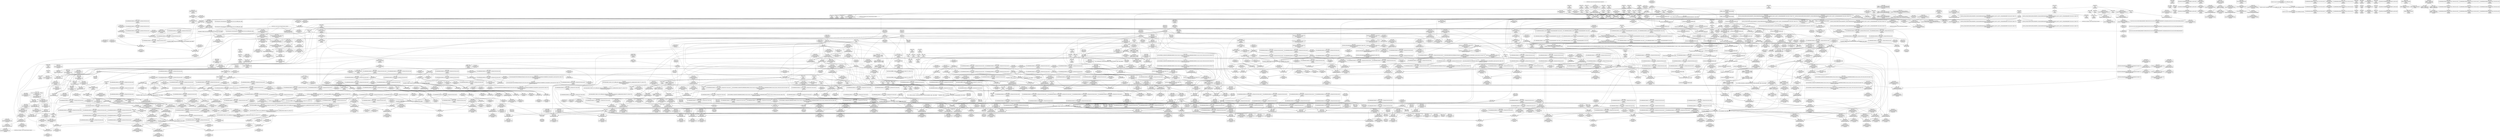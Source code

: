 digraph {
	CE0x4725bb0 [shape=record,shape=Mrecord,label="{CE0x4725bb0|task_has_system:_tmp2|*SummSink*}"]
	CE0x4738470 [shape=record,shape=Mrecord,label="{CE0x4738470|rcu_read_lock:_call|include/linux/rcupdate.h,882|*SummSource*}"]
	CE0x476fb10 [shape=record,shape=Mrecord,label="{CE0x476fb10|task_sid:_tmp18|security/selinux/hooks.c,208}"]
	CE0x4739690 [shape=record,shape=Mrecord,label="{CE0x4739690|i64*_getelementptr_inbounds_(_13_x_i64_,_13_x_i64_*___llvm_gcov_ctr126,_i64_0,_i64_0)|*Constant*|*SummSink*}"]
	CE0x4705e70 [shape=record,shape=Mrecord,label="{CE0x4705e70|selinux_syslog:_tmp}"]
	CE0x476e1d0 [shape=record,shape=Mrecord,label="{CE0x476e1d0|i8*_undef|*Constant*}"]
	CE0x483fe60 [shape=record,shape=Mrecord,label="{CE0x483fe60|__preempt_count_add:_bb|*SummSink*}"]
	CE0x47b5530 [shape=record,shape=Mrecord,label="{CE0x47b5530|rcu_read_unlock:_tmp2|*SummSink*}"]
	CE0x4761e60 [shape=record,shape=Mrecord,label="{CE0x4761e60|rcu_lock_acquire:_entry|*SummSink*}"]
	CE0x470d060 [shape=record,shape=Mrecord,label="{CE0x470d060|__llvm_gcov_indirect_counter_increment:_tmp2|*SummSink*}"]
	CE0x4724f00 [shape=record,shape=Mrecord,label="{CE0x4724f00|rcu_read_lock:_tobool1|include/linux/rcupdate.h,882|*SummSink*}"]
	CE0x47becf0 [shape=record,shape=Mrecord,label="{CE0x47becf0|i64*_getelementptr_inbounds_(_4_x_i64_,_4_x_i64_*___llvm_gcov_ctr128,_i64_0,_i64_3)|*Constant*|*SummSource*}"]
	CE0x47b8d00 [shape=record,shape=Mrecord,label="{CE0x47b8d00|i64*_getelementptr_inbounds_(_11_x_i64_,_11_x_i64_*___llvm_gcov_ctr132,_i64_0,_i64_0)|*Constant*|*SummSource*}"]
	CE0x475e120 [shape=record,shape=Mrecord,label="{CE0x475e120|task_has_system:_call|security/selinux/hooks.c,1592}"]
	CE0x4769160 [shape=record,shape=Mrecord,label="{CE0x4769160|i64*_getelementptr_inbounds_(_11_x_i64_,_11_x_i64_*___llvm_gcov_ctr127,_i64_0,_i64_0)|*Constant*}"]
	CE0x47d9be0 [shape=record,shape=Mrecord,label="{CE0x47d9be0|rcu_lock_acquire:___here|*SummSource*}"]
	CE0x47ad940 [shape=record,shape=Mrecord,label="{CE0x47ad940|rcu_read_lock:_tmp19|include/linux/rcupdate.h,882|*SummSource*}"]
	CE0x471e0a0 [shape=record,shape=Mrecord,label="{CE0x471e0a0|task_sid:_tmp16|security/selinux/hooks.c,208|*SummSource*}"]
	CE0x47dcf00 [shape=record,shape=Mrecord,label="{CE0x47dcf00|rcu_lock_release:_tmp3|*SummSource*}"]
	CE0x4796e10 [shape=record,shape=Mrecord,label="{CE0x4796e10|__preempt_count_sub:_do.body|*SummSource*}"]
	CE0x47bfb80 [shape=record,shape=Mrecord,label="{CE0x47bfb80|COLLAPSED:_GCMRE___llvm_gcov_ctr133_internal_global_4_x_i64_zeroinitializer:_elem_0:default:}"]
	CE0x4768a30 [shape=record,shape=Mrecord,label="{CE0x4768a30|_ret_void,_!dbg_!27719|./arch/x86/include/asm/preempt.h,73|*SummSink*}"]
	CE0x475aca0 [shape=record,shape=Mrecord,label="{CE0x475aca0|task_sid:_do.body|*SummSource*}"]
	CE0x4712a30 [shape=record,shape=Mrecord,label="{CE0x4712a30|get_current:_tmp2|*SummSource*}"]
	CE0x47eb920 [shape=record,shape=Mrecord,label="{CE0x47eb920|i64_ptrtoint_(i8*_blockaddress(_rcu_lock_release,_%__here)_to_i64)|*Constant*|*SummSink*}"]
	CE0x475f0c0 [shape=record,shape=Mrecord,label="{CE0x475f0c0|task_sid:_task|Function::task_sid&Arg::task::}"]
	CE0x4757e70 [shape=record,shape=Mrecord,label="{CE0x4757e70|cred_sid:_entry|*SummSource*}"]
	CE0x4781310 [shape=record,shape=Mrecord,label="{CE0x4781310|GLOBAL:_rcu_read_unlock|*Constant*|*SummSource*}"]
	CE0x47c72f0 [shape=record,shape=Mrecord,label="{CE0x47c72f0|i64*_getelementptr_inbounds_(_11_x_i64_,_11_x_i64_*___llvm_gcov_ctr132,_i64_0,_i64_9)|*Constant*}"]
	CE0x476ea80 [shape=record,shape=Mrecord,label="{CE0x476ea80|i8*_undef|*Constant*|*SummSource*}"]
	CE0x47c9520 [shape=record,shape=Mrecord,label="{CE0x47c9520|__rcu_read_unlock:_entry|*SummSource*}"]
	CE0x47b5450 [shape=record,shape=Mrecord,label="{CE0x47b5450|rcu_read_unlock:_tmp2}"]
	CE0x4798c50 [shape=record,shape=Mrecord,label="{CE0x4798c50|__preempt_count_sub:_tmp|*SummSink*}"]
	CE0x471c650 [shape=record,shape=Mrecord,label="{CE0x471c650|cred_sid:_tmp1|*SummSource*}"]
	CE0x47eb3a0 [shape=record,shape=Mrecord,label="{CE0x47eb3a0|rcu_lock_release:_indirectgoto}"]
	CE0x470fe80 [shape=record,shape=Mrecord,label="{CE0x470fe80|task_has_system:_tmp}"]
	CE0x476ae50 [shape=record,shape=Mrecord,label="{CE0x476ae50|rcu_read_lock:_tmp8|include/linux/rcupdate.h,882|*SummSource*}"]
	CE0x47bc380 [shape=record,shape=Mrecord,label="{CE0x47bc380|rcu_read_unlock:_tmp12|include/linux/rcupdate.h,933|*SummSource*}"]
	CE0x47738f0 [shape=record,shape=Mrecord,label="{CE0x47738f0|task_sid:_tmp10|security/selinux/hooks.c,208|*SummSink*}"]
	CE0x4736b40 [shape=record,shape=Mrecord,label="{CE0x4736b40|GLOBAL:___rcu_read_lock|*Constant*|*SummSink*}"]
	CE0x471f890 [shape=record,shape=Mrecord,label="{CE0x471f890|__llvm_gcov_indirect_counter_increment:_tmp5}"]
	CE0x47c00f0 [shape=record,shape=Mrecord,label="{CE0x47c00f0|rcu_read_unlock:_tmp9|include/linux/rcupdate.h,933|*SummSink*}"]
	CE0x47628c0 [shape=record,shape=Mrecord,label="{CE0x47628c0|rcu_read_lock:_entry|*SummSink*}"]
	CE0x475b270 [shape=record,shape=Mrecord,label="{CE0x475b270|__rcu_read_lock:_entry}"]
	CE0x47a41a0 [shape=record,shape=Mrecord,label="{CE0x47a41a0|rcu_read_lock:_tmp9|include/linux/rcupdate.h,882}"]
	CE0x4769ed0 [shape=record,shape=Mrecord,label="{CE0x4769ed0|__rcu_read_lock:_tmp7|include/linux/rcupdate.h,240|*SummSink*}"]
	CE0x471ede0 [shape=record,shape=Mrecord,label="{CE0x471ede0|GLOBAL:___llvm_gcov_ctr127|Global_var:__llvm_gcov_ctr127}"]
	CE0x4724f70 [shape=record,shape=Mrecord,label="{CE0x4724f70|i64_3|*Constant*}"]
	CE0x472fa40 [shape=record,shape=Mrecord,label="{CE0x472fa40|selinux_syslog:_tmp8|security/selinux/hooks.c,2070|*SummSink*}"]
	CE0x4731ae0 [shape=record,shape=Mrecord,label="{CE0x4731ae0|task_sid:_tmp14|security/selinux/hooks.c,208|*SummSource*}"]
	CE0x4711790 [shape=record,shape=Mrecord,label="{CE0x4711790|i32_(i32,_i32,_i16,_i32,_%struct.common_audit_data*)*_bitcast_(i32_(i32,_i32,_i16,_i32,_%struct.common_audit_data.495*)*_avc_has_perm_to_i32_(i32,_i32,_i16,_i32,_%struct.common_audit_data*)*)|*Constant*}"]
	CE0x47ee610 [shape=record,shape=Mrecord,label="{CE0x47ee610|__rcu_read_lock:_tmp1}"]
	CE0x46f6440 [shape=record,shape=Mrecord,label="{CE0x46f6440|GLOBAL:_rcu_lock_acquire|*Constant*}"]
	CE0x47dbe40 [shape=record,shape=Mrecord,label="{CE0x47dbe40|rcu_lock_release:_tmp2}"]
	CE0x47547b0 [shape=record,shape=Mrecord,label="{CE0x47547b0|task_sid:_tmp24|security/selinux/hooks.c,208|*SummSource*}"]
	CE0x477a660 [shape=record,shape=Mrecord,label="{CE0x477a660|rcu_read_lock:_tmp1|*SummSource*}"]
	CE0x47b0f80 [shape=record,shape=Mrecord,label="{CE0x47b0f80|rcu_read_unlock:_tmp15|include/linux/rcupdate.h,933|*SummSink*}"]
	CE0x47b3d70 [shape=record,shape=Mrecord,label="{CE0x47b3d70|rcu_read_unlock:_tobool1|include/linux/rcupdate.h,933|*SummSink*}"]
	CE0x47230e0 [shape=record,shape=Mrecord,label="{CE0x47230e0|i64*_getelementptr_inbounds_(_17_x_i64_,_17_x_i64_*___llvm_gcov_ctr156,_i64_0,_i64_15)|*Constant*}"]
	CE0x4832420 [shape=record,shape=Mrecord,label="{CE0x4832420|__preempt_count_add:_tmp2}"]
	CE0x4727060 [shape=record,shape=Mrecord,label="{CE0x4727060|selinux_syslog:_call4|security/selinux/hooks.c,2062}"]
	CE0x46f7650 [shape=record,shape=Mrecord,label="{CE0x46f7650|selinux_syslog:_type|Function::selinux_syslog&Arg::type::|*SummSink*}"]
	CE0x47c5c70 [shape=record,shape=Mrecord,label="{CE0x47c5c70|rcu_lock_release:_entry|*SummSink*}"]
	CE0x47bc4f0 [shape=record,shape=Mrecord,label="{CE0x47bc4f0|rcu_read_unlock:_tmp12|include/linux/rcupdate.h,933|*SummSink*}"]
	CE0x4736790 [shape=record,shape=Mrecord,label="{CE0x4736790|task_sid:_if.end}"]
	CE0x4756930 [shape=record,shape=Mrecord,label="{CE0x4756930|i64*_getelementptr_inbounds_(_13_x_i64_,_13_x_i64_*___llvm_gcov_ctr126,_i64_0,_i64_12)|*Constant*|*SummSink*}"]
	CE0x47c4500 [shape=record,shape=Mrecord,label="{CE0x47c4500|_call_void_rcu_lock_release(%struct.lockdep_map*_rcu_lock_map)_#10,_!dbg_!27733|include/linux/rcupdate.h,935}"]
	CE0x4722950 [shape=record,shape=Mrecord,label="{CE0x4722950|selinux_syslog:_tmp8|security/selinux/hooks.c,2070}"]
	CE0x472dde0 [shape=record,shape=Mrecord,label="{CE0x472dde0|avc_has_perm:_ssid|Function::avc_has_perm&Arg::ssid::|*SummSource*}"]
	CE0x475bab0 [shape=record,shape=Mrecord,label="{CE0x475bab0|task_sid:_tmp3|*SummSink*}"]
	CE0x47ca0d0 [shape=record,shape=Mrecord,label="{CE0x47ca0d0|i64*_getelementptr_inbounds_(_4_x_i64_,_4_x_i64_*___llvm_gcov_ctr128,_i64_0,_i64_0)|*Constant*|*SummSink*}"]
	CE0x47a8ed0 [shape=record,shape=Mrecord,label="{CE0x47a8ed0|rcu_read_lock:_tmp15|include/linux/rcupdate.h,882}"]
	CE0x475d810 [shape=record,shape=Mrecord,label="{CE0x475d810|_call_void_rcu_read_lock()_#10,_!dbg_!27712|security/selinux/hooks.c,207}"]
	CE0x4754620 [shape=record,shape=Mrecord,label="{CE0x4754620|i64*_getelementptr_inbounds_(_13_x_i64_,_13_x_i64_*___llvm_gcov_ctr126,_i64_0,_i64_10)|*Constant*|*SummSource*}"]
	CE0x475adf0 [shape=record,shape=Mrecord,label="{CE0x475adf0|i64*_getelementptr_inbounds_(_13_x_i64_,_13_x_i64_*___llvm_gcov_ctr126,_i64_0,_i64_8)|*Constant*|*SummSource*}"]
	CE0x471d280 [shape=record,shape=Mrecord,label="{CE0x471d280|task_sid:_call|security/selinux/hooks.c,208|*SummSink*}"]
	CE0x4733480 [shape=record,shape=Mrecord,label="{CE0x4733480|rcu_read_lock:_bb}"]
	CE0x4776f70 [shape=record,shape=Mrecord,label="{CE0x4776f70|i64*_getelementptr_inbounds_(_2_x_i64_,_2_x_i64_*___llvm_gcov_ctr159,_i64_0,_i64_1)|*Constant*|*SummSink*}"]
	CE0x47adff0 [shape=record,shape=Mrecord,label="{CE0x47adff0|rcu_read_lock:_tmp20|include/linux/rcupdate.h,882|*SummSink*}"]
	CE0x4715bd0 [shape=record,shape=Mrecord,label="{CE0x4715bd0|selinux_syslog:_entry|*SummSink*}"]
	CE0x47b3550 [shape=record,shape=Mrecord,label="{CE0x47b3550|i64*_getelementptr_inbounds_(_11_x_i64_,_11_x_i64_*___llvm_gcov_ctr132,_i64_0,_i64_1)|*Constant*|*SummSink*}"]
	CE0x471b100 [shape=record,shape=Mrecord,label="{CE0x471b100|i32_-1|*Constant*}"]
	CE0x470cb40 [shape=record,shape=Mrecord,label="{CE0x470cb40|rcu_read_lock:_call|include/linux/rcupdate.h,882}"]
	CE0x479acb0 [shape=record,shape=Mrecord,label="{CE0x479acb0|__preempt_count_add:_do.end|*SummSource*}"]
	CE0x471b6e0 [shape=record,shape=Mrecord,label="{CE0x471b6e0|i64*_null|*Constant*|*SummSink*}"]
	CE0x477de40 [shape=record,shape=Mrecord,label="{CE0x477de40|task_sid:_real_cred|security/selinux/hooks.c,208|*SummSource*}"]
	CE0x4763e30 [shape=record,shape=Mrecord,label="{CE0x4763e30|task_sid:_land.lhs.true}"]
	CE0x475f810 [shape=record,shape=Mrecord,label="{CE0x475f810|GLOBAL:_rcu_read_lock|*Constant*|*SummSource*}"]
	CE0x4715760 [shape=record,shape=Mrecord,label="{CE0x4715760|i64*_getelementptr_inbounds_(_17_x_i64_,_17_x_i64_*___llvm_gcov_ctr156,_i64_0,_i64_13)|*Constant*|*SummSink*}"]
	CE0x47006f0 [shape=record,shape=Mrecord,label="{CE0x47006f0|__llvm_gcov_indirect_counter_increment:_entry|*SummSource*}"]
	CE0x47d8300 [shape=record,shape=Mrecord,label="{CE0x47d8300|__preempt_count_sub:_sub|./arch/x86/include/asm/preempt.h,77|*SummSource*}"]
	CE0x4721a60 [shape=record,shape=Mrecord,label="{CE0x4721a60|selinux_syslog:_tmp7|security/selinux/hooks.c,2063}"]
	CE0x4758150 [shape=record,shape=Mrecord,label="{CE0x4758150|cred_sid:_cred|Function::cred_sid&Arg::cred::}"]
	CE0x481e6e0 [shape=record,shape=Mrecord,label="{CE0x481e6e0|i64*_getelementptr_inbounds_(_4_x_i64_,_4_x_i64_*___llvm_gcov_ctr134,_i64_0,_i64_0)|*Constant*}"]
	CE0x4732690 [shape=record,shape=Mrecord,label="{CE0x4732690|selinux_syslog:_tmp11|security/selinux/hooks.c,2073|*SummSink*}"]
	CE0x476c0d0 [shape=record,shape=Mrecord,label="{CE0x476c0d0|rcu_read_lock:_tmp4|include/linux/rcupdate.h,882|*SummSource*}"]
	CE0x47cfc00 [shape=record,shape=Mrecord,label="{CE0x47cfc00|i64_1|*Constant*}"]
	CE0x47079c0 [shape=record,shape=Mrecord,label="{CE0x47079c0|selinux_syslog:_bb|*SummSink*}"]
	CE0x47748b0 [shape=record,shape=Mrecord,label="{CE0x47748b0|GLOBAL:_rcu_read_lock.__warned|Global_var:rcu_read_lock.__warned|*SummSink*}"]
	CE0x4737b00 [shape=record,shape=Mrecord,label="{CE0x4737b00|rcu_read_unlock:_tobool|include/linux/rcupdate.h,933|*SummSource*}"]
	CE0x47074f0 [shape=record,shape=Mrecord,label="{CE0x47074f0|COLLAPSED:_GCMRE___llvm_gcov_ctr156_internal_global_17_x_i64_zeroinitializer:_elem_0:default:}"]
	CE0x483f940 [shape=record,shape=Mrecord,label="{CE0x483f940|_call_void_asm_addl_$1,_%gs:$0_,_*m,ri,*m,_dirflag_,_fpsr_,_flags_(i32*___preempt_count,_i32_%sub,_i32*___preempt_count)_#3,_!dbg_!27717,_!srcloc_!27718|./arch/x86/include/asm/preempt.h,77|*SummSource*}"]
	CE0x4832490 [shape=record,shape=Mrecord,label="{CE0x4832490|__preempt_count_add:_tmp2|*SummSource*}"]
	CE0x4768630 [shape=record,shape=Mrecord,label="{CE0x4768630|i64_1|*Constant*}"]
	CE0x4768030 [shape=record,shape=Mrecord,label="{CE0x4768030|i64*_getelementptr_inbounds_(_4_x_i64_,_4_x_i64_*___llvm_gcov_ctr135,_i64_0,_i64_0)|*Constant*}"]
	CE0x4706600 [shape=record,shape=Mrecord,label="{CE0x4706600|selinux_syslog:_sw.bb2|*SummSink*}"]
	CE0x47c0000 [shape=record,shape=Mrecord,label="{CE0x47c0000|rcu_read_unlock:_tmp9|include/linux/rcupdate.h,933|*SummSource*}"]
	CE0x47ed840 [shape=record,shape=Mrecord,label="{CE0x47ed840|rcu_lock_release:_bb|*SummSource*}"]
	CE0x47d9770 [shape=record,shape=Mrecord,label="{CE0x47d9770|i64*_getelementptr_inbounds_(_4_x_i64_,_4_x_i64_*___llvm_gcov_ctr129,_i64_0,_i64_1)|*Constant*|*SummSource*}"]
	CE0x47bb270 [shape=record,shape=Mrecord,label="{CE0x47bb270|__preempt_count_sub:_entry|*SummSource*}"]
	CE0x4714fe0 [shape=record,shape=Mrecord,label="{CE0x4714fe0|selinux_syslog:_rc.0|*SummSource*}"]
	CE0x4799e90 [shape=record,shape=Mrecord,label="{CE0x4799e90|_call_void_mcount()_#3|*SummSource*}"]
	CE0x47b3400 [shape=record,shape=Mrecord,label="{CE0x47b3400|i64*_getelementptr_inbounds_(_4_x_i64_,_4_x_i64_*___llvm_gcov_ctr128,_i64_0,_i64_1)|*Constant*}"]
	CE0x46f7050 [shape=record,shape=Mrecord,label="{CE0x46f7050|selinux_syslog:_entry}"]
	CE0x477e860 [shape=record,shape=Mrecord,label="{CE0x477e860|i64_5|*Constant*|*SummSource*}"]
	CE0x47b08c0 [shape=record,shape=Mrecord,label="{CE0x47b08c0|GLOBAL:_lock_acquire|*Constant*|*SummSink*}"]
	CE0x471f0b0 [shape=record,shape=Mrecord,label="{CE0x471f0b0|COLLAPSED:_GCMRE___llvm_gcov_ctr126_internal_global_13_x_i64_zeroinitializer:_elem_0:default:}"]
	CE0x4727190 [shape=record,shape=Mrecord,label="{CE0x4727190|selinux_syslog:_call4|security/selinux/hooks.c,2062|*SummSource*}"]
	CE0x470c9c0 [shape=record,shape=Mrecord,label="{CE0x470c9c0|rcu_lock_acquire:_map|Function::rcu_lock_acquire&Arg::map::|*SummSink*}"]
	CE0x4782050 [shape=record,shape=Mrecord,label="{CE0x4782050|avc_has_perm:_requested|Function::avc_has_perm&Arg::requested::|*SummSource*}"]
	CE0x47c6770 [shape=record,shape=Mrecord,label="{CE0x47c6770|_call_void___rcu_read_unlock()_#10,_!dbg_!27734|include/linux/rcupdate.h,937}"]
	CE0x47e2100 [shape=record,shape=Mrecord,label="{CE0x47e2100|__preempt_count_sub:_val|Function::__preempt_count_sub&Arg::val::|*SummSource*}"]
	CE0x47da970 [shape=record,shape=Mrecord,label="{CE0x47da970|i64*_getelementptr_inbounds_(_4_x_i64_,_4_x_i64_*___llvm_gcov_ctr133,_i64_0,_i64_2)|*Constant*|*SummSink*}"]
	CE0x470cf30 [shape=record,shape=Mrecord,label="{CE0x470cf30|__llvm_gcov_indirect_counter_increment:_tmp2|*SummSource*}"]
	CE0x475f510 [shape=record,shape=Mrecord,label="{CE0x475f510|_ret_i32_%call7,_!dbg_!27749|security/selinux/hooks.c,210|*SummSource*}"]
	CE0x47c7b70 [shape=record,shape=Mrecord,label="{CE0x47c7b70|rcu_read_unlock:_tmp19|include/linux/rcupdate.h,933}"]
	CE0x475fef0 [shape=record,shape=Mrecord,label="{CE0x475fef0|i64_2|*Constant*}"]
	CE0x47948d0 [shape=record,shape=Mrecord,label="{CE0x47948d0|_call_void___preempt_count_sub(i32_1)_#10,_!dbg_!27715|include/linux/rcupdate.h,244|*SummSink*}"]
	CE0x471c150 [shape=record,shape=Mrecord,label="{CE0x471c150|i64*_null|*Constant*|*SummSource*}"]
	CE0x472aef0 [shape=record,shape=Mrecord,label="{CE0x472aef0|__llvm_gcov_indirect_counter_increment:_tmp1|*SummSource*}"]
	CE0x4738d00 [shape=record,shape=Mrecord,label="{CE0x4738d00|rcu_lock_acquire:_tmp5|include/linux/rcupdate.h,418|*SummSink*}"]
	CE0x4763c60 [shape=record,shape=Mrecord,label="{CE0x4763c60|task_sid:_do.body}"]
	CE0x47576e0 [shape=record,shape=Mrecord,label="{CE0x47576e0|task_sid:_call7|security/selinux/hooks.c,208|*SummSink*}"]
	CE0x47deb20 [shape=record,shape=Mrecord,label="{CE0x47deb20|__rcu_read_unlock:_tmp6|include/linux/rcupdate.h,245}"]
	CE0x471d390 [shape=record,shape=Mrecord,label="{CE0x471d390|i64_3|*Constant*}"]
	CE0x473acc0 [shape=record,shape=Mrecord,label="{CE0x473acc0|_call_void_rcu_read_unlock()_#10,_!dbg_!27748|security/selinux/hooks.c,209|*SummSource*}"]
	CE0x4761240 [shape=record,shape=Mrecord,label="{CE0x4761240|task_sid:_land.lhs.true2|*SummSource*}"]
	CE0x4781b00 [shape=record,shape=Mrecord,label="{CE0x4781b00|task_sid:_tmp7|security/selinux/hooks.c,208}"]
	CE0x4708410 [shape=record,shape=Mrecord,label="{CE0x4708410|i32_7|*Constant*}"]
	CE0x47822d0 [shape=record,shape=Mrecord,label="{CE0x47822d0|%struct.common_audit_data*_null|*Constant*|*SummSource*}"]
	CE0x4732820 [shape=record,shape=Mrecord,label="{CE0x4732820|selinux_syslog:_tmp11|security/selinux/hooks.c,2073}"]
	CE0x473fa80 [shape=record,shape=Mrecord,label="{CE0x473fa80|i64**_getelementptr_inbounds_(_4_x_i64*_,_4_x_i64*_*___llvm_gcda_edge_table157,_i64_0,_i64_1)|*Constant*|*SummSink*}"]
	CE0x47c0ac0 [shape=record,shape=Mrecord,label="{CE0x47c0ac0|rcu_read_unlock:_tmp9|include/linux/rcupdate.h,933}"]
	CE0x4713020 [shape=record,shape=Mrecord,label="{CE0x4713020|_call_void_mcount()_#3|*SummSource*}"]
	CE0x4711b10 [shape=record,shape=Mrecord,label="{CE0x4711b10|task_has_system:_call1|security/selinux/hooks.c,1594|*SummSource*}"]
	CE0x476c920 [shape=record,shape=Mrecord,label="{CE0x476c920|i64_4|*Constant*}"]
	CE0x477cea0 [shape=record,shape=Mrecord,label="{CE0x477cea0|rcu_read_unlock:_if.then|*SummSink*}"]
	CE0x4775b00 [shape=record,shape=Mrecord,label="{CE0x4775b00|rcu_read_lock:_tmp7|include/linux/rcupdate.h,882|*SummSource*}"]
	CE0x4799770 [shape=record,shape=Mrecord,label="{CE0x4799770|i64*_getelementptr_inbounds_(_4_x_i64_,_4_x_i64_*___llvm_gcov_ctr135,_i64_0,_i64_3)|*Constant*|*SummSource*}"]
	CE0x477d250 [shape=record,shape=Mrecord,label="{CE0x477d250|task_sid:_tobool4|security/selinux/hooks.c,208|*SummSource*}"]
	CE0x47b1d30 [shape=record,shape=Mrecord,label="{CE0x47b1d30|rcu_read_unlock:_tmp13|include/linux/rcupdate.h,933}"]
	CE0x47f71b0 [shape=record,shape=Mrecord,label="{CE0x47f71b0|i64_ptrtoint_(i8*_blockaddress(_rcu_lock_release,_%__here)_to_i64)|*Constant*}"]
	CE0x4775620 [shape=record,shape=Mrecord,label="{CE0x4775620|task_sid:_tmp12|security/selinux/hooks.c,208|*SummSink*}"]
	CE0x47ac0b0 [shape=record,shape=Mrecord,label="{CE0x47ac0b0|rcu_read_lock:_tmp17|include/linux/rcupdate.h,882}"]
	CE0x470c1c0 [shape=record,shape=Mrecord,label="{CE0x470c1c0|_ret_i32_%call1,_!dbg_!27716|security/selinux/hooks.c,1594|*SummSink*}"]
	CE0x47e1de0 [shape=record,shape=Mrecord,label="{CE0x47e1de0|i64*_getelementptr_inbounds_(_4_x_i64_,_4_x_i64_*___llvm_gcov_ctr129,_i64_0,_i64_2)|*Constant*|*SummSource*}"]
	CE0x47a6370 [shape=record,shape=Mrecord,label="{CE0x47a6370|rcu_read_lock:_tmp12|include/linux/rcupdate.h,882}"]
	CE0x47de3a0 [shape=record,shape=Mrecord,label="{CE0x47de3a0|void_(i32*,_i32,_i32*)*_asm_addl_$1,_%gs:$0_,_*m,ri,*m,_dirflag_,_fpsr_,_flags_|*SummSink*}"]
	CE0x475a780 [shape=record,shape=Mrecord,label="{CE0x475a780|_call_void___rcu_read_lock()_#10,_!dbg_!27710|include/linux/rcupdate.h,879|*SummSource*}"]
	CE0x476df60 [shape=record,shape=Mrecord,label="{CE0x476df60|rcu_lock_acquire:_tmp7|*SummSource*}"]
	CE0x47d6490 [shape=record,shape=Mrecord,label="{CE0x47d6490|i64*_getelementptr_inbounds_(_4_x_i64_,_4_x_i64_*___llvm_gcov_ctr133,_i64_0,_i64_1)|*Constant*}"]
	CE0x46f6360 [shape=record,shape=Mrecord,label="{CE0x46f6360|rcu_lock_acquire:_entry|*SummSource*}"]
	CE0x4766af0 [shape=record,shape=Mrecord,label="{CE0x4766af0|i64*_getelementptr_inbounds_(_4_x_i64_,_4_x_i64_*___llvm_gcov_ctr129,_i64_0,_i64_1)|*Constant*}"]
	CE0x4779ff0 [shape=record,shape=Mrecord,label="{CE0x4779ff0|cred_sid:_tmp|*SummSink*}"]
	CE0x475ef20 [shape=record,shape=Mrecord,label="{CE0x475ef20|task_sid:_entry|*SummSink*}"]
	CE0x475cc60 [shape=record,shape=Mrecord,label="{CE0x475cc60|i64*_getelementptr_inbounds_(_13_x_i64_,_13_x_i64_*___llvm_gcov_ctr126,_i64_0,_i64_1)|*Constant*|*SummSink*}"]
	CE0x47bbaa0 [shape=record,shape=Mrecord,label="{CE0x47bbaa0|i64*_getelementptr_inbounds_(_11_x_i64_,_11_x_i64_*___llvm_gcov_ctr132,_i64_0,_i64_1)|*Constant*}"]
	CE0x47b4f80 [shape=record,shape=Mrecord,label="{CE0x47b4f80|rcu_read_unlock:_do.end|*SummSink*}"]
	CE0x47b4050 [shape=record,shape=Mrecord,label="{CE0x47b4050|rcu_read_unlock:_tmp6|include/linux/rcupdate.h,933}"]
	CE0x4732cc0 [shape=record,shape=Mrecord,label="{CE0x4732cc0|selinux_syslog:_tmp11|security/selinux/hooks.c,2073|*SummSource*}"]
	CE0x47b46b0 [shape=record,shape=Mrecord,label="{CE0x47b46b0|rcu_read_unlock:_tmp3|*SummSource*}"]
	CE0x47106f0 [shape=record,shape=Mrecord,label="{CE0x47106f0|__llvm_gcov_indirect_counter_increment:_bb4|*SummSink*}"]
	CE0x4779bf0 [shape=record,shape=Mrecord,label="{CE0x4779bf0|i64_0|*Constant*|*SummSink*}"]
	CE0x47827f0 [shape=record,shape=Mrecord,label="{CE0x47827f0|i64*_getelementptr_inbounds_(_2_x_i64_,_2_x_i64_*___llvm_gcov_ctr98,_i64_0,_i64_1)|*Constant*|*SummSink*}"]
	CE0x476fbf0 [shape=record,shape=Mrecord,label="{CE0x476fbf0|task_sid:_tmp18|security/selinux/hooks.c,208|*SummSink*}"]
	CE0x4729e90 [shape=record,shape=Mrecord,label="{CE0x4729e90|i32_5|*Constant*|*SummSource*}"]
	CE0x4708d30 [shape=record,shape=Mrecord,label="{CE0x4708d30|get_current:_entry|*SummSource*}"]
	CE0x47a8920 [shape=record,shape=Mrecord,label="{CE0x47a8920|rcu_read_lock:_tmp14|include/linux/rcupdate.h,882}"]
	CE0x4781db0 [shape=record,shape=Mrecord,label="{CE0x4781db0|%struct.common_audit_data*_null|*Constant*}"]
	CE0x47ebff0 [shape=record,shape=Mrecord,label="{CE0x47ebff0|i64*_getelementptr_inbounds_(_4_x_i64_,_4_x_i64_*___llvm_gcov_ctr133,_i64_0,_i64_3)|*Constant*|*SummSink*}"]
	CE0x47bd3b0 [shape=record,shape=Mrecord,label="{CE0x47bd3b0|__rcu_read_lock:_tmp3|*SummSink*}"]
	CE0x477d730 [shape=record,shape=Mrecord,label="{CE0x477d730|i64_7|*Constant*|*SummSource*}"]
	CE0x4718930 [shape=record,shape=Mrecord,label="{CE0x4718930|GLOBAL:_task_sid.__warned|Global_var:task_sid.__warned|*SummSink*}"]
	CE0x4798320 [shape=record,shape=Mrecord,label="{CE0x4798320|_call_void_mcount()_#3}"]
	CE0x475e4f0 [shape=record,shape=Mrecord,label="{CE0x475e4f0|task_has_system:_tmp3|*SummSink*}"]
	CE0x47a80e0 [shape=record,shape=Mrecord,label="{CE0x47a80e0|rcu_lock_acquire:_tmp5|include/linux/rcupdate.h,418|*SummSource*}"]
	CE0x47c97f0 [shape=record,shape=Mrecord,label="{CE0x47c97f0|__rcu_read_unlock:_entry|*SummSink*}"]
	CE0x4778290 [shape=record,shape=Mrecord,label="{CE0x4778290|cred_sid:_tmp2|*SummSink*}"]
	CE0x4773180 [shape=record,shape=Mrecord,label="{CE0x4773180|i64_3|*Constant*|*SummSink*}"]
	CE0x471e890 [shape=record,shape=Mrecord,label="{CE0x471e890|task_sid:_tmp11|security/selinux/hooks.c,208|*SummSource*}"]
	CE0x4737d50 [shape=record,shape=Mrecord,label="{CE0x4737d50|rcu_read_unlock:_call|include/linux/rcupdate.h,933|*SummSource*}"]
	CE0x47b6dc0 [shape=record,shape=Mrecord,label="{CE0x47b6dc0|_call_void___preempt_count_add(i32_1)_#10,_!dbg_!27711|include/linux/rcupdate.h,239}"]
	CE0x47a6c50 [shape=record,shape=Mrecord,label="{CE0x47a6c50|rcu_read_lock:_call3|include/linux/rcupdate.h,882|*SummSink*}"]
	CE0x4769e00 [shape=record,shape=Mrecord,label="{CE0x4769e00|__rcu_read_lock:_tmp6|include/linux/rcupdate.h,240|*SummSink*}"]
	CE0x4762c70 [shape=record,shape=Mrecord,label="{CE0x4762c70|cred_sid:_security|security/selinux/hooks.c,196|*SummSink*}"]
	CE0x4729190 [shape=record,shape=Mrecord,label="{CE0x4729190|selinux_syslog:_call1|security/selinux/hooks.c,2056|*SummSource*}"]
	CE0x4776ee0 [shape=record,shape=Mrecord,label="{CE0x4776ee0|task_has_system:_tmp|*SummSink*}"]
	CE0x47322a0 [shape=record,shape=Mrecord,label="{CE0x47322a0|selinux_syslog:_tmp10|security/selinux/hooks.c,2073}"]
	CE0x472ed80 [shape=record,shape=Mrecord,label="{CE0x472ed80|rcu_lock_acquire:_tmp6|*SummSource*}"]
	CE0x475ff60 [shape=record,shape=Mrecord,label="{CE0x475ff60|i64_2|*Constant*|*SummSource*}"]
	CE0x47a2900 [shape=record,shape=Mrecord,label="{CE0x47a2900|GLOBAL:_rcu_read_lock.__warned|Global_var:rcu_read_lock.__warned}"]
	CE0x47086d0 [shape=record,shape=Mrecord,label="{CE0x47086d0|0:_i32,_:_GCMR___llvm_gcov_global_state_pred158_internal_unnamed_addr_global_i32_-1:_elem_0:default:}"]
	CE0x4708b40 [shape=record,shape=Mrecord,label="{CE0x4708b40|selinux_syslog:_tmp3|security/selinux/hooks.c,2056}"]
	CE0x47b6d50 [shape=record,shape=Mrecord,label="{CE0x47b6d50|GLOBAL:___preempt_count_add|*Constant*}"]
	CE0x4705c90 [shape=record,shape=Mrecord,label="{CE0x4705c90|selinux_syslog:_sw.bb2|*SummSource*}"]
	CE0x471b000 [shape=record,shape=Mrecord,label="{CE0x471b000|task_sid:_tmp3}"]
	CE0x4706130 [shape=record,shape=Mrecord,label="{CE0x4706130|i32_2|*Constant*|*SummSource*}"]
	CE0x4709790 [shape=record,shape=Mrecord,label="{CE0x4709790|task_sid:_tmp19|security/selinux/hooks.c,208|*SummSink*}"]
	CE0x47ec230 [shape=record,shape=Mrecord,label="{CE0x47ec230|rcu_lock_release:_tmp6|*SummSource*}"]
	CE0x4755750 [shape=record,shape=Mrecord,label="{CE0x4755750|i64*_getelementptr_inbounds_(_13_x_i64_,_13_x_i64_*___llvm_gcov_ctr126,_i64_0,_i64_11)|*Constant*|*SummSource*}"]
	CE0x47138a0 [shape=record,shape=Mrecord,label="{CE0x47138a0|i32_10|*Constant*|*SummSource*}"]
	CE0x4781920 [shape=record,shape=Mrecord,label="{CE0x4781920|__rcu_read_lock:_tmp|*SummSink*}"]
	CE0x4737860 [shape=record,shape=Mrecord,label="{CE0x4737860|rcu_lock_acquire:_indirectgoto}"]
	"CONST[source:1(input),value:2(dynamic)][purpose:{operation}]"
	CE0x477fc70 [shape=record,shape=Mrecord,label="{CE0x477fc70|__preempt_count_sub:_tmp2|*SummSink*}"]
	CE0x47bb520 [shape=record,shape=Mrecord,label="{CE0x47bb520|_ret_void,_!dbg_!27720|./arch/x86/include/asm/preempt.h,78}"]
	CE0x47c92e0 [shape=record,shape=Mrecord,label="{CE0x47c92e0|GLOBAL:___rcu_read_unlock|*Constant*|*SummSink*}"]
	CE0x4720400 [shape=record,shape=Mrecord,label="{CE0x4720400|GLOBAL:___llvm_gcov_indirect_counter_increment|*Constant*|*SummSink*}"]
	CE0x47db750 [shape=record,shape=Mrecord,label="{CE0x47db750|rcu_lock_acquire:_tmp1|*SummSink*}"]
	CE0x4759000 [shape=record,shape=Mrecord,label="{CE0x4759000|task_sid:_tmp6|security/selinux/hooks.c,208|*SummSource*}"]
	CE0x47deff0 [shape=record,shape=Mrecord,label="{CE0x47deff0|__preempt_count_add:_do.body}"]
	CE0x47e7d80 [shape=record,shape=Mrecord,label="{CE0x47e7d80|__preempt_count_sub:_bb|*SummSink*}"]
	CE0x47a7cf0 [shape=record,shape=Mrecord,label="{CE0x47a7cf0|rcu_read_lock:_tmp13|include/linux/rcupdate.h,882|*SummSource*}"]
	CE0x477ee10 [shape=record,shape=Mrecord,label="{CE0x477ee10|cred_sid:_tmp6|security/selinux/hooks.c,197}"]
	CE0x64fd970 [shape=record,shape=Mrecord,label="{CE0x64fd970|GLOBAL:_current_task|Global_var:current_task}"]
	CE0x47ab8b0 [shape=record,shape=Mrecord,label="{CE0x47ab8b0|i64*_getelementptr_inbounds_(_11_x_i64_,_11_x_i64_*___llvm_gcov_ctr127,_i64_0,_i64_9)|*Constant*}"]
	CE0x477d860 [shape=record,shape=Mrecord,label="{CE0x477d860|i64_7|*Constant*|*SummSink*}"]
	CE0x4775980 [shape=record,shape=Mrecord,label="{CE0x4775980|rcu_read_lock:_tmp7|include/linux/rcupdate.h,882}"]
	CE0x47ee360 [shape=record,shape=Mrecord,label="{CE0x47ee360|__rcu_read_unlock:_tmp|*SummSink*}"]
	CE0x47c38c0 [shape=record,shape=Mrecord,label="{CE0x47c38c0|i8*_getelementptr_inbounds_(_44_x_i8_,_44_x_i8_*_.str47,_i32_0,_i32_0)|*Constant*|*SummSink*}"]
	CE0x4721e00 [shape=record,shape=Mrecord,label="{CE0x4721e00|i64**_getelementptr_inbounds_(_4_x_i64*_,_4_x_i64*_*___llvm_gcda_edge_table157,_i64_0,_i64_1)|*Constant*|*SummSource*}"]
	CE0x4707de0 [shape=record,shape=Mrecord,label="{CE0x4707de0|i32_5|*Constant*|*SummSink*}"]
	CE0x477beb0 [shape=record,shape=Mrecord,label="{CE0x477beb0|i64*_getelementptr_inbounds_(_2_x_i64_,_2_x_i64_*___llvm_gcov_ctr131,_i64_0,_i64_0)|*Constant*}"]
	CE0x473be60 [shape=record,shape=Mrecord,label="{CE0x473be60|__llvm_gcov_indirect_counter_increment:_tmp}"]
	CE0x47bca20 [shape=record,shape=Mrecord,label="{CE0x47bca20|rcu_read_unlock:_tmp11|include/linux/rcupdate.h,933}"]
	CE0x47b7e30 [shape=record,shape=Mrecord,label="{CE0x47b7e30|i64*_getelementptr_inbounds_(_4_x_i64_,_4_x_i64_*___llvm_gcov_ctr130,_i64_0,_i64_2)|*Constant*|*SummSink*}"]
	CE0x4716050 [shape=record,shape=Mrecord,label="{CE0x4716050|avc_has_perm:_entry|*SummSink*}"]
	CE0x4773d60 [shape=record,shape=Mrecord,label="{CE0x4773d60|task_sid:_if.then}"]
	CE0x47adb20 [shape=record,shape=Mrecord,label="{CE0x47adb20|rcu_read_lock:_tmp21|include/linux/rcupdate.h,884|*SummSource*}"]
	CE0x47825a0 [shape=record,shape=Mrecord,label="{CE0x47825a0|avc_has_perm:_auditdata|Function::avc_has_perm&Arg::auditdata::|*SummSink*}"]
	CE0x4764900 [shape=record,shape=Mrecord,label="{CE0x4764900|rcu_read_lock:_tobool|include/linux/rcupdate.h,882}"]
	CE0x470a9e0 [shape=record,shape=Mrecord,label="{CE0x470a9e0|selinux_syslog:_tmp|*SummSink*}"]
	CE0x4712810 [shape=record,shape=Mrecord,label="{CE0x4712810|i64**_getelementptr_inbounds_(_4_x_i64*_,_4_x_i64*_*___llvm_gcda_edge_table157,_i64_0,_i64_3)|*Constant*|*SummSource*}"]
	CE0x476ee50 [shape=record,shape=Mrecord,label="{CE0x476ee50|rcu_lock_acquire:___here|*SummSink*}"]
	CE0x4773050 [shape=record,shape=Mrecord,label="{CE0x4773050|i64_3|*Constant*|*SummSource*}"]
	CE0x47b4db0 [shape=record,shape=Mrecord,label="{CE0x47b4db0|rcu_read_unlock:_do.end}"]
	CE0x48403d0 [shape=record,shape=Mrecord,label="{CE0x48403d0|i64_1|*Constant*}"]
	CE0x47b3a40 [shape=record,shape=Mrecord,label="{CE0x47b3a40|rcu_lock_acquire:_indirectgoto|*SummSink*}"]
	CE0x4705fd0 [shape=record,shape=Mrecord,label="{CE0x4705fd0|i32_0|*Constant*|*SummSource*}"]
	CE0x4700830 [shape=record,shape=Mrecord,label="{CE0x4700830|selinux_syslog:_sw.epilog}"]
	CE0x47a64a0 [shape=record,shape=Mrecord,label="{CE0x47a64a0|rcu_read_lock:_tmp12|include/linux/rcupdate.h,882|*SummSource*}"]
	CE0x47d6350 [shape=record,shape=Mrecord,label="{CE0x47d6350|rcu_lock_release:_tmp1|*SummSink*}"]
	CE0x4725b40 [shape=record,shape=Mrecord,label="{CE0x4725b40|task_has_system:_tmp2|*SummSource*}"]
	CE0x4774e30 [shape=record,shape=Mrecord,label="{CE0x4774e30|rcu_read_lock:_if.then|*SummSink*}"]
	CE0x47ed180 [shape=record,shape=Mrecord,label="{CE0x47ed180|_call_void___preempt_count_sub(i32_1)_#10,_!dbg_!27715|include/linux/rcupdate.h,244|*SummSource*}"]
	CE0x4728130 [shape=record,shape=Mrecord,label="{CE0x4728130|__llvm_gcov_indirect_counter_increment:_tmp6}"]
	CE0x47243b0 [shape=record,shape=Mrecord,label="{CE0x47243b0|task_has_system:_perms|Function::task_has_system&Arg::perms::|*SummSource*}"]
	CE0x47c5bc0 [shape=record,shape=Mrecord,label="{CE0x47c5bc0|rcu_lock_release:_entry}"]
	CE0x4794a60 [shape=record,shape=Mrecord,label="{CE0x4794a60|GLOBAL:___preempt_count_sub|*Constant*}"]
	CE0x47100c0 [shape=record,shape=Mrecord,label="{CE0x47100c0|i32_-1|*Constant*|*SummSink*}"]
	CE0x47c6190 [shape=record,shape=Mrecord,label="{CE0x47c6190|rcu_lock_release:_map|Function::rcu_lock_release&Arg::map::|*SummSink*}"]
	CE0x483eac0 [shape=record,shape=Mrecord,label="{CE0x483eac0|i64*_getelementptr_inbounds_(_4_x_i64_,_4_x_i64_*___llvm_gcov_ctr135,_i64_0,_i64_3)|*Constant*|*SummSink*}"]
	CE0x47da470 [shape=record,shape=Mrecord,label="{CE0x47da470|i64*_getelementptr_inbounds_(_4_x_i64_,_4_x_i64_*___llvm_gcov_ctr133,_i64_0,_i64_0)|*Constant*|*SummSink*}"]
	CE0x4775f20 [shape=record,shape=Mrecord,label="{CE0x4775f20|COLLAPSED:_GCMRE___llvm_gcov_ctr98_internal_global_2_x_i64_zeroinitializer:_elem_0:default:}"]
	CE0x47cdf60 [shape=record,shape=Mrecord,label="{CE0x47cdf60|__preempt_count_add:_tmp|*SummSource*}"]
	CE0x47156f0 [shape=record,shape=Mrecord,label="{CE0x47156f0|selinux_syslog:_tmp5|security/selinux/hooks.c,2062|*SummSource*}"]
	CE0x4710470 [shape=record,shape=Mrecord,label="{CE0x4710470|__llvm_gcov_indirect_counter_increment:_pred|*SummSink*}"]
	CE0x4737e30 [shape=record,shape=Mrecord,label="{CE0x4737e30|GLOBAL:___llvm_gcov_ctr126|Global_var:__llvm_gcov_ctr126|*SummSink*}"]
	CE0x4713830 [shape=record,shape=Mrecord,label="{CE0x4713830|i32_10|*Constant*|*SummSink*}"]
	CE0x4701c20 [shape=record,shape=Mrecord,label="{CE0x4701c20|selinux_syslog:_sw.epilog|*SummSource*}"]
	CE0x47323a0 [shape=record,shape=Mrecord,label="{CE0x47323a0|i64*_getelementptr_inbounds_(_17_x_i64_,_17_x_i64_*___llvm_gcov_ctr156,_i64_0,_i64_16)|*Constant*}"]
	CE0x47f7080 [shape=record,shape=Mrecord,label="{CE0x47f7080|i32_1|*Constant*}"]
	CE0x4720820 [shape=record,shape=Mrecord,label="{CE0x4720820|i64**_getelementptr_inbounds_(_4_x_i64*_,_4_x_i64*_*___llvm_gcda_edge_table157,_i64_0,_i64_3)|*Constant*|*SummSink*}"]
	CE0x4713d70 [shape=record,shape=Mrecord,label="{CE0x4713d70|get_current:_tmp1|*SummSink*}"]
	CE0x47b0ce0 [shape=record,shape=Mrecord,label="{CE0x47b0ce0|rcu_read_unlock:_tmp15|include/linux/rcupdate.h,933}"]
	CE0x4729980 [shape=record,shape=Mrecord,label="{CE0x4729980|_call_void___llvm_gcov_indirect_counter_increment(i32*___llvm_gcov_global_state_pred158,_i64**_getelementptr_inbounds_(_4_x_i64*_,_4_x_i64*_*___llvm_gcda_edge_table157,_i64_0,_i64_2)),_!dbg_!27718|security/selinux/hooks.c,2062|*SummSink*}"]
	CE0x4718050 [shape=record,shape=Mrecord,label="{CE0x4718050|__rcu_read_lock:_tmp4|include/linux/rcupdate.h,239|*SummSink*}"]
	CE0x47c8180 [shape=record,shape=Mrecord,label="{CE0x47c8180|rcu_read_unlock:_tmp20|include/linux/rcupdate.h,933|*SummSource*}"]
	CE0x47ca480 [shape=record,shape=Mrecord,label="{CE0x47ca480|_call_void_asm_sideeffect_,_memory_,_dirflag_,_fpsr_,_flags_()_#3,_!dbg_!27711,_!srcloc_!27714|include/linux/rcupdate.h,244}"]
	CE0x47f6e70 [shape=record,shape=Mrecord,label="{CE0x47f6e70|GLOBAL:_lock_release|*Constant*|*SummSink*}"]
	CE0x47ddcf0 [shape=record,shape=Mrecord,label="{CE0x47ddcf0|GLOBAL:___preempt_count_sub|*Constant*|*SummSink*}"]
	CE0x47a3a00 [shape=record,shape=Mrecord,label="{CE0x47a3a00|__preempt_count_add:_tmp6|./arch/x86/include/asm/preempt.h,73|*SummSink*}"]
	CE0x47bcb50 [shape=record,shape=Mrecord,label="{CE0x47bcb50|rcu_read_unlock:_tmp11|include/linux/rcupdate.h,933|*SummSource*}"]
	CE0x47a8a50 [shape=record,shape=Mrecord,label="{CE0x47a8a50|rcu_read_lock:_tmp14|include/linux/rcupdate.h,882|*SummSource*}"]
	CE0x483b600 [shape=record,shape=Mrecord,label="{CE0x483b600|i64*_getelementptr_inbounds_(_4_x_i64_,_4_x_i64_*___llvm_gcov_ctr135,_i64_0,_i64_2)|*Constant*|*SummSink*}"]
	CE0x470b2d0 [shape=record,shape=Mrecord,label="{CE0x470b2d0|selinux_syslog:_call|security/selinux/hooks.c,2056|*SummSink*}"]
	CE0x4714ae0 [shape=record,shape=Mrecord,label="{CE0x4714ae0|selinux_syslog:_call7|security/selinux/hooks.c,2070|*SummSource*}"]
	CE0x47b17f0 [shape=record,shape=Mrecord,label="{CE0x47b17f0|rcu_lock_release:_indirectgoto|*SummSink*}"]
	CE0x47f1740 [shape=record,shape=Mrecord,label="{CE0x47f1740|__rcu_read_unlock:_tmp2}"]
	CE0x4726200 [shape=record,shape=Mrecord,label="{CE0x4726200|_call_void___llvm_gcov_indirect_counter_increment(i32*___llvm_gcov_global_state_pred158,_i64**_getelementptr_inbounds_(_4_x_i64*_,_4_x_i64*_*___llvm_gcda_edge_table157,_i64_0,_i64_0)),_!dbg_!27721|security/selinux/hooks.c,2070|*SummSink*}"]
	CE0x47b9370 [shape=record,shape=Mrecord,label="{CE0x47b9370|GLOBAL:_rcu_read_unlock.__warned|Global_var:rcu_read_unlock.__warned}"]
	CE0x481ef30 [shape=record,shape=Mrecord,label="{CE0x481ef30|__preempt_count_add:_do.body|*SummSink*}"]
	CE0x4728ea0 [shape=record,shape=Mrecord,label="{CE0x4728ea0|GLOBAL:_task_sid|*Constant*|*SummSink*}"]
	CE0x47dbaa0 [shape=record,shape=Mrecord,label="{CE0x47dbaa0|_call_void_asm_addl_$1,_%gs:$0_,_*m,ri,*m,_dirflag_,_fpsr_,_flags_(i32*___preempt_count,_i32_%val,_i32*___preempt_count)_#3,_!dbg_!27714,_!srcloc_!27717|./arch/x86/include/asm/preempt.h,72}"]
	CE0x476f440 [shape=record,shape=Mrecord,label="{CE0x476f440|i64_1|*Constant*}"]
	CE0x472fbd0 [shape=record,shape=Mrecord,label="{CE0x472fbd0|selinux_syslog:_tmp9|security/selinux/hooks.c,2070}"]
	CE0x4730720 [shape=record,shape=Mrecord,label="{CE0x4730720|rcu_read_lock:_tmp10|include/linux/rcupdate.h,882|*SummSource*}"]
	CE0x47ee1f0 [shape=record,shape=Mrecord,label="{CE0x47ee1f0|__rcu_read_lock:_bb|*SummSink*}"]
	CE0x479a110 [shape=record,shape=Mrecord,label="{CE0x479a110|__preempt_count_add:_tmp5|./arch/x86/include/asm/preempt.h,72|*SummSink*}"]
	CE0x47a18f0 [shape=record,shape=Mrecord,label="{CE0x47a18f0|GLOBAL:_rcu_lock_acquire|*Constant*|*SummSink*}"]
	CE0x47390a0 [shape=record,shape=Mrecord,label="{CE0x47390a0|rcu_read_unlock:_tmp4|include/linux/rcupdate.h,933}"]
	CE0x47dba30 [shape=record,shape=Mrecord,label="{CE0x47dba30|void_(i32*,_i32,_i32*)*_asm_addl_$1,_%gs:$0_,_*m,ri,*m,_dirflag_,_fpsr_,_flags_}"]
	CE0x47b25b0 [shape=record,shape=Mrecord,label="{CE0x47b25b0|i64*_getelementptr_inbounds_(_4_x_i64_,_4_x_i64_*___llvm_gcov_ctr128,_i64_0,_i64_2)|*Constant*|*SummSink*}"]
	CE0x47b98f0 [shape=record,shape=Mrecord,label="{CE0x47b98f0|_call_void_mcount()_#3|*SummSource*}"]
	CE0x481ed90 [shape=record,shape=Mrecord,label="{CE0x481ed90|__preempt_count_add:_do.end}"]
	CE0x47ce170 [shape=record,shape=Mrecord,label="{CE0x47ce170|__preempt_count_add:_tmp1|*SummSource*}"]
	CE0x4761f20 [shape=record,shape=Mrecord,label="{CE0x4761f20|task_sid:_do.body5}"]
	CE0x47d0470 [shape=record,shape=Mrecord,label="{CE0x47d0470|__preempt_count_add:_tmp|*SummSink*}"]
	CE0x475b740 [shape=record,shape=Mrecord,label="{CE0x475b740|rcu_read_unlock:_land.lhs.true2}"]
	CE0x47c8000 [shape=record,shape=Mrecord,label="{CE0x47c8000|rcu_read_unlock:_tmp20|include/linux/rcupdate.h,933}"]
	CE0x4771540 [shape=record,shape=Mrecord,label="{CE0x4771540|i8*_getelementptr_inbounds_(_41_x_i8_,_41_x_i8_*_.str44,_i32_0,_i32_0)|*Constant*}"]
	CE0x471a230 [shape=record,shape=Mrecord,label="{CE0x471a230|_ret_i32_%rc.0,_!dbg_!27725|security/selinux/hooks.c,2073|*SummSink*}"]
	CE0x470cdd0 [shape=record,shape=Mrecord,label="{CE0x470cdd0|__llvm_gcov_indirect_counter_increment:_tmp2}"]
	CE0x47ca6e0 [shape=record,shape=Mrecord,label="{CE0x47ca6e0|GLOBAL:_lock_acquire|*Constant*}"]
	CE0x475e770 [shape=record,shape=Mrecord,label="{CE0x475e770|_call_void_mcount()_#3}"]
	CE0x47c32e0 [shape=record,shape=Mrecord,label="{CE0x47c32e0|i32_934|*Constant*|*SummSink*}"]
	CE0x4717fe0 [shape=record,shape=Mrecord,label="{CE0x4717fe0|__rcu_read_lock:_tmp4|include/linux/rcupdate.h,239|*SummSource*}"]
	CE0x46f7b20 [shape=record,shape=Mrecord,label="{CE0x46f7b20|i32_1|*Constant*|*SummSource*}"]
	CE0x4755a60 [shape=record,shape=Mrecord,label="{CE0x4755a60|task_sid:_tmp25|security/selinux/hooks.c,208}"]
	CE0x47da530 [shape=record,shape=Mrecord,label="{CE0x47da530|rcu_lock_release:___here}"]
	CE0x483fbd0 [shape=record,shape=Mrecord,label="{CE0x483fbd0|__preempt_count_add:_tmp4|./arch/x86/include/asm/preempt.h,72}"]
	CE0x47581c0 [shape=record,shape=Mrecord,label="{CE0x47581c0|cred_sid:_cred|Function::cred_sid&Arg::cred::|*SummSource*}"]
	CE0x47dc2e0 [shape=record,shape=Mrecord,label="{CE0x47dc2e0|i64*_getelementptr_inbounds_(_4_x_i64_,_4_x_i64_*___llvm_gcov_ctr130,_i64_0,_i64_1)|*Constant*|*SummSink*}"]
	CE0x4738d70 [shape=record,shape=Mrecord,label="{CE0x4738d70|_call_void_lock_acquire(%struct.lockdep_map*_%map,_i32_0,_i32_0,_i32_2,_i32_0,_%struct.lockdep_map*_null,_i64_ptrtoint_(i8*_blockaddress(_rcu_lock_acquire,_%__here)_to_i64))_#10,_!dbg_!27716|include/linux/rcupdate.h,418}"]
	CE0x47aabd0 [shape=record,shape=Mrecord,label="{CE0x47aabd0|i32_883|*Constant*|*SummSource*}"]
	CE0x47c37a0 [shape=record,shape=Mrecord,label="{CE0x47c37a0|i8*_getelementptr_inbounds_(_44_x_i8_,_44_x_i8_*_.str47,_i32_0,_i32_0)|*Constant*}"]
	CE0x4727760 [shape=record,shape=Mrecord,label="{CE0x4727760|GLOBAL:___llvm_gcov_global_state_pred158|Global_var:__llvm_gcov_global_state_pred158|*SummSink*}"]
	CE0x47d9e10 [shape=record,shape=Mrecord,label="{CE0x47d9e10|rcu_lock_acquire:___here}"]
	CE0x47e1f70 [shape=record,shape=Mrecord,label="{CE0x47e1f70|i64*_getelementptr_inbounds_(_4_x_i64_,_4_x_i64_*___llvm_gcov_ctr129,_i64_0,_i64_2)|*Constant*|*SummSink*}"]
	CE0x4757f50 [shape=record,shape=Mrecord,label="{CE0x4757f50|cred_sid:_entry|*SummSink*}"]
	CE0x4708a40 [shape=record,shape=Mrecord,label="{CE0x4708a40|selinux_syslog:_tmp3|security/selinux/hooks.c,2056|*SummSink*}"]
	CE0x4700cf0 [shape=record,shape=Mrecord,label="{CE0x4700cf0|selinux_syslog:_sw.bb|*SummSink*}"]
	CE0x477e4d0 [shape=record,shape=Mrecord,label="{CE0x477e4d0|rcu_read_lock:_if.end|*SummSink*}"]
	CE0x47bc070 [shape=record,shape=Mrecord,label="{CE0x47bc070|rcu_read_unlock:_tmp11|include/linux/rcupdate.h,933|*SummSink*}"]
	CE0x47a0eb0 [shape=record,shape=Mrecord,label="{CE0x47a0eb0|__preempt_count_sub:_tmp6|./arch/x86/include/asm/preempt.h,78|*SummSink*}"]
	CE0x47a7550 [shape=record,shape=Mrecord,label="{CE0x47a7550|rcu_read_unlock:_tmp14|include/linux/rcupdate.h,933|*SummSource*}"]
	CE0x47733f0 [shape=record,shape=Mrecord,label="{CE0x47733f0|0:_i32,_4:_i32,_8:_i32,_12:_i32,_:_CMRE_4,8_|*MultipleSource*|security/selinux/hooks.c,196|*LoadInst*|security/selinux/hooks.c,196|security/selinux/hooks.c,197}"]
	CE0x4758d70 [shape=record,shape=Mrecord,label="{CE0x4758d70|rcu_read_lock:_do.body|*SummSink*}"]
	CE0x47b8290 [shape=record,shape=Mrecord,label="{CE0x47b8290|rcu_read_unlock:_tmp7|include/linux/rcupdate.h,933|*SummSource*}"]
	CE0x4709c70 [shape=record,shape=Mrecord,label="{CE0x4709c70|i8_1|*Constant*|*SummSink*}"]
	CE0x47a9b20 [shape=record,shape=Mrecord,label="{CE0x47a9b20|i64*_getelementptr_inbounds_(_11_x_i64_,_11_x_i64_*___llvm_gcov_ctr127,_i64_0,_i64_8)|*Constant*|*SummSource*}"]
	CE0x4780d10 [shape=record,shape=Mrecord,label="{CE0x4780d10|__preempt_count_add:_tmp1}"]
	"CONST[source:0(mediator),value:0(static)][purpose:{operation}]"
	CE0x4782b90 [shape=record,shape=Mrecord,label="{CE0x4782b90|_call_void_mcount()_#3|*SummSource*}"]
	CE0x47ebe60 [shape=record,shape=Mrecord,label="{CE0x47ebe60|i64*_getelementptr_inbounds_(_4_x_i64_,_4_x_i64_*___llvm_gcov_ctr133,_i64_0,_i64_3)|*Constant*|*SummSource*}"]
	CE0x4729a60 [shape=record,shape=Mrecord,label="{CE0x4729a60|selinux_syslog:_tmp4|security/selinux/hooks.c,2062}"]
	CE0x47b35c0 [shape=record,shape=Mrecord,label="{CE0x47b35c0|rcu_read_unlock:_tmp1}"]
	CE0x4757140 [shape=record,shape=Mrecord,label="{CE0x4757140|task_sid:_tmp27|security/selinux/hooks.c,208|*SummSink*}"]
	CE0x47c4050 [shape=record,shape=Mrecord,label="{CE0x47c4050|i64*_getelementptr_inbounds_(_11_x_i64_,_11_x_i64_*___llvm_gcov_ctr132,_i64_0,_i64_10)|*Constant*|*SummSource*}"]
	CE0x4707390 [shape=record,shape=Mrecord,label="{CE0x4707390|i32_6|*Constant*|*SummSource*}"]
	CE0x47b7bb0 [shape=record,shape=Mrecord,label="{CE0x47b7bb0|rcu_read_unlock:_tmp|*SummSource*}"]
	CE0x47b4c50 [shape=record,shape=Mrecord,label="{CE0x47b4c50|__preempt_count_add:_entry|*SummSource*}"]
	CE0x476b510 [shape=record,shape=Mrecord,label="{CE0x476b510|rcu_read_unlock:_tmp17|include/linux/rcupdate.h,933|*SummSource*}"]
	CE0x47cb0d0 [shape=record,shape=Mrecord,label="{CE0x47cb0d0|rcu_lock_acquire:_tmp2}"]
	CE0x471cf50 [shape=record,shape=Mrecord,label="{CE0x471cf50|rcu_read_lock:_tmp3|*SummSink*}"]
	CE0x4783bd0 [shape=record,shape=Mrecord,label="{CE0x4783bd0|__rcu_read_lock:_tmp2}"]
	CE0x47d2590 [shape=record,shape=Mrecord,label="{CE0x47d2590|COLLAPSED:_GCMRE___llvm_gcov_ctr130_internal_global_4_x_i64_zeroinitializer:_elem_0:default:}"]
	CE0x4762b40 [shape=record,shape=Mrecord,label="{CE0x4762b40|_ret_void,_!dbg_!27735|include/linux/rcupdate.h,884}"]
	CE0x47ed490 [shape=record,shape=Mrecord,label="{CE0x47ed490|_call_void___preempt_count_sub(i32_1)_#10,_!dbg_!27715|include/linux/rcupdate.h,244}"]
	CE0x4769440 [shape=record,shape=Mrecord,label="{CE0x4769440|COLLAPSED:_GCMRE___llvm_gcov_ctr127_internal_global_11_x_i64_zeroinitializer:_elem_0:default:}"]
	CE0x47c63d0 [shape=record,shape=Mrecord,label="{CE0x47c63d0|GLOBAL:___rcu_read_unlock|*Constant*}"]
	CE0x477fb90 [shape=record,shape=Mrecord,label="{CE0x477fb90|__preempt_count_sub:_tmp2}"]
	CE0x4796bb0 [shape=record,shape=Mrecord,label="{CE0x4796bb0|i64*_getelementptr_inbounds_(_4_x_i64_,_4_x_i64_*___llvm_gcov_ctr135,_i64_0,_i64_0)|*Constant*|*SummSink*}"]
	CE0x471f520 [shape=record,shape=Mrecord,label="{CE0x471f520|__llvm_gcov_indirect_counter_increment:_tmp3}"]
	CE0x4765af0 [shape=record,shape=Mrecord,label="{CE0x4765af0|task_sid:_tmp22|security/selinux/hooks.c,208}"]
	CE0x47db660 [shape=record,shape=Mrecord,label="{CE0x47db660|rcu_lock_release:_bb|*SummSink*}"]
	CE0x4768bb0 [shape=record,shape=Mrecord,label="{CE0x4768bb0|_call_void_asm_sideeffect_,_memory_,_dirflag_,_fpsr_,_flags_()_#3,_!dbg_!27714,_!srcloc_!27715|include/linux/rcupdate.h,239}"]
	CE0x481f870 [shape=record,shape=Mrecord,label="{CE0x481f870|i64*_getelementptr_inbounds_(_4_x_i64_,_4_x_i64_*___llvm_gcov_ctr134,_i64_0,_i64_1)|*Constant*|*SummSource*}"]
	CE0x4755480 [shape=record,shape=Mrecord,label="{CE0x4755480|i64*_getelementptr_inbounds_(_13_x_i64_,_13_x_i64_*___llvm_gcov_ctr126,_i64_0,_i64_11)|*Constant*}"]
	CE0x47a99f0 [shape=record,shape=Mrecord,label="{CE0x47a99f0|i64*_getelementptr_inbounds_(_11_x_i64_,_11_x_i64_*___llvm_gcov_ctr127,_i64_0,_i64_8)|*Constant*}"]
	CE0x4754ad0 [shape=record,shape=Mrecord,label="{CE0x4754ad0|task_sid:_tmp23|security/selinux/hooks.c,208|*SummSource*}"]
	CE0x477fef0 [shape=record,shape=Mrecord,label="{CE0x477fef0|__preempt_count_sub:_tmp1|*SummSource*}"]
	CE0x4709660 [shape=record,shape=Mrecord,label="{CE0x4709660|task_sid:_tmp19|security/selinux/hooks.c,208|*SummSource*}"]
	CE0x4739800 [shape=record,shape=Mrecord,label="{CE0x4739800|i64*_getelementptr_inbounds_(_13_x_i64_,_13_x_i64_*___llvm_gcov_ctr126,_i64_0,_i64_0)|*Constant*}"]
	CE0x47b0ba0 [shape=record,shape=Mrecord,label="{CE0x47b0ba0|i32_2|*Constant*}"]
	CE0x475c550 [shape=record,shape=Mrecord,label="{CE0x475c550|task_sid:_tobool|security/selinux/hooks.c,208}"]
	CE0x4754930 [shape=record,shape=Mrecord,label="{CE0x4754930|task_sid:_tmp23|security/selinux/hooks.c,208}"]
	CE0x470c0c0 [shape=record,shape=Mrecord,label="{CE0x470c0c0|_ret_i32_%call1,_!dbg_!27716|security/selinux/hooks.c,1594|*SummSource*}"]
	CE0x470f540 [shape=record,shape=Mrecord,label="{CE0x470f540|selinux_syslog:_tmp2|security/selinux/hooks.c,2056}"]
	CE0x47bb380 [shape=record,shape=Mrecord,label="{CE0x47bb380|__preempt_count_sub:_entry|*SummSink*}"]
	CE0x471f040 [shape=record,shape=Mrecord,label="{CE0x471f040|task_sid:_tmp}"]
	CE0x47d9c90 [shape=record,shape=Mrecord,label="{CE0x47d9c90|rcu_lock_acquire:_bb|*SummSink*}"]
	CE0x47789c0 [shape=record,shape=Mrecord,label="{CE0x47789c0|_call_void_rcu_lock_acquire(%struct.lockdep_map*_rcu_lock_map)_#10,_!dbg_!27711|include/linux/rcupdate.h,881}"]
	CE0x4774740 [shape=record,shape=Mrecord,label="{CE0x4774740|GLOBAL:_rcu_read_lock.__warned|Global_var:rcu_read_lock.__warned|*SummSource*}"]
	CE0x47f5e20 [shape=record,shape=Mrecord,label="{CE0x47f5e20|_call_void_lock_release(%struct.lockdep_map*_%map,_i32_1,_i64_ptrtoint_(i8*_blockaddress(_rcu_lock_release,_%__here)_to_i64))_#10,_!dbg_!27716|include/linux/rcupdate.h,423}"]
	CE0x47373c0 [shape=record,shape=Mrecord,label="{CE0x47373c0|rcu_read_lock:_tmp2|*SummSource*}"]
	CE0x47ed9b0 [shape=record,shape=Mrecord,label="{CE0x47ed9b0|i64*_getelementptr_inbounds_(_4_x_i64_,_4_x_i64_*___llvm_gcov_ctr134,_i64_0,_i64_1)|*Constant*|*SummSink*}"]
	CE0x4711c70 [shape=record,shape=Mrecord,label="{CE0x4711c70|avc_has_perm:_entry|*SummSource*}"]
	CE0x47285c0 [shape=record,shape=Mrecord,label="{CE0x47285c0|get_current:_bb|*SummSource*}"]
	CE0x47a30e0 [shape=record,shape=Mrecord,label="{CE0x47a30e0|GLOBAL:_rcu_lock_map|Global_var:rcu_lock_map}"]
	CE0x4715d00 [shape=record,shape=Mrecord,label="{CE0x4715d00|i32_(i32,_i32,_i16,_i32,_%struct.common_audit_data*)*_bitcast_(i32_(i32,_i32,_i16,_i32,_%struct.common_audit_data.495*)*_avc_has_perm_to_i32_(i32,_i32,_i16,_i32,_%struct.common_audit_data*)*)|*Constant*|*SummSink*}"]
	CE0x47193f0 [shape=record,shape=Mrecord,label="{CE0x47193f0|_ret_%struct.task_struct*_%tmp4,_!dbg_!27714|./arch/x86/include/asm/current.h,14|*SummSink*}"]
	CE0x47c64c0 [shape=record,shape=Mrecord,label="{CE0x47c64c0|_ret_void,_!dbg_!27717|include/linux/rcupdate.h,424}"]
	CE0x47dccc0 [shape=record,shape=Mrecord,label="{CE0x47dccc0|rcu_lock_release:_tmp3|*SummSink*}"]
	CE0x47264d0 [shape=record,shape=Mrecord,label="{CE0x47264d0|i64**_getelementptr_inbounds_(_4_x_i64*_,_4_x_i64*_*___llvm_gcda_edge_table157,_i64_0,_i64_0)|*Constant*|*SummSource*}"]
	CE0x4737dc0 [shape=record,shape=Mrecord,label="{CE0x4737dc0|rcu_read_unlock:_call|include/linux/rcupdate.h,933|*SummSink*}"]
	CE0x4709020 [shape=record,shape=Mrecord,label="{CE0x4709020|_ret_%struct.task_struct*_%tmp4,_!dbg_!27714|./arch/x86/include/asm/current.h,14|*SummSource*}"]
	CE0x47763a0 [shape=record,shape=Mrecord,label="{CE0x47763a0|get_current:_tmp}"]
	CE0x47dd3e0 [shape=record,shape=Mrecord,label="{CE0x47dd3e0|%struct.lockdep_map*_null|*Constant*|*SummSource*}"]
	CE0x47dbeb0 [shape=record,shape=Mrecord,label="{CE0x47dbeb0|rcu_lock_release:_tmp2|*SummSource*}"]
	CE0x472a290 [shape=record,shape=Mrecord,label="{CE0x472a290|__llvm_gcov_indirect_counter_increment:_bb|*SummSource*}"]
	CE0x4739f70 [shape=record,shape=Mrecord,label="{CE0x4739f70|i32_77|*Constant*|*SummSource*}"]
	CE0x47c0b50 [shape=record,shape=Mrecord,label="{CE0x47c0b50|rcu_read_unlock:_tobool1|include/linux/rcupdate.h,933}"]
	"CONST[source:1(input),value:2(dynamic)][purpose:{subject}]"
	CE0x47716b0 [shape=record,shape=Mrecord,label="{CE0x47716b0|i8*_getelementptr_inbounds_(_41_x_i8_,_41_x_i8_*_.str44,_i32_0,_i32_0)|*Constant*|*SummSink*}"]
	CE0x4783280 [shape=record,shape=Mrecord,label="{CE0x4783280|task_sid:_tmp17|security/selinux/hooks.c,208|*SummSink*}"]
	"CONST[source:0(mediator),value:2(dynamic)][purpose:{object}]"
	CE0x477d5b0 [shape=record,shape=Mrecord,label="{CE0x477d5b0|i64_7|*Constant*}"]
	CE0x476e060 [shape=record,shape=Mrecord,label="{CE0x476e060|rcu_lock_acquire:_tmp7|*SummSink*}"]
	CE0x4731830 [shape=record,shape=Mrecord,label="{CE0x4731830|i64_6|*Constant*|*SummSource*}"]
	CE0x5b47430 [shape=record,shape=Mrecord,label="{CE0x5b47430|task_has_system:_entry}"]
	CE0x4782420 [shape=record,shape=Mrecord,label="{CE0x4782420|%struct.common_audit_data*_null|*Constant*|*SummSink*}"]
	CE0x476d5d0 [shape=record,shape=Mrecord,label="{CE0x476d5d0|i64*_getelementptr_inbounds_(_13_x_i64_,_13_x_i64_*___llvm_gcov_ctr126,_i64_0,_i64_8)|*Constant*|*SummSink*}"]
	CE0x4719780 [shape=record,shape=Mrecord,label="{CE0x4719780|i32_4|*Constant*|*SummSink*}"]
	CE0x473faf0 [shape=record,shape=Mrecord,label="{CE0x473faf0|_ret_void}"]
	CE0x477bf20 [shape=record,shape=Mrecord,label="{CE0x477bf20|i64*_getelementptr_inbounds_(_2_x_i64_,_2_x_i64_*___llvm_gcov_ctr131,_i64_0,_i64_0)|*Constant*|*SummSource*}"]
	CE0x472a610 [shape=record,shape=Mrecord,label="{CE0x472a610|selinux_syslog:_tmp3|security/selinux/hooks.c,2056|*SummSource*}"]
	CE0x47ae330 [shape=record,shape=Mrecord,label="{CE0x47ae330|rcu_read_lock:_tmp21|include/linux/rcupdate.h,884}"]
	CE0x47b3140 [shape=record,shape=Mrecord,label="{CE0x47b3140|__rcu_read_unlock:_tmp2|*SummSink*}"]
	CE0x47127a0 [shape=record,shape=Mrecord,label="{CE0x47127a0|i64**_getelementptr_inbounds_(_4_x_i64*_,_4_x_i64*_*___llvm_gcda_edge_table157,_i64_0,_i64_3)|*Constant*}"]
	CE0x47f72c0 [shape=record,shape=Mrecord,label="{CE0x47f72c0|rcu_lock_release:_bb}"]
	CE0x47737e0 [shape=record,shape=Mrecord,label="{CE0x47737e0|task_sid:_tmp10|security/selinux/hooks.c,208|*SummSource*}"]
	CE0x47ba730 [shape=record,shape=Mrecord,label="{CE0x47ba730|rcu_read_unlock:_do.body|*SummSource*}"]
	CE0x4758290 [shape=record,shape=Mrecord,label="{CE0x4758290|cred_sid:_cred|Function::cred_sid&Arg::cred::|*SummSink*}"]
	CE0x47b7700 [shape=record,shape=Mrecord,label="{CE0x47b7700|rcu_lock_acquire:_tmp4|include/linux/rcupdate.h,418|*SummSource*}"]
	CE0x471d1e0 [shape=record,shape=Mrecord,label="{CE0x471d1e0|_call_void_mcount()_#3}"]
	CE0x4710130 [shape=record,shape=Mrecord,label="{CE0x4710130|i32_-1|*Constant*|*SummSource*}"]
	CE0x47cda90 [shape=record,shape=Mrecord,label="{CE0x47cda90|__preempt_count_add:_tmp7|./arch/x86/include/asm/preempt.h,73}"]
	CE0x5b472f0 [shape=record,shape=Mrecord,label="{CE0x5b472f0|GLOBAL:_task_has_system|*Constant*|*SummSource*}"]
	CE0x46f77b0 [shape=record,shape=Mrecord,label="{CE0x46f77b0|i32_4|*Constant*|*SummSource*}"]
	CE0x47a4020 [shape=record,shape=Mrecord,label="{CE0x47a4020|i64_5|*Constant*}"]
	CE0x47b8a40 [shape=record,shape=Mrecord,label="{CE0x47b8a40|rcu_read_unlock:_bb|*SummSource*}"]
	CE0x47ee5a0 [shape=record,shape=Mrecord,label="{CE0x47ee5a0|i64_1|*Constant*}"]
	CE0x47b3890 [shape=record,shape=Mrecord,label="{CE0x47b3890|rcu_read_unlock:_tmp|*SummSink*}"]
	CE0x471e9c0 [shape=record,shape=Mrecord,label="{CE0x471e9c0|task_sid:_tmp11|security/selinux/hooks.c,208|*SummSink*}"]
	CE0x47658a0 [shape=record,shape=Mrecord,label="{CE0x47658a0|task_sid:_tmp21|security/selinux/hooks.c,208|*SummSink*}"]
	CE0x47acd80 [shape=record,shape=Mrecord,label="{CE0x47acd80|_call_void_lockdep_rcu_suspicious(i8*_getelementptr_inbounds_(_25_x_i8_,_25_x_i8_*_.str45,_i32_0,_i32_0),_i32_883,_i8*_getelementptr_inbounds_(_42_x_i8_,_42_x_i8_*_.str46,_i32_0,_i32_0))_#10,_!dbg_!27728|include/linux/rcupdate.h,882}"]
	CE0x47ee400 [shape=record,shape=Mrecord,label="{CE0x47ee400|__rcu_read_lock:_do.body|*SummSource*}"]
	CE0x470e9a0 [shape=record,shape=Mrecord,label="{CE0x470e9a0|_ret_void|*SummSink*}"]
	CE0x476d450 [shape=record,shape=Mrecord,label="{CE0x476d450|0:_i8,_:_GCMR_rcu_read_lock.__warned_internal_global_i8_0,_section_.data.unlikely_,_align_1:_elem_0:default:}"]
	CE0x47816c0 [shape=record,shape=Mrecord,label="{CE0x47816c0|i64*_getelementptr_inbounds_(_2_x_i64_,_2_x_i64_*___llvm_gcov_ctr159,_i64_0,_i64_1)|*Constant*}"]
	CE0x47edf10 [shape=record,shape=Mrecord,label="{CE0x47edf10|i64*_getelementptr_inbounds_(_4_x_i64_,_4_x_i64_*___llvm_gcov_ctr134,_i64_0,_i64_2)|*Constant*|*SummSource*}"]
	CE0x3e7b0d0 [shape=record,shape=Mrecord,label="{CE0x3e7b0d0|GLOBAL:___llvm_gcov_indirect_counter_increment|*Constant*|*SummSource*}"]
	CE0x47317c0 [shape=record,shape=Mrecord,label="{CE0x47317c0|i64_6|*Constant*}"]
	CE0x3e7b140 [shape=record,shape=Mrecord,label="{CE0x3e7b140|__llvm_gcov_indirect_counter_increment:_entry}"]
	CE0x47f6730 [shape=record,shape=Mrecord,label="{CE0x47f6730|i64*_getelementptr_inbounds_(_4_x_i64_,_4_x_i64_*___llvm_gcov_ctr133,_i64_0,_i64_3)|*Constant*}"]
	CE0x47276b0 [shape=record,shape=Mrecord,label="{CE0x47276b0|i32_3|*Constant*}"]
	CE0x4756b90 [shape=record,shape=Mrecord,label="{CE0x4756b90|task_sid:_tmp27|security/selinux/hooks.c,208}"]
	CE0x4769d90 [shape=record,shape=Mrecord,label="{CE0x4769d90|__rcu_read_lock:_tmp6|include/linux/rcupdate.h,240|*SummSource*}"]
	CE0x477e2f0 [shape=record,shape=Mrecord,label="{CE0x477e2f0|rcu_read_lock:_if.end}"]
	CE0x47685c0 [shape=record,shape=Mrecord,label="{CE0x47685c0|i64*_getelementptr_inbounds_(_11_x_i64_,_11_x_i64_*___llvm_gcov_ctr127,_i64_0,_i64_1)|*Constant*|*SummSink*}"]
	CE0x4737990 [shape=record,shape=Mrecord,label="{CE0x4737990|rcu_lock_acquire:_indirectgoto|*SummSource*}"]
	CE0x4756d30 [shape=record,shape=Mrecord,label="{CE0x4756d30|task_sid:_tmp27|security/selinux/hooks.c,208|*SummSource*}"]
	CE0x47a3990 [shape=record,shape=Mrecord,label="{CE0x47a3990|__preempt_count_add:_tmp6|./arch/x86/include/asm/preempt.h,73|*SummSource*}"]
	CE0x473b2b0 [shape=record,shape=Mrecord,label="{CE0x473b2b0|_ret_void,_!dbg_!27735|include/linux/rcupdate.h,938|*SummSource*}"]
	CE0x470e0c0 [shape=record,shape=Mrecord,label="{CE0x470e0c0|_call_void_mcount()_#3}"]
	CE0x47b6f80 [shape=record,shape=Mrecord,label="{CE0x47b6f80|i64*_getelementptr_inbounds_(_11_x_i64_,_11_x_i64_*___llvm_gcov_ctr132,_i64_0,_i64_0)|*Constant*|*SummSink*}"]
	CE0x47cf900 [shape=record,shape=Mrecord,label="{CE0x47cf900|__preempt_count_add:_tmp7|./arch/x86/include/asm/preempt.h,73|*SummSink*}"]
	CE0x475f130 [shape=record,shape=Mrecord,label="{CE0x475f130|task_sid:_task|Function::task_sid&Arg::task::|*SummSource*}"]
	CE0x47a0e40 [shape=record,shape=Mrecord,label="{CE0x47a0e40|__preempt_count_sub:_tmp6|./arch/x86/include/asm/preempt.h,78|*SummSource*}"]
	CE0x47080a0 [shape=record,shape=Mrecord,label="{CE0x47080a0|selinux_syslog:_tmp1|*SummSink*}"]
	CE0x47b0e10 [shape=record,shape=Mrecord,label="{CE0x47b0e10|rcu_read_unlock:_tmp15|include/linux/rcupdate.h,933|*SummSource*}"]
	CE0x470c290 [shape=record,shape=Mrecord,label="{CE0x470c290|_call_void___llvm_gcov_indirect_counter_increment(i32*___llvm_gcov_global_state_pred158,_i64**_getelementptr_inbounds_(_4_x_i64*_,_4_x_i64*_*___llvm_gcda_edge_table157,_i64_0,_i64_2)),_!dbg_!27718|security/selinux/hooks.c,2062|*SummSource*}"]
	CE0x473ade0 [shape=record,shape=Mrecord,label="{CE0x473ade0|_ret_void,_!dbg_!27735|include/linux/rcupdate.h,938|*SummSink*}"]
	CE0x4739a40 [shape=record,shape=Mrecord,label="{CE0x4739a40|_call_void_mcount()_#3|*SummSource*}"]
	CE0x47a1cf0 [shape=record,shape=Mrecord,label="{CE0x47a1cf0|_call_void_asm_sideeffect_,_memory_,_dirflag_,_fpsr_,_flags_()_#3,_!dbg_!27714,_!srcloc_!27715|include/linux/rcupdate.h,239|*SummSource*}"]
	CE0x47eb2c0 [shape=record,shape=Mrecord,label="{CE0x47eb2c0|i64*_getelementptr_inbounds_(_4_x_i64_,_4_x_i64_*___llvm_gcov_ctr133,_i64_0,_i64_0)|*Constant*|*SummSource*}"]
	CE0x47998d0 [shape=record,shape=Mrecord,label="{CE0x47998d0|__preempt_count_add:_bb}"]
	CE0x47a1b10 [shape=record,shape=Mrecord,label="{CE0x47a1b10|__preempt_count_add:_val|Function::__preempt_count_add&Arg::val::|*SummSource*}"]
	CE0x481f7b0 [shape=record,shape=Mrecord,label="{CE0x481f7b0|i64*_getelementptr_inbounds_(_4_x_i64_,_4_x_i64_*___llvm_gcov_ctr134,_i64_0,_i64_1)|*Constant*}"]
	CE0x4754ee0 [shape=record,shape=Mrecord,label="{CE0x4754ee0|task_sid:_tmp23|security/selinux/hooks.c,208|*SummSink*}"]
	CE0x472eef0 [shape=record,shape=Mrecord,label="{CE0x472eef0|rcu_lock_acquire:_tmp6}"]
	CE0x4701590 [shape=record,shape=Mrecord,label="{CE0x4701590|i64_1|*Constant*|*SummSink*}"]
	CE0x47ee470 [shape=record,shape=Mrecord,label="{CE0x47ee470|__rcu_read_lock:_do.body|*SummSink*}"]
	CE0x47c3020 [shape=record,shape=Mrecord,label="{CE0x47c3020|i32_934|*Constant*|*SummSource*}"]
	CE0x47c5000 [shape=record,shape=Mrecord,label="{CE0x47c5000|_call_void_rcu_lock_release(%struct.lockdep_map*_rcu_lock_map)_#10,_!dbg_!27733|include/linux/rcupdate.h,935|*SummSink*}"]
	CE0x476a930 [shape=record,shape=Mrecord,label="{CE0x476a930|__rcu_read_lock:_tmp6|include/linux/rcupdate.h,240}"]
	CE0x47aab60 [shape=record,shape=Mrecord,label="{CE0x47aab60|i32_883|*Constant*|*SummSink*}"]
	CE0x47d6550 [shape=record,shape=Mrecord,label="{CE0x47d6550|i64*_getelementptr_inbounds_(_4_x_i64_,_4_x_i64_*___llvm_gcov_ctr133,_i64_0,_i64_1)|*Constant*|*SummSource*}"]
	CE0x47ed660 [shape=record,shape=Mrecord,label="{CE0x47ed660|__rcu_read_unlock:_tmp1|*SummSink*}"]
	CE0x47398a0 [shape=record,shape=Mrecord,label="{CE0x47398a0|i64*_getelementptr_inbounds_(_13_x_i64_,_13_x_i64_*___llvm_gcov_ctr126,_i64_0,_i64_0)|*Constant*|*SummSource*}"]
	CE0x47dc3c0 [shape=record,shape=Mrecord,label="{CE0x47dc3c0|rcu_lock_acquire:_tmp1|*SummSource*}"]
	CE0x47aa9e0 [shape=record,shape=Mrecord,label="{CE0x47aa9e0|i32_883|*Constant*}"]
	CE0x47c7550 [shape=record,shape=Mrecord,label="{CE0x47c7550|i64*_getelementptr_inbounds_(_11_x_i64_,_11_x_i64_*___llvm_gcov_ctr132,_i64_0,_i64_9)|*Constant*|*SummSink*}"]
	CE0x47331b0 [shape=record,shape=Mrecord,label="{CE0x47331b0|_ret_i32_%rc.0,_!dbg_!27725|security/selinux/hooks.c,2073|*SummSource*}"]
	CE0x47db4f0 [shape=record,shape=Mrecord,label="{CE0x47db4f0|i64*_getelementptr_inbounds_(_4_x_i64_,_4_x_i64_*___llvm_gcov_ctr129,_i64_0,_i64_3)|*Constant*}"]
	CE0x4760300 [shape=record,shape=Mrecord,label="{CE0x4760300|cred_sid:_sid|security/selinux/hooks.c,197|*SummSink*}"]
	CE0x4770bd0 [shape=record,shape=Mrecord,label="{CE0x4770bd0|i32_208|*Constant*}"]
	CE0x47b8160 [shape=record,shape=Mrecord,label="{CE0x47b8160|rcu_read_unlock:_tmp7|include/linux/rcupdate.h,933}"]
	CE0x47bae20 [shape=record,shape=Mrecord,label="{CE0x47bae20|GLOBAL:_lock_acquire|*Constant*|*SummSource*}"]
	CE0x476ca90 [shape=record,shape=Mrecord,label="{CE0x476ca90|rcu_read_lock:_tobool1|include/linux/rcupdate.h,882|*SummSource*}"]
	CE0x482a1f0 [shape=record,shape=Mrecord,label="{CE0x482a1f0|_call_void_mcount()_#3|*SummSink*}"]
	CE0x477b130 [shape=record,shape=Mrecord,label="{CE0x477b130|task_sid:_tmp8|security/selinux/hooks.c,208}"]
	CE0x4758ac0 [shape=record,shape=Mrecord,label="{CE0x4758ac0|rcu_read_lock:_land.lhs.true2|*SummSource*}"]
	CE0x4725470 [shape=record,shape=Mrecord,label="{CE0x4725470|0:_i8,_:_GCMR_rcu_read_unlock.__warned_internal_global_i8_0,_section_.data.unlikely_,_align_1:_elem_0:default:}"]
	CE0x47c5820 [shape=record,shape=Mrecord,label="{CE0x47c5820|GLOBAL:_rcu_lock_release|*Constant*|*SummSink*}"]
	CE0x4763fc0 [shape=record,shape=Mrecord,label="{CE0x4763fc0|cred_sid:_tmp5|security/selinux/hooks.c,196|*SummSink*}"]
	CE0x477a870 [shape=record,shape=Mrecord,label="{CE0x477a870|rcu_read_lock:_tmp1|*SummSink*}"]
	CE0x4756010 [shape=record,shape=Mrecord,label="{CE0x4756010|task_sid:_tmp25|security/selinux/hooks.c,208|*SummSink*}"]
	CE0x471ef10 [shape=record,shape=Mrecord,label="{CE0x471ef10|GLOBAL:___llvm_gcov_ctr127|Global_var:__llvm_gcov_ctr127|*SummSource*}"]
	CE0x475ab20 [shape=record,shape=Mrecord,label="{CE0x475ab20|task_sid:_land.lhs.true|*SummSource*}"]
	CE0x475f3b0 [shape=record,shape=Mrecord,label="{CE0x475f3b0|_ret_i32_%call7,_!dbg_!27749|security/selinux/hooks.c,210}"]
	CE0x4769200 [shape=record,shape=Mrecord,label="{CE0x4769200|i64*_getelementptr_inbounds_(_11_x_i64_,_11_x_i64_*___llvm_gcov_ctr127,_i64_0,_i64_0)|*Constant*|*SummSource*}"]
	CE0x47dbf20 [shape=record,shape=Mrecord,label="{CE0x47dbf20|rcu_lock_release:_tmp2|*SummSink*}"]
	CE0x47c4d80 [shape=record,shape=Mrecord,label="{CE0x47c4d80|GLOBAL:_rcu_lock_release|*Constant*}"]
	CE0x476aa30 [shape=record,shape=Mrecord,label="{CE0x476aa30|GLOBAL:_rcu_read_unlock.__warned|Global_var:rcu_read_unlock.__warned|*SummSink*}"]
	CE0x47ec520 [shape=record,shape=Mrecord,label="{CE0x47ec520|__rcu_read_unlock:_do.body|*SummSink*}"]
	CE0x472e340 [shape=record,shape=Mrecord,label="{CE0x472e340|avc_has_perm:_tsid|Function::avc_has_perm&Arg::tsid::|*SummSource*}"]
	CE0x471ce70 [shape=record,shape=Mrecord,label="{CE0x471ce70|rcu_read_lock:_tmp3|*SummSource*}"]
	CE0x4739b90 [shape=record,shape=Mrecord,label="{CE0x4739b90|_call_void_mcount()_#3|*SummSink*}"]
	CE0x477e590 [shape=record,shape=Mrecord,label="{CE0x477e590|i64_4|*Constant*|*SummSource*}"]
	CE0x4783c40 [shape=record,shape=Mrecord,label="{CE0x4783c40|__rcu_read_lock:_tmp2|*SummSource*}"]
	CE0x47dd860 [shape=record,shape=Mrecord,label="{CE0x47dd860|i64_ptrtoint_(i8*_blockaddress(_rcu_lock_acquire,_%__here)_to_i64)|*Constant*|*SummSource*}"]
	CE0x47bf870 [shape=record,shape=Mrecord,label="{CE0x47bf870|rcu_read_unlock:_tobool1|include/linux/rcupdate.h,933|*SummSource*}"]
	CE0x4765770 [shape=record,shape=Mrecord,label="{CE0x4765770|task_sid:_tmp21|security/selinux/hooks.c,208|*SummSource*}"]
	CE0x46f73c0 [shape=record,shape=Mrecord,label="{CE0x46f73c0|i64*_getelementptr_inbounds_(_17_x_i64_,_17_x_i64_*___llvm_gcov_ctr156,_i64_0,_i64_0)|*Constant*|*SummSource*}"]
	CE0x4714c50 [shape=record,shape=Mrecord,label="{CE0x4714c50|selinux_syslog:_call7|security/selinux/hooks.c,2070|*SummSink*}"]
	CE0x476bf30 [shape=record,shape=Mrecord,label="{CE0x476bf30|rcu_read_lock:_tmp4|include/linux/rcupdate.h,882}"]
	CE0x46f68b0 [shape=record,shape=Mrecord,label="{CE0x46f68b0|get_current:_tmp4|./arch/x86/include/asm/current.h,14|*SummSource*}"]
	CE0x47c9ff0 [shape=record,shape=Mrecord,label="{CE0x47c9ff0|__rcu_read_lock:_do.end|*SummSink*}"]
	CE0x4723a40 [shape=record,shape=Mrecord,label="{CE0x4723a40|get_current:_tmp4|./arch/x86/include/asm/current.h,14|*SummSink*}"]
	CE0x475fac0 [shape=record,shape=Mrecord,label="{CE0x475fac0|i64*_getelementptr_inbounds_(_11_x_i64_,_11_x_i64_*___llvm_gcov_ctr132,_i64_0,_i64_1)|*Constant*|*SummSource*}"]
	CE0x473a840 [shape=record,shape=Mrecord,label="{CE0x473a840|task_sid:_tmp13|security/selinux/hooks.c,208|*SummSink*}"]
	CE0x47add00 [shape=record,shape=Mrecord,label="{CE0x47add00|rcu_read_lock:_tmp20|include/linux/rcupdate.h,882}"]
	CE0x475bda0 [shape=record,shape=Mrecord,label="{CE0x475bda0|_call_void_mcount()_#3|*SummSource*}"]
	CE0x4723c80 [shape=record,shape=Mrecord,label="{CE0x4723c80|task_has_system:_tsk|Function::task_has_system&Arg::tsk::}"]
	CE0x47b2ad0 [shape=record,shape=Mrecord,label="{CE0x47b2ad0|GLOBAL:___llvm_gcov_ctr132|Global_var:__llvm_gcov_ctr132|*SummSource*}"]
	CE0x4799230 [shape=record,shape=Mrecord,label="{CE0x4799230|__preempt_count_sub:_tmp}"]
	CE0x47a1010 [shape=record,shape=Mrecord,label="{CE0x47a1010|__preempt_count_sub:_tmp7|./arch/x86/include/asm/preempt.h,78|*SummSink*}"]
	CE0x470c050 [shape=record,shape=Mrecord,label="{CE0x470c050|_call_void___llvm_gcov_indirect_counter_increment(i32*___llvm_gcov_global_state_pred158,_i64**_getelementptr_inbounds_(_4_x_i64*_,_4_x_i64*_*___llvm_gcda_edge_table157,_i64_0,_i64_2)),_!dbg_!27718|security/selinux/hooks.c,2062}"]
	CE0x4731f10 [shape=record,shape=Mrecord,label="{CE0x4731f10|task_sid:_tmp15|security/selinux/hooks.c,208}"]
	CE0x4728850 [shape=record,shape=Mrecord,label="{CE0x4728850|i64*_getelementptr_inbounds_(_2_x_i64_,_2_x_i64_*___llvm_gcov_ctr98,_i64_0,_i64_0)|*Constant*|*SummSource*}"]
	CE0x47ca880 [shape=record,shape=Mrecord,label="{CE0x47ca880|_call_void_lock_acquire(%struct.lockdep_map*_%map,_i32_0,_i32_0,_i32_2,_i32_0,_%struct.lockdep_map*_null,_i64_ptrtoint_(i8*_blockaddress(_rcu_lock_acquire,_%__here)_to_i64))_#10,_!dbg_!27716|include/linux/rcupdate.h,418|*SummSink*}"]
	CE0x47b1400 [shape=record,shape=Mrecord,label="{CE0x47b1400|rcu_read_unlock:_tmp16|include/linux/rcupdate.h,933|*SummSink*}"]
	CE0x47324b0 [shape=record,shape=Mrecord,label="{CE0x47324b0|i64*_getelementptr_inbounds_(_17_x_i64_,_17_x_i64_*___llvm_gcov_ctr156,_i64_0,_i64_16)|*Constant*|*SummSource*}"]
	CE0x4756320 [shape=record,shape=Mrecord,label="{CE0x4756320|task_sid:_tmp26|security/selinux/hooks.c,208}"]
	CE0x475d670 [shape=record,shape=Mrecord,label="{CE0x475d670|cred_sid:_tmp3}"]
	CE0x4762260 [shape=record,shape=Mrecord,label="{CE0x4762260|task_has_system:_call|security/selinux/hooks.c,1592|*SummSource*}"]
	CE0x4764fa0 [shape=record,shape=Mrecord,label="{CE0x4764fa0|task_sid:_tmp6|security/selinux/hooks.c,208|*SummSink*}"]
	CE0x47d1f70 [shape=record,shape=Mrecord,label="{CE0x47d1f70|__rcu_read_lock:_tmp1|*SummSink*}"]
	CE0x47c5a40 [shape=record,shape=Mrecord,label="{CE0x47c5a40|GLOBAL:_rcu_lock_release|*Constant*|*SummSource*}"]
	CE0x47dd5d0 [shape=record,shape=Mrecord,label="{CE0x47dd5d0|%struct.lockdep_map*_null|*Constant*|*SummSink*}"]
	CE0x47aa830 [shape=record,shape=Mrecord,label="{CE0x47aa830|GLOBAL:_lockdep_rcu_suspicious|*Constant*}"]
	CE0x47b86e0 [shape=record,shape=Mrecord,label="{CE0x47b86e0|__rcu_read_unlock:_tmp4|include/linux/rcupdate.h,244|*SummSource*}"]
	CE0x47546d0 [shape=record,shape=Mrecord,label="{CE0x47546d0|i64*_getelementptr_inbounds_(_13_x_i64_,_13_x_i64_*___llvm_gcov_ctr126,_i64_0,_i64_10)|*Constant*|*SummSink*}"]
	CE0x471a560 [shape=record,shape=Mrecord,label="{CE0x471a560|__llvm_gcov_indirect_counter_increment:_exit}"]
	CE0x47ac190 [shape=record,shape=Mrecord,label="{CE0x47ac190|rcu_read_lock:_tmp17|include/linux/rcupdate.h,882|*SummSink*}"]
	CE0x47c4360 [shape=record,shape=Mrecord,label="{CE0x47c4360|rcu_read_unlock:_tmp22|include/linux/rcupdate.h,935|*SummSink*}"]
	CE0x47b5840 [shape=record,shape=Mrecord,label="{CE0x47b5840|__preempt_count_add:_entry|*SummSink*}"]
	CE0x4705660 [shape=record,shape=Mrecord,label="{CE0x4705660|selinux_syslog:_sw.default|*SummSource*}"]
	CE0x47055b0 [shape=record,shape=Mrecord,label="{CE0x47055b0|i64*_getelementptr_inbounds_(_17_x_i64_,_17_x_i64_*___llvm_gcov_ctr156,_i64_0,_i64_12)|*Constant*}"]
	CE0x4728720 [shape=record,shape=Mrecord,label="{CE0x4728720|get_current:_bb|*SummSink*}"]
	CE0x47d8fc0 [shape=record,shape=Mrecord,label="{CE0x47d8fc0|__rcu_read_unlock:_bb|*SummSink*}"]
	CE0x4737f90 [shape=record,shape=Mrecord,label="{CE0x4737f90|task_sid:_tmp6|security/selinux/hooks.c,208}"]
	CE0x4761170 [shape=record,shape=Mrecord,label="{CE0x4761170|task_sid:_land.lhs.true2}"]
	CE0x4766070 [shape=record,shape=Mrecord,label="{CE0x4766070|_ret_i32_%tmp6,_!dbg_!27716|security/selinux/hooks.c,197|*SummSource*}"]
	CE0x4779a70 [shape=record,shape=Mrecord,label="{CE0x4779a70|task_sid:_tmp5|security/selinux/hooks.c,208|*SummSink*}"]
	CE0x4725660 [shape=record,shape=Mrecord,label="{CE0x4725660|rcu_read_lock:_do.end}"]
	CE0x4839e70 [shape=record,shape=Mrecord,label="{CE0x4839e70|__preempt_count_sub:_do.end|*SummSink*}"]
	CE0x4778da0 [shape=record,shape=Mrecord,label="{CE0x4778da0|rcu_lock_acquire:_bb|*SummSource*}"]
	CE0x47b9080 [shape=record,shape=Mrecord,label="{CE0x47b9080|GLOBAL:___preempt_count_add|*Constant*|*SummSource*}"]
	CE0x4706d60 [shape=record,shape=Mrecord,label="{CE0x4706d60|i64_1|*Constant*|*SummSource*}"]
	CE0x481f0a0 [shape=record,shape=Mrecord,label="{CE0x481f0a0|i64*_getelementptr_inbounds_(_4_x_i64_,_4_x_i64_*___llvm_gcov_ctr129,_i64_0,_i64_0)|*Constant*|*SummSink*}"]
	CE0x475dd10 [shape=record,shape=Mrecord,label="{CE0x475dd10|task_sid:_do.end6|*SummSource*}"]
	CE0x4761db0 [shape=record,shape=Mrecord,label="{CE0x4761db0|rcu_lock_acquire:_entry}"]
	CE0x47dd720 [shape=record,shape=Mrecord,label="{CE0x47dd720|i64_ptrtoint_(i8*_blockaddress(_rcu_lock_acquire,_%__here)_to_i64)|*Constant*}"]
	CE0x47b5740 [shape=record,shape=Mrecord,label="{CE0x47b5740|rcu_read_unlock:_call|include/linux/rcupdate.h,933}"]
	CE0x47b5ec0 [shape=record,shape=Mrecord,label="{CE0x47b5ec0|rcu_read_unlock:_tmp5|include/linux/rcupdate.h,933|*SummSource*}"]
	CE0x4776af0 [shape=record,shape=Mrecord,label="{CE0x4776af0|get_current:_tmp|*SummSink*}"]
	CE0x4730b10 [shape=record,shape=Mrecord,label="{CE0x4730b10|rcu_read_lock:_tmp11|include/linux/rcupdate.h,882}"]
	CE0x47c5ce0 [shape=record,shape=Mrecord,label="{CE0x47c5ce0|_ret_void,_!dbg_!27717|include/linux/rcupdate.h,424|*SummSink*}"]
	CE0x47709d0 [shape=record,shape=Mrecord,label="{CE0x47709d0|GLOBAL:_lockdep_rcu_suspicious|*Constant*|*SummSource*}"]
	CE0x47997e0 [shape=record,shape=Mrecord,label="{CE0x47997e0|__preempt_count_sub:_tmp6|./arch/x86/include/asm/preempt.h,78}"]
	CE0x470d370 [shape=record,shape=Mrecord,label="{CE0x470d370|i16_3|*Constant*|*SummSource*}"]
	CE0x470ad50 [shape=record,shape=Mrecord,label="{CE0x470ad50|i32_0|*Constant*}"]
	CE0x47b31b0 [shape=record,shape=Mrecord,label="{CE0x47b31b0|__rcu_read_unlock:_tmp2|*SummSource*}"]
	CE0x4713380 [shape=record,shape=Mrecord,label="{CE0x4713380|get_current:_tmp2}"]
	CE0x47b8980 [shape=record,shape=Mrecord,label="{CE0x47b8980|rcu_read_unlock:_bb}"]
	CE0x47c8e50 [shape=record,shape=Mrecord,label="{CE0x47c8e50|_call_void___rcu_read_unlock()_#10,_!dbg_!27734|include/linux/rcupdate.h,937|*SummSink*}"]
	CE0x4762410 [shape=record,shape=Mrecord,label="{CE0x4762410|task_has_system:_call1|security/selinux/hooks.c,1594|*SummSink*}"]
	CE0x47641d0 [shape=record,shape=Mrecord,label="{CE0x47641d0|cred_sid:_sid|security/selinux/hooks.c,197|*SummSource*}"]
	CE0x47a3d20 [shape=record,shape=Mrecord,label="{CE0x47a3d20|__rcu_read_lock:_tmp7|include/linux/rcupdate.h,240|*SummSource*}"]
	CE0x5967710 [shape=record,shape=Mrecord,label="{CE0x5967710|%struct.task_struct*_(%struct.task_struct**)*_asm_movq_%gs:$_1:P_,$0_,_r,im,_dirflag_,_fpsr_,_flags_}"]
	CE0x470cd60 [shape=record,shape=Mrecord,label="{CE0x470cd60|__llvm_gcov_indirect_counter_increment:_counter|*SummSource*}"]
	CE0x4736210 [shape=record,shape=Mrecord,label="{CE0x4736210|i64_4|*Constant*}"]
	CE0x4781c40 [shape=record,shape=Mrecord,label="{CE0x4781c40|get_current:_tmp1|*SummSource*}"]
	CE0x47b2d80 [shape=record,shape=Mrecord,label="{CE0x47b2d80|_call_void_mcount()_#3}"]
	CE0x4727300 [shape=record,shape=Mrecord,label="{CE0x4727300|selinux_syslog:_call4|security/selinux/hooks.c,2062|*SummSink*}"]
	CE0x47694b0 [shape=record,shape=Mrecord,label="{CE0x47694b0|rcu_read_lock:_tmp|*SummSource*}"]
	CE0x4799d70 [shape=record,shape=Mrecord,label="{CE0x4799d70|_call_void_mcount()_#3}"]
	CE0x47ac7a0 [shape=record,shape=Mrecord,label="{CE0x47ac7a0|rcu_read_lock:_tmp18|include/linux/rcupdate.h,882|*SummSource*}"]
	CE0x47c4840 [shape=record,shape=Mrecord,label="{CE0x47c4840|rcu_read_unlock:_tmp22|include/linux/rcupdate.h,935}"]
	CE0x4778a80 [shape=record,shape=Mrecord,label="{CE0x4778a80|_ret_void,_!dbg_!27717|include/linux/rcupdate.h,240}"]
	CE0x47eb5f0 [shape=record,shape=Mrecord,label="{CE0x47eb5f0|i64_ptrtoint_(i8*_blockaddress(_rcu_lock_release,_%__here)_to_i64)|*Constant*|*SummSource*}"]
	CE0x47b8670 [shape=record,shape=Mrecord,label="{CE0x47b8670|__rcu_read_unlock:_tmp4|include/linux/rcupdate.h,244}"]
	CE0x47a0b80 [shape=record,shape=Mrecord,label="{CE0x47a0b80|GLOBAL:___preempt_count|Global_var:__preempt_count}"]
	CE0x47f6490 [shape=record,shape=Mrecord,label="{CE0x47f6490|_call_void_lock_release(%struct.lockdep_map*_%map,_i32_1,_i64_ptrtoint_(i8*_blockaddress(_rcu_lock_release,_%__here)_to_i64))_#10,_!dbg_!27716|include/linux/rcupdate.h,423|*SummSource*}"]
	CE0x4707c80 [shape=record,shape=Mrecord,label="{CE0x4707c80|i32_2|*Constant*}"]
	CE0x4736f10 [shape=record,shape=Mrecord,label="{CE0x4736f10|rcu_read_unlock:_tmp5|include/linux/rcupdate.h,933|*SummSink*}"]
	CE0x47bd0d0 [shape=record,shape=Mrecord,label="{CE0x47bd0d0|i64*_getelementptr_inbounds_(_4_x_i64_,_4_x_i64_*___llvm_gcov_ctr128,_i64_0,_i64_0)|*Constant*|*SummSource*}"]
	CE0x471dcc0 [shape=record,shape=Mrecord,label="{CE0x471dcc0|task_sid:_tmp15|security/selinux/hooks.c,208|*SummSink*}"]
	CE0x477dd70 [shape=record,shape=Mrecord,label="{CE0x477dd70|task_sid:_real_cred|security/selinux/hooks.c,208}"]
	CE0x47b1e60 [shape=record,shape=Mrecord,label="{CE0x47b1e60|rcu_read_unlock:_tmp13|include/linux/rcupdate.h,933|*SummSource*}"]
	CE0x47befa0 [shape=record,shape=Mrecord,label="{CE0x47befa0|rcu_read_unlock:_land.lhs.true}"]
	CE0x4765120 [shape=record,shape=Mrecord,label="{CE0x4765120|task_sid:_tmp7|security/selinux/hooks.c,208|*SummSource*}"]
	CE0x47031f0 [shape=record,shape=Mrecord,label="{CE0x47031f0|selinux_syslog:_sw.bb5|*SummSource*}"]
	CE0x47ca750 [shape=record,shape=Mrecord,label="{CE0x47ca750|_call_void_lock_acquire(%struct.lockdep_map*_%map,_i32_0,_i32_0,_i32_2,_i32_0,_%struct.lockdep_map*_null,_i64_ptrtoint_(i8*_blockaddress(_rcu_lock_acquire,_%__here)_to_i64))_#10,_!dbg_!27716|include/linux/rcupdate.h,418|*SummSource*}"]
	CE0x4713b90 [shape=record,shape=Mrecord,label="{CE0x4713b90|i64*_getelementptr_inbounds_(_2_x_i64_,_2_x_i64_*___llvm_gcov_ctr98,_i64_0,_i64_1)|*Constant*|*SummSource*}"]
	CE0x47ab920 [shape=record,shape=Mrecord,label="{CE0x47ab920|i64*_getelementptr_inbounds_(_11_x_i64_,_11_x_i64_*___llvm_gcov_ctr127,_i64_0,_i64_9)|*Constant*|*SummSource*}"]
	CE0x4762300 [shape=record,shape=Mrecord,label="{CE0x4762300|task_has_system:_call|security/selinux/hooks.c,1592|*SummSink*}"]
	CE0x4714eb0 [shape=record,shape=Mrecord,label="{CE0x4714eb0|selinux_syslog:_rc.0}"]
	CE0x47af200 [shape=record,shape=Mrecord,label="{CE0x47af200|rcu_read_lock:_tmp22|include/linux/rcupdate.h,884|*SummSource*}"]
	CE0x475a710 [shape=record,shape=Mrecord,label="{CE0x475a710|_call_void___rcu_read_lock()_#10,_!dbg_!27710|include/linux/rcupdate.h,879}"]
	CE0x47c67e0 [shape=record,shape=Mrecord,label="{CE0x47c67e0|_call_void___rcu_read_unlock()_#10,_!dbg_!27734|include/linux/rcupdate.h,937|*SummSource*}"]
	CE0x4776de0 [shape=record,shape=Mrecord,label="{CE0x4776de0|task_has_system:_tmp1|*SummSink*}"]
	CE0x4773ee0 [shape=record,shape=Mrecord,label="{CE0x4773ee0|task_sid:_land.lhs.true|*SummSink*}"]
	CE0x4760c80 [shape=record,shape=Mrecord,label="{CE0x4760c80|task_sid:_tobool4|security/selinux/hooks.c,208}"]
	CE0x4796160 [shape=record,shape=Mrecord,label="{CE0x4796160|__preempt_count_sub:_bb}"]
	CE0x4796c20 [shape=record,shape=Mrecord,label="{CE0x4796c20|__preempt_count_sub:_do.body}"]
	CE0x472b200 [shape=record,shape=Mrecord,label="{CE0x472b200|GLOBAL:_get_current|*Constant*|*SummSink*}"]
	CE0x4832500 [shape=record,shape=Mrecord,label="{CE0x4832500|__preempt_count_add:_tmp2|*SummSink*}"]
	CE0x4729070 [shape=record,shape=Mrecord,label="{CE0x4729070|task_sid:_entry|*SummSource*}"]
	CE0x47617e0 [shape=record,shape=Mrecord,label="{CE0x47617e0|task_sid:_tmp4|*LoadInst*|security/selinux/hooks.c,208}"]
	CE0x4721760 [shape=record,shape=Mrecord,label="{CE0x4721760|i64*_getelementptr_inbounds_(_17_x_i64_,_17_x_i64_*___llvm_gcov_ctr156,_i64_0,_i64_14)|*Constant*|*SummSink*}"]
	CE0x4729270 [shape=record,shape=Mrecord,label="{CE0x4729270|selinux_syslog:_call1|security/selinux/hooks.c,2056|*SummSink*}"]
	CE0x4781380 [shape=record,shape=Mrecord,label="{CE0x4781380|rcu_read_unlock:_entry|*SummSource*}"]
	CE0x47b8c30 [shape=record,shape=Mrecord,label="{CE0x47b8c30|i64*_getelementptr_inbounds_(_11_x_i64_,_11_x_i64_*___llvm_gcov_ctr132,_i64_0,_i64_0)|*Constant*}"]
	CE0x475d1c0 [shape=record,shape=Mrecord,label="{CE0x475d1c0|rcu_read_lock:_tmp6|include/linux/rcupdate.h,882|*SummSink*}"]
	CE0x47d0900 [shape=record,shape=Mrecord,label="{CE0x47d0900|i64*_getelementptr_inbounds_(_4_x_i64_,_4_x_i64_*___llvm_gcov_ctr128,_i64_0,_i64_2)|*Constant*}"]
	CE0x47eb0a0 [shape=record,shape=Mrecord,label="{CE0x47eb0a0|rcu_lock_release:_tmp}"]
	CE0x476a2c0 [shape=record,shape=Mrecord,label="{CE0x476a2c0|_call_void_mcount()_#3}"]
	CE0x4712ea0 [shape=record,shape=Mrecord,label="{CE0x4712ea0|i64**_getelementptr_inbounds_(_4_x_i64*_,_4_x_i64*_*___llvm_gcda_edge_table157,_i64_0,_i64_2)|*Constant*|*SummSink*}"]
	CE0x47661a0 [shape=record,shape=Mrecord,label="{CE0x47661a0|_ret_i32_%tmp6,_!dbg_!27716|security/selinux/hooks.c,197|*SummSink*}"]
	CE0x47217d0 [shape=record,shape=Mrecord,label="{CE0x47217d0|selinux_syslog:_tmp7|security/selinux/hooks.c,2063|*SummSink*}"]
	CE0x47a70e0 [shape=record,shape=Mrecord,label="{CE0x47a70e0|i64_7|*Constant*}"]
	CE0x4776bd0 [shape=record,shape=Mrecord,label="{CE0x4776bd0|task_has_system:_tmp1}"]
	CE0x471c7d0 [shape=record,shape=Mrecord,label="{CE0x471c7d0|cred_sid:_tmp1|*SummSink*}"]
	CE0x4740c40 [shape=record,shape=Mrecord,label="{CE0x4740c40|__llvm_gcov_indirect_counter_increment:_counters|Function::__llvm_gcov_indirect_counter_increment&Arg::counters::|*SummSource*}"]
	CE0x4706aa0 [shape=record,shape=Mrecord,label="{CE0x4706aa0|selinux_syslog:_bb}"]
	CE0x473e890 [shape=record,shape=Mrecord,label="{CE0x473e890|_ret_void|*SummSource*}"]
	CE0x47bd260 [shape=record,shape=Mrecord,label="{CE0x47bd260|__rcu_read_lock:_tmp3}"]
	CE0x4775150 [shape=record,shape=Mrecord,label="{CE0x4775150|rcu_read_unlock:_tmp4|include/linux/rcupdate.h,933|*SummSource*}"]
	CE0x47ade80 [shape=record,shape=Mrecord,label="{CE0x47ade80|rcu_read_lock:_tmp20|include/linux/rcupdate.h,882|*SummSource*}"]
	CE0x4738080 [shape=record,shape=Mrecord,label="{CE0x4738080|task_sid:_tmp5|security/selinux/hooks.c,208|*SummSource*}"]
	CE0x4772dc0 [shape=record,shape=Mrecord,label="{CE0x4772dc0|rcu_lock_acquire:_map|Function::rcu_lock_acquire&Arg::map::|*SummSource*}"]
	CE0x47a2e70 [shape=record,shape=Mrecord,label="{CE0x47a2e70|_ret_void,_!dbg_!27717|include/linux/rcupdate.h,419|*SummSink*}"]
	CE0x470a020 [shape=record,shape=Mrecord,label="{CE0x470a020|_call_void_lockdep_rcu_suspicious(i8*_getelementptr_inbounds_(_25_x_i8_,_25_x_i8_*_.str3,_i32_0,_i32_0),_i32_208,_i8*_getelementptr_inbounds_(_41_x_i8_,_41_x_i8_*_.str44,_i32_0,_i32_0))_#10,_!dbg_!27732|security/selinux/hooks.c,208}"]
	CE0x47dd0d0 [shape=record,shape=Mrecord,label="{CE0x47dd0d0|%struct.lockdep_map*_null|*Constant*}"]
	CE0x47292e0 [shape=record,shape=Mrecord,label="{CE0x47292e0|GLOBAL:_task_has_system|*Constant*}"]
	CE0x4779740 [shape=record,shape=Mrecord,label="{CE0x4779740|_call_void_mcount()_#3}"]
	CE0x47951a0 [shape=record,shape=Mrecord,label="{CE0x47951a0|__preempt_count_sub:_tmp5|./arch/x86/include/asm/preempt.h,77|*SummSource*}"]
	CE0x482a130 [shape=record,shape=Mrecord,label="{CE0x482a130|_call_void_mcount()_#3|*SummSource*}"]
	CE0x4767710 [shape=record,shape=Mrecord,label="{CE0x4767710|__preempt_count_sub:_tmp1|*SummSink*}"]
	CE0x4840470 [shape=record,shape=Mrecord,label="{CE0x4840470|__preempt_count_add:_bb|*SummSource*}"]
	CE0x47c0440 [shape=record,shape=Mrecord,label="{CE0x47c0440|rcu_lock_acquire:_tmp3}"]
	CE0x471a690 [shape=record,shape=Mrecord,label="{CE0x471a690|__llvm_gcov_indirect_counter_increment:_exit|*SummSource*}"]
	CE0x4761ff0 [shape=record,shape=Mrecord,label="{CE0x4761ff0|task_sid:_do.body5|*SummSource*}"]
	CE0x472ffe0 [shape=record,shape=Mrecord,label="{CE0x472ffe0|i64*_getelementptr_inbounds_(_11_x_i64_,_11_x_i64_*___llvm_gcov_ctr127,_i64_0,_i64_8)|*Constant*|*SummSink*}"]
	CE0x47640d0 [shape=record,shape=Mrecord,label="{CE0x47640d0|rcu_read_unlock:_land.lhs.true2|*SummSource*}"]
	CE0x477e6c0 [shape=record,shape=Mrecord,label="{CE0x477e6c0|i64_4|*Constant*|*SummSink*}"]
	CE0x47650b0 [shape=record,shape=Mrecord,label="{CE0x47650b0|task_sid:_tmp7|security/selinux/hooks.c,208|*SummSink*}"]
	CE0x46f6bb0 [shape=record,shape=Mrecord,label="{CE0x46f6bb0|i32_4|*Constant*}"]
	CE0x476f4b0 [shape=record,shape=Mrecord,label="{CE0x476f4b0|rcu_lock_release:_tmp1}"]
	CE0x47bd8a0 [shape=record,shape=Mrecord,label="{CE0x47bd8a0|rcu_read_unlock:_call3|include/linux/rcupdate.h,933|*SummSource*}"]
	CE0x47d0750 [shape=record,shape=Mrecord,label="{CE0x47d0750|__preempt_count_add:_tmp1|*SummSink*}"]
	CE0x472b340 [shape=record,shape=Mrecord,label="{CE0x472b340|get_current:_entry}"]
	CE0x483fc40 [shape=record,shape=Mrecord,label="{CE0x483fc40|__preempt_count_add:_tmp4|./arch/x86/include/asm/preempt.h,72|*SummSource*}"]
	CE0x4761360 [shape=record,shape=Mrecord,label="{CE0x4761360|GLOBAL:___llvm_gcov_ctr127|Global_var:__llvm_gcov_ctr127|*SummSink*}"]
	CE0x47ea960 [shape=record,shape=Mrecord,label="{CE0x47ea960|i64*_getelementptr_inbounds_(_4_x_i64_,_4_x_i64_*___llvm_gcov_ctr135,_i64_0,_i64_2)|*Constant*}"]
	CE0x47e9160 [shape=record,shape=Mrecord,label="{CE0x47e9160|__preempt_count_sub:_tmp7|./arch/x86/include/asm/preempt.h,78}"]
	CE0x47b7690 [shape=record,shape=Mrecord,label="{CE0x47b7690|rcu_lock_acquire:_tmp4|include/linux/rcupdate.h,418}"]
	CE0x47e84c0 [shape=record,shape=Mrecord,label="{CE0x47e84c0|__preempt_count_sub:_sub|./arch/x86/include/asm/preempt.h,77}"]
	CE0x47b5b80 [shape=record,shape=Mrecord,label="{CE0x47b5b80|__preempt_count_add:_val|Function::__preempt_count_add&Arg::val::}"]
	CE0x473a390 [shape=record,shape=Mrecord,label="{CE0x473a390|GLOBAL:___rcu_read_lock|*Constant*}"]
	CE0x4723d70 [shape=record,shape=Mrecord,label="{CE0x4723d70|task_has_system:_tsk|Function::task_has_system&Arg::tsk::|*SummSource*}"]
	CE0x47ae960 [shape=record,shape=Mrecord,label="{CE0x47ae960|i64*_getelementptr_inbounds_(_11_x_i64_,_11_x_i64_*___llvm_gcov_ctr127,_i64_0,_i64_10)|*Constant*|*SummSink*}"]
	CE0x47ab4a0 [shape=record,shape=Mrecord,label="{CE0x47ab4a0|i8*_getelementptr_inbounds_(_42_x_i8_,_42_x_i8_*_.str46,_i32_0,_i32_0)|*Constant*|*SummSink*}"]
	CE0x4839c10 [shape=record,shape=Mrecord,label="{CE0x4839c10|__preempt_count_sub:_do.end|*SummSource*}"]
	CE0x4773710 [shape=record,shape=Mrecord,label="{CE0x4773710|task_sid:_tmp10|security/selinux/hooks.c,208}"]
	CE0x481ea80 [shape=record,shape=Mrecord,label="{CE0x481ea80|__rcu_read_unlock:_tmp7|include/linux/rcupdate.h,245|*SummSource*}"]
	CE0x4730e00 [shape=record,shape=Mrecord,label="{CE0x4730e00|rcu_read_lock:_tmp11|include/linux/rcupdate.h,882|*SummSink*}"]
	CE0x477a160 [shape=record,shape=Mrecord,label="{CE0x477a160|task_sid:_tmp2}"]
	CE0x4739180 [shape=record,shape=Mrecord,label="{CE0x4739180|rcu_read_unlock:_tobool|include/linux/rcupdate.h,933}"]
	CE0x4765240 [shape=record,shape=Mrecord,label="{CE0x4765240|task_sid:_tmp20|security/selinux/hooks.c,208|*SummSource*}"]
	CE0x47b9010 [shape=record,shape=Mrecord,label="{CE0x47b9010|GLOBAL:___preempt_count_add|*Constant*|*SummSink*}"]
	CE0x47f6110 [shape=record,shape=Mrecord,label="{CE0x47f6110|rcu_lock_release:_tmp5|include/linux/rcupdate.h,423|*SummSource*}"]
	CE0x477fc00 [shape=record,shape=Mrecord,label="{CE0x477fc00|__preempt_count_sub:_tmp2|*SummSource*}"]
	CE0x4775070 [shape=record,shape=Mrecord,label="{CE0x4775070|rcu_read_unlock:_tobool|include/linux/rcupdate.h,933|*SummSink*}"]
	CE0x471fb20 [shape=record,shape=Mrecord,label="{CE0x471fb20|__llvm_gcov_indirect_counter_increment:_tmp5|*SummSink*}"]
	CE0x47e26c0 [shape=record,shape=Mrecord,label="{CE0x47e26c0|i64*_getelementptr_inbounds_(_4_x_i64_,_4_x_i64_*___llvm_gcov_ctr134,_i64_0,_i64_3)|*Constant*}"]
	CE0x47743d0 [shape=record,shape=Mrecord,label="{CE0x47743d0|i32_1|*Constant*}"]
	CE0x47b94a0 [shape=record,shape=Mrecord,label="{CE0x47b94a0|GLOBAL:_rcu_read_unlock.__warned|Global_var:rcu_read_unlock.__warned|*SummSource*}"]
	CE0x471e730 [shape=record,shape=Mrecord,label="{CE0x471e730|task_sid:_tmp11|security/selinux/hooks.c,208}"]
	CE0x47e2310 [shape=record,shape=Mrecord,label="{CE0x47e2310|i64*_getelementptr_inbounds_(_4_x_i64_,_4_x_i64_*___llvm_gcov_ctr134,_i64_0,_i64_3)|*Constant*|*SummSource*}"]
	CE0x4765610 [shape=record,shape=Mrecord,label="{CE0x4765610|task_sid:_tmp21|security/selinux/hooks.c,208}"]
	CE0x477df50 [shape=record,shape=Mrecord,label="{CE0x477df50|task_sid:_real_cred|security/selinux/hooks.c,208|*SummSink*}"]
	CE0x47ba840 [shape=record,shape=Mrecord,label="{CE0x47ba840|rcu_read_unlock:_do.body|*SummSink*}"]
	CE0x4722e50 [shape=record,shape=Mrecord,label="{CE0x4722e50|i64**_getelementptr_inbounds_(_4_x_i64*_,_4_x_i64*_*___llvm_gcda_edge_table157,_i64_0,_i64_0)|*Constant*}"]
	CE0x4709b40 [shape=record,shape=Mrecord,label="{CE0x4709b40|i8_1|*Constant*|*SummSource*}"]
	CE0x47377f0 [shape=record,shape=Mrecord,label="{CE0x47377f0|i64*_getelementptr_inbounds_(_4_x_i64_,_4_x_i64_*___llvm_gcov_ctr130,_i64_0,_i64_0)|*Constant*|*SummSink*}"]
	CE0x4716e20 [shape=record,shape=Mrecord,label="{CE0x4716e20|i64**_getelementptr_inbounds_(_4_x_i64*_,_4_x_i64*_*___llvm_gcda_edge_table157,_i64_0,_i64_2)|*Constant*}"]
	CE0x47ebf80 [shape=record,shape=Mrecord,label="{CE0x47ebf80|rcu_lock_release:_tmp6}"]
	CE0x473c6e0 [shape=record,shape=Mrecord,label="{CE0x473c6e0|selinux_syslog:_sw.bb5}"]
	CE0x47305f0 [shape=record,shape=Mrecord,label="{CE0x47305f0|rcu_read_lock:_tmp10|include/linux/rcupdate.h,882}"]
	CE0x475bd30 [shape=record,shape=Mrecord,label="{CE0x475bd30|_call_void_mcount()_#3}"]
	CE0x47b8080 [shape=record,shape=Mrecord,label="{CE0x47b8080|i64*_getelementptr_inbounds_(_4_x_i64_,_4_x_i64_*___llvm_gcov_ctr130,_i64_0,_i64_2)|*Constant*|*SummSource*}"]
	CE0x47bd2d0 [shape=record,shape=Mrecord,label="{CE0x47bd2d0|__rcu_read_lock:_tmp3|*SummSource*}"]
	CE0x4736c60 [shape=record,shape=Mrecord,label="{CE0x4736c60|GLOBAL:___rcu_read_lock|*Constant*|*SummSource*}"]
	CE0x47589f0 [shape=record,shape=Mrecord,label="{CE0x47589f0|i64*_getelementptr_inbounds_(_11_x_i64_,_11_x_i64_*___llvm_gcov_ctr127,_i64_0,_i64_0)|*Constant*|*SummSink*}"]
	CE0x4762ad0 [shape=record,shape=Mrecord,label="{CE0x4762ad0|i32_0|*Constant*}"]
	CE0x47988f0 [shape=record,shape=Mrecord,label="{CE0x47988f0|_call_void_mcount()_#3|*SummSink*}"]
	CE0x47693d0 [shape=record,shape=Mrecord,label="{CE0x47693d0|rcu_read_lock:_tmp}"]
	CE0x4781990 [shape=record,shape=Mrecord,label="{CE0x4781990|i64*_getelementptr_inbounds_(_4_x_i64_,_4_x_i64_*___llvm_gcov_ctr128,_i64_0,_i64_1)|*Constant*|*SummSink*}"]
	CE0x47b0530 [shape=record,shape=Mrecord,label="{CE0x47b0530|COLLAPSED:_GCMRE___llvm_gcov_ctr128_internal_global_4_x_i64_zeroinitializer:_elem_0:default:}"]
	CE0x4715ec0 [shape=record,shape=Mrecord,label="{CE0x4715ec0|avc_has_perm:_entry}"]
	CE0x477abd0 [shape=record,shape=Mrecord,label="{CE0x477abd0|task_sid:_tobool1|security/selinux/hooks.c,208|*SummSource*}"]
	CE0x4782260 [shape=record,shape=Mrecord,label="{CE0x4782260|_ret_i32_%retval.0,_!dbg_!27728|security/selinux/avc.c,775}"]
	CE0x47110b0 [shape=record,shape=Mrecord,label="{CE0x47110b0|cred_sid:_security|security/selinux/hooks.c,196}"]
	CE0x4733650 [shape=record,shape=Mrecord,label="{CE0x4733650|rcu_read_lock:_bb|*SummSink*}"]
	CE0x476dd70 [shape=record,shape=Mrecord,label="{CE0x476dd70|rcu_lock_acquire:_tmp7}"]
	CE0x470b900 [shape=record,shape=Mrecord,label="{CE0x470b900|i64*_getelementptr_inbounds_(_2_x_i64_,_2_x_i64_*___llvm_gcov_ctr159,_i64_0,_i64_0)|*Constant*}"]
	CE0x4766410 [shape=record,shape=Mrecord,label="{CE0x4766410|_call_void_rcu_read_unlock()_#10,_!dbg_!27748|security/selinux/hooks.c,209}"]
	CE0x470cc90 [shape=record,shape=Mrecord,label="{CE0x470cc90|_ret_void,_!dbg_!27717|include/linux/rcupdate.h,419}"]
	CE0x47b1fd0 [shape=record,shape=Mrecord,label="{CE0x47b1fd0|rcu_read_unlock:_tmp13|include/linux/rcupdate.h,933|*SummSink*}"]
	CE0x47b04c0 [shape=record,shape=Mrecord,label="{CE0x47b04c0|__rcu_read_lock:_tmp}"]
	CE0x47c0500 [shape=record,shape=Mrecord,label="{CE0x47c0500|rcu_lock_acquire:_tmp3|*SummSource*}"]
	CE0x4706b50 [shape=record,shape=Mrecord,label="{CE0x4706b50|i32_8|*Constant*}"]
	CE0x47d03e0 [shape=record,shape=Mrecord,label="{CE0x47d03e0|__rcu_read_unlock:_do.end|*SummSink*}"]
	CE0x475a500 [shape=record,shape=Mrecord,label="{CE0x475a500|task_sid:_tmp9|security/selinux/hooks.c,208}"]
	CE0x47c4170 [shape=record,shape=Mrecord,label="{CE0x47c4170|rcu_read_unlock:_tmp21|include/linux/rcupdate.h,935|*SummSource*}"]
	CE0x5b47530 [shape=record,shape=Mrecord,label="{CE0x5b47530|task_has_system:_perms|Function::task_has_system&Arg::perms::|*SummSink*}"]
	CE0x471cc90 [shape=record,shape=Mrecord,label="{CE0x471cc90|task_sid:_tmp2|*SummSink*}"]
	CE0x4728c40 [shape=record,shape=Mrecord,label="{CE0x4728c40|GLOBAL:_task_sid|*Constant*}"]
	CE0x47eaaa0 [shape=record,shape=Mrecord,label="{CE0x47eaaa0|i64*_getelementptr_inbounds_(_4_x_i64_,_4_x_i64_*___llvm_gcov_ctr135,_i64_0,_i64_1)|*Constant*}"]
	CE0x471e1d0 [shape=record,shape=Mrecord,label="{CE0x471e1d0|task_sid:_tmp16|security/selinux/hooks.c,208|*SummSink*}"]
	CE0x47697d0 [shape=record,shape=Mrecord,label="{CE0x47697d0|cred_sid:_tmp5|security/selinux/hooks.c,196}"]
	CE0x4794ce0 [shape=record,shape=Mrecord,label="{CE0x4794ce0|__rcu_read_unlock:_tmp3|*SummSink*}"]
	CE0x4725700 [shape=record,shape=Mrecord,label="{CE0x4725700|rcu_read_lock:_do.end|*SummSource*}"]
	CE0x47b4e70 [shape=record,shape=Mrecord,label="{CE0x47b4e70|rcu_read_unlock:_do.end|*SummSource*}"]
	CE0x4737350 [shape=record,shape=Mrecord,label="{CE0x4737350|rcu_read_lock:_tmp2}"]
	CE0x4798f50 [shape=record,shape=Mrecord,label="{CE0x4798f50|__preempt_count_add:_tmp}"]
	CE0x47240f0 [shape=record,shape=Mrecord,label="{CE0x47240f0|_ret_i32_%call1,_!dbg_!27716|security/selinux/hooks.c,1594}"]
	CE0x47c0650 [shape=record,shape=Mrecord,label="{CE0x47c0650|rcu_lock_acquire:_tmp3|*SummSink*}"]
	CE0x4754740 [shape=record,shape=Mrecord,label="{CE0x4754740|task_sid:_tmp22|security/selinux/hooks.c,208|*SummSink*}"]
	CE0x47bbc20 [shape=record,shape=Mrecord,label="{CE0x47bbc20|_call_void_mcount()_#3}"]
	CE0x4760110 [shape=record,shape=Mrecord,label="{CE0x4760110|task_sid:_tmp5|security/selinux/hooks.c,208}"]
	CE0x47a94e0 [shape=record,shape=Mrecord,label="{CE0x47a94e0|rcu_read_lock:_tmp16|include/linux/rcupdate.h,882|*SummSource*}"]
	CE0x472ec60 [shape=record,shape=Mrecord,label="{CE0x472ec60|i64*_getelementptr_inbounds_(_4_x_i64_,_4_x_i64_*___llvm_gcov_ctr130,_i64_0,_i64_3)|*Constant*|*SummSource*}"]
	CE0x4720140 [shape=record,shape=Mrecord,label="{CE0x4720140|GLOBAL:_get_current|*Constant*}"]
	CE0x47c5fc0 [shape=record,shape=Mrecord,label="{CE0x47c5fc0|rcu_lock_release:_map|Function::rcu_lock_release&Arg::map::}"]
	CE0x472dd40 [shape=record,shape=Mrecord,label="{CE0x472dd40|avc_has_perm:_requested|Function::avc_has_perm&Arg::requested::|*SummSink*}"]
	CE0x47c3810 [shape=record,shape=Mrecord,label="{CE0x47c3810|i8*_getelementptr_inbounds_(_44_x_i8_,_44_x_i8_*_.str47,_i32_0,_i32_0)|*Constant*|*SummSource*}"]
	CE0x4738370 [shape=record,shape=Mrecord,label="{CE0x4738370|_ret_void,_!dbg_!27717|include/linux/rcupdate.h,419|*SummSource*}"]
	CE0x473b6b0 [shape=record,shape=Mrecord,label="{CE0x473b6b0|rcu_read_lock:_land.lhs.true|*SummSource*}"]
	CE0x47247d0 [shape=record,shape=Mrecord,label="{CE0x47247d0|GLOBAL:_task_has_system|*Constant*|*SummSink*}"]
	CE0x4725ad0 [shape=record,shape=Mrecord,label="{CE0x4725ad0|task_has_system:_tmp2}"]
	CE0x472f940 [shape=record,shape=Mrecord,label="{CE0x472f940|selinux_syslog:_tmp9|security/selinux/hooks.c,2070|*SummSink*}"]
	CE0x471f9f0 [shape=record,shape=Mrecord,label="{CE0x471f9f0|__llvm_gcov_indirect_counter_increment:_tmp5|*SummSource*}"]
	CE0x47d8f50 [shape=record,shape=Mrecord,label="{CE0x47d8f50|__rcu_read_unlock:_bb|*SummSource*}"]
	CE0x4730220 [shape=record,shape=Mrecord,label="{CE0x4730220|rcu_read_lock:_tmp9|include/linux/rcupdate.h,882|*SummSink*}"]
	CE0x47b6890 [shape=record,shape=Mrecord,label="{CE0x47b6890|rcu_read_unlock:_tmp10|include/linux/rcupdate.h,933}"]
	CE0x470d780 [shape=record,shape=Mrecord,label="{CE0x470d780|avc_has_perm:_tclass|Function::avc_has_perm&Arg::tclass::|*SummSink*}"]
	CE0x4778220 [shape=record,shape=Mrecord,label="{CE0x4778220|cred_sid:_tmp2|*SummSource*}"]
	CE0x47bb7e0 [shape=record,shape=Mrecord,label="{CE0x47bb7e0|rcu_read_unlock:_tmp1|*SummSink*}"]
	CE0x4778b90 [shape=record,shape=Mrecord,label="{CE0x4778b90|_ret_void,_!dbg_!27717|include/linux/rcupdate.h,240|*SummSource*}"]
	CE0x470e4e0 [shape=record,shape=Mrecord,label="{CE0x470e4e0|_call_void___llvm_gcov_indirect_counter_increment(i32*___llvm_gcov_global_state_pred158,_i64**_getelementptr_inbounds_(_4_x_i64*_,_4_x_i64*_*___llvm_gcda_edge_table157,_i64_0,_i64_3)),_!dbg_!27720|security/selinux/hooks.c,2063|*SummSource*}"]
	CE0x4771600 [shape=record,shape=Mrecord,label="{CE0x4771600|i8*_getelementptr_inbounds_(_41_x_i8_,_41_x_i8_*_.str44,_i32_0,_i32_0)|*Constant*|*SummSource*}"]
	CE0x476f340 [shape=record,shape=Mrecord,label="{CE0x476f340|rcu_lock_release:_tmp|*SummSink*}"]
	CE0x47067e0 [shape=record,shape=Mrecord,label="{CE0x47067e0|selinux_syslog:_tmp1}"]
	CE0x47ded10 [shape=record,shape=Mrecord,label="{CE0x47ded10|__rcu_read_unlock:_tmp6|include/linux/rcupdate.h,245|*SummSink*}"]
	CE0x47e7fb0 [shape=record,shape=Mrecord,label="{CE0x47e7fb0|__preempt_count_sub:_tmp4|./arch/x86/include/asm/preempt.h,77|*SummSink*}"]
	CE0x47ee260 [shape=record,shape=Mrecord,label="{CE0x47ee260|__rcu_read_lock:_do.body}"]
	CE0x475d880 [shape=record,shape=Mrecord,label="{CE0x475d880|_call_void_rcu_read_lock()_#10,_!dbg_!27712|security/selinux/hooks.c,207|*SummSource*}"]
	CE0x47bda10 [shape=record,shape=Mrecord,label="{CE0x47bda10|rcu_read_unlock:_call3|include/linux/rcupdate.h,933|*SummSink*}"]
	CE0x47161c0 [shape=record,shape=Mrecord,label="{CE0x47161c0|avc_has_perm:_ssid|Function::avc_has_perm&Arg::ssid::}"]
	CE0x4734090 [shape=record,shape=Mrecord,label="{CE0x4734090|selinux_syslog:_tmp8|security/selinux/hooks.c,2070|*SummSource*}"]
	CE0x47c0260 [shape=record,shape=Mrecord,label="{CE0x47c0260|rcu_read_unlock:_tmp10|include/linux/rcupdate.h,933|*SummSink*}"]
	CE0x475ca90 [shape=record,shape=Mrecord,label="{CE0x475ca90|task_sid:_tmp1|*SummSink*}"]
	CE0x47f65c0 [shape=record,shape=Mrecord,label="{CE0x47f65c0|_call_void_lock_release(%struct.lockdep_map*_%map,_i32_1,_i64_ptrtoint_(i8*_blockaddress(_rcu_lock_release,_%__here)_to_i64))_#10,_!dbg_!27716|include/linux/rcupdate.h,423|*SummSink*}"]
	CE0x4771b50 [shape=record,shape=Mrecord,label="{CE0x4771b50|i64*_getelementptr_inbounds_(_13_x_i64_,_13_x_i64_*___llvm_gcov_ctr126,_i64_0,_i64_9)|*Constant*}"]
	CE0x476b7a0 [shape=record,shape=Mrecord,label="{CE0x476b7a0|rcu_read_unlock:_tmp17|include/linux/rcupdate.h,933|*SummSink*}"]
	CE0x481cc30 [shape=record,shape=Mrecord,label="{CE0x481cc30|__preempt_count_sub:_tmp3|*SummSink*}"]
	CE0x471a7c0 [shape=record,shape=Mrecord,label="{CE0x471a7c0|__llvm_gcov_indirect_counter_increment:_exit|*SummSink*}"]
	CE0x471d4d0 [shape=record,shape=Mrecord,label="{CE0x471d4d0|i64_0|*Constant*|*SummSource*}"]
	CE0x47384e0 [shape=record,shape=Mrecord,label="{CE0x47384e0|rcu_read_lock:_call|include/linux/rcupdate.h,882|*SummSink*}"]
	CE0x472d840 [shape=record,shape=Mrecord,label="{CE0x472d840|selinux_syslog:_tmp5|security/selinux/hooks.c,2062}"]
	CE0x4705870 [shape=record,shape=Mrecord,label="{CE0x4705870|_call_void_mcount()_#3}"]
	CE0x477d0c0 [shape=record,shape=Mrecord,label="{CE0x477d0c0|rcu_read_unlock:_if.end}"]
	CE0x47e7f40 [shape=record,shape=Mrecord,label="{CE0x47e7f40|__preempt_count_sub:_tmp4|./arch/x86/include/asm/preempt.h,77|*SummSource*}"]
	CE0x47b5a70 [shape=record,shape=Mrecord,label="{CE0x47b5a70|_ret_void,_!dbg_!27719|./arch/x86/include/asm/preempt.h,73}"]
	CE0x47bbce0 [shape=record,shape=Mrecord,label="{CE0x47bbce0|_call_void_mcount()_#3|*SummSource*}"]
	CE0x4728dc0 [shape=record,shape=Mrecord,label="{CE0x4728dc0|GLOBAL:_task_sid|*Constant*|*SummSource*}"]
	CE0x47082b0 [shape=record,shape=Mrecord,label="{CE0x47082b0|i32_8|*Constant*|*SummSink*}"]
	CE0x47a9170 [shape=record,shape=Mrecord,label="{CE0x47a9170|rcu_read_lock:_tmp15|include/linux/rcupdate.h,882|*SummSink*}"]
	CE0x481f220 [shape=record,shape=Mrecord,label="{CE0x481f220|__preempt_count_add:_do.end|*SummSink*}"]
	CE0x47686a0 [shape=record,shape=Mrecord,label="{CE0x47686a0|rcu_read_lock:_tmp1}"]
	CE0x470bae0 [shape=record,shape=Mrecord,label="{CE0x470bae0|selinux_syslog:_tmp6|security/selinux/hooks.c,2063}"]
	CE0x475b4b0 [shape=record,shape=Mrecord,label="{CE0x475b4b0|_ret_void,_!dbg_!27717|include/linux/rcupdate.h,240|*SummSink*}"]
	CE0x47e2380 [shape=record,shape=Mrecord,label="{CE0x47e2380|_ret_void,_!dbg_!27720|./arch/x86/include/asm/preempt.h,78|*SummSource*}"]
	CE0x470da70 [shape=record,shape=Mrecord,label="{CE0x470da70|selinux_syslog:_sw.epilog|*SummSink*}"]
	CE0x477ae30 [shape=record,shape=Mrecord,label="{CE0x477ae30|COLLAPSED:_GCMRE___llvm_gcov_ctr131_internal_global_2_x_i64_zeroinitializer:_elem_0:default:}"]
	CE0x4736df0 [shape=record,shape=Mrecord,label="{CE0x4736df0|rcu_read_unlock:_tmp4|include/linux/rcupdate.h,933|*SummSink*}"]
	CE0x4714470 [shape=record,shape=Mrecord,label="{CE0x4714470|selinux_syslog:_call6|security/selinux/hooks.c,2070}"]
	CE0x473b1a0 [shape=record,shape=Mrecord,label="{CE0x473b1a0|_ret_void,_!dbg_!27735|include/linux/rcupdate.h,938}"]
	CE0x47ecab0 [shape=record,shape=Mrecord,label="{CE0x47ecab0|i8*_undef|*Constant*}"]
	CE0x472e4a0 [shape=record,shape=Mrecord,label="{CE0x472e4a0|avc_has_perm:_tsid|Function::avc_has_perm&Arg::tsid::|*SummSink*}"]
	CE0x47b4800 [shape=record,shape=Mrecord,label="{CE0x47b4800|rcu_read_unlock:_tmp3|*SummSink*}"]
	CE0x47ae5d0 [shape=record,shape=Mrecord,label="{CE0x47ae5d0|i64*_getelementptr_inbounds_(_11_x_i64_,_11_x_i64_*___llvm_gcov_ctr127,_i64_0,_i64_10)|*Constant*}"]
	CE0x471b070 [shape=record,shape=Mrecord,label="{CE0x471b070|task_sid:_tmp3|*SummSource*}"]
	CE0x47dc8b0 [shape=record,shape=Mrecord,label="{CE0x47dc8b0|rcu_lock_acquire:_tmp2|*SummSink*}"]
	CE0x471d400 [shape=record,shape=Mrecord,label="{CE0x471d400|task_sid:_tobool|security/selinux/hooks.c,208|*SummSink*}"]
	CE0x47245a0 [shape=record,shape=Mrecord,label="{CE0x47245a0|task_has_system:_entry|*SummSource*}"]
	CE0x473a710 [shape=record,shape=Mrecord,label="{CE0x473a710|task_sid:_tmp13|security/selinux/hooks.c,208|*SummSource*}"]
	"CONST[source:0(mediator),value:2(dynamic)][purpose:{subject}]"
	CE0x471db90 [shape=record,shape=Mrecord,label="{CE0x471db90|task_sid:_tmp15|security/selinux/hooks.c,208|*SummSource*}"]
	CE0x4706080 [shape=record,shape=Mrecord,label="{CE0x4706080|i32_6|*Constant*|*SummSink*}"]
	CE0x47218d0 [shape=record,shape=Mrecord,label="{CE0x47218d0|selinux_syslog:_tmp6|security/selinux/hooks.c,2063|*SummSink*}"]
	CE0x47bf0a0 [shape=record,shape=Mrecord,label="{CE0x47bf0a0|rcu_read_unlock:_land.lhs.true|*SummSource*}"]
	CE0x47af8e0 [shape=record,shape=Mrecord,label="{CE0x47af8e0|cred_sid:_bb|*SummSink*}"]
	CE0x475d2b0 [shape=record,shape=Mrecord,label="{CE0x475d2b0|task_sid:_do.body|*SummSink*}"]
	CE0x4776fe0 [shape=record,shape=Mrecord,label="{CE0x4776fe0|task_has_system:_tmp1|*SummSource*}"]
	CE0x4709500 [shape=record,shape=Mrecord,label="{CE0x4709500|task_sid:_tmp19|security/selinux/hooks.c,208}"]
	CE0x477b710 [shape=record,shape=Mrecord,label="{CE0x477b710|rcu_read_lock:_tmp5|include/linux/rcupdate.h,882|*SummSink*}"]
	CE0x47af770 [shape=record,shape=Mrecord,label="{CE0x47af770|cred_sid:_bb|*SummSource*}"]
	CE0x47b95e0 [shape=record,shape=Mrecord,label="{CE0x47b95e0|i64*_getelementptr_inbounds_(_4_x_i64_,_4_x_i64_*___llvm_gcov_ctr133,_i64_0,_i64_2)|*Constant*}"]
	CE0x475e370 [shape=record,shape=Mrecord,label="{CE0x475e370|task_has_system:_tmp3}"]
	CE0x4761600 [shape=record,shape=Mrecord,label="{CE0x4761600|rcu_read_lock:_tmp5|include/linux/rcupdate.h,882}"]
	CE0x47acef0 [shape=record,shape=Mrecord,label="{CE0x47acef0|_call_void_lockdep_rcu_suspicious(i8*_getelementptr_inbounds_(_25_x_i8_,_25_x_i8_*_.str45,_i32_0,_i32_0),_i32_883,_i8*_getelementptr_inbounds_(_42_x_i8_,_42_x_i8_*_.str46,_i32_0,_i32_0))_#10,_!dbg_!27728|include/linux/rcupdate.h,882|*SummSource*}"]
	CE0x477d3d0 [shape=record,shape=Mrecord,label="{CE0x477d3d0|task_sid:_tobool4|security/selinux/hooks.c,208|*SummSink*}"]
	CE0x4796c90 [shape=record,shape=Mrecord,label="{CE0x4796c90|__preempt_count_sub:_bb|*SummSource*}"]
	CE0x47387b0 [shape=record,shape=Mrecord,label="{CE0x47387b0|task_sid:_tmp8|security/selinux/hooks.c,208|*SummSource*}"]
	CE0x47140b0 [shape=record,shape=Mrecord,label="{CE0x47140b0|selinux_syslog:_tmp9|security/selinux/hooks.c,2070|*SummSource*}"]
	CE0x47bcd30 [shape=record,shape=Mrecord,label="{CE0x47bcd30|i64*_getelementptr_inbounds_(_4_x_i64_,_4_x_i64_*___llvm_gcov_ctr128,_i64_0,_i64_0)|*Constant*}"]
	CE0x476d200 [shape=record,shape=Mrecord,label="{CE0x476d200|rcu_read_lock:_tmp8|include/linux/rcupdate.h,882}"]
	CE0x47a1490 [shape=record,shape=Mrecord,label="{CE0x47a1490|i64*_getelementptr_inbounds_(_4_x_i64_,_4_x_i64_*___llvm_gcov_ctr129,_i64_0,_i64_0)|*Constant*}"]
	CE0x4775cd0 [shape=record,shape=Mrecord,label="{CE0x4775cd0|task_sid:_do.end|*SummSource*}"]
	CE0x47aed60 [shape=record,shape=Mrecord,label="{CE0x47aed60|rcu_read_lock:_tmp22|include/linux/rcupdate.h,884}"]
	CE0x47814c0 [shape=record,shape=Mrecord,label="{CE0x47814c0|rcu_read_unlock:_entry}"]
	CE0x47c94b0 [shape=record,shape=Mrecord,label="{CE0x47c94b0|__rcu_read_unlock:_entry}"]
	CE0x47099e0 [shape=record,shape=Mrecord,label="{CE0x47099e0|i8_1|*Constant*}"]
	CE0x470f8b0 [shape=record,shape=Mrecord,label="{CE0x470f8b0|__llvm_gcov_indirect_counter_increment:_counter}"]
	CE0x472ac80 [shape=record,shape=Mrecord,label="{CE0x472ac80|0:_i64*,_array:_GCR___llvm_gcda_edge_table157_internal_unnamed_addr_constant_4_x_i64*_i64*_getelementptr_inbounds_(_17_x_i64_,_17_x_i64_*___llvm_gcov_ctr156,_i64_0,_i64_1),_i64*_getelementptr_inbounds_(_17_x_i64_,_17_x_i64_*___llvm_gcov_ctr156,_i64_0,_i64_3),_i64*_getelementptr_inbounds_(_17_x_i64_,_17_x_i64_*___llvm_gcov_ctr156,_i64_0,_i64_6),_i64*_getelementptr_inbounds_(_17_x_i64_,_17_x_i64_*___llvm_gcov_ctr156,_i64_0,_i64_11)_:_elem_0::}"]
	CE0x47b0ad0 [shape=record,shape=Mrecord,label="{CE0x47b0ad0|i32_0|*Constant*}"]
	CE0x47a69b0 [shape=record,shape=Mrecord,label="{CE0x47a69b0|rcu_read_lock:_call3|include/linux/rcupdate.h,882}"]
	CE0x475c3f0 [shape=record,shape=Mrecord,label="{CE0x475c3f0|task_sid:_call|security/selinux/hooks.c,208}"]
	CE0x4783590 [shape=record,shape=Mrecord,label="{CE0x4783590|i64*_getelementptr_inbounds_(_13_x_i64_,_13_x_i64_*___llvm_gcov_ctr126,_i64_0,_i64_8)|*Constant*}"]
	CE0x47441c0 [shape=record,shape=Mrecord,label="{CE0x47441c0|__llvm_gcov_indirect_counter_increment:_predecessor|Function::__llvm_gcov_indirect_counter_increment&Arg::predecessor::|*SummSource*}"]
	CE0x47608c0 [shape=record,shape=Mrecord,label="{CE0x47608c0|task_sid:_call3|security/selinux/hooks.c,208|*SummSink*}"]
	CE0x471e350 [shape=record,shape=Mrecord,label="{CE0x471e350|cred_sid:_tmp1}"]
	CE0x47c9350 [shape=record,shape=Mrecord,label="{CE0x47c9350|_ret_void,_!dbg_!27717|include/linux/rcupdate.h,245|*SummSink*}"]
	CE0x47c5120 [shape=record,shape=Mrecord,label="{CE0x47c5120|rcu_lock_release:_entry|*SummSource*}"]
	CE0x47070d0 [shape=record,shape=Mrecord,label="{CE0x47070d0|selinux_syslog:_bb|*SummSource*}"]
	CE0x47b7b40 [shape=record,shape=Mrecord,label="{CE0x47b7b40|COLLAPSED:_GCMRE___llvm_gcov_ctr132_internal_global_11_x_i64_zeroinitializer:_elem_0:default:}"]
	CE0x4715470 [shape=record,shape=Mrecord,label="{CE0x4715470|selinux_syslog:_tmp4|security/selinux/hooks.c,2062|*SummSource*}"]
	CE0x470a140 [shape=record,shape=Mrecord,label="{CE0x470a140|_call_void_lockdep_rcu_suspicious(i8*_getelementptr_inbounds_(_25_x_i8_,_25_x_i8_*_.str3,_i32_0,_i32_0),_i32_208,_i8*_getelementptr_inbounds_(_41_x_i8_,_41_x_i8_*_.str44,_i32_0,_i32_0))_#10,_!dbg_!27732|security/selinux/hooks.c,208|*SummSink*}"]
	CE0x47a2ae0 [shape=record,shape=Mrecord,label="{CE0x47a2ae0|rcu_read_unlock:_tmp8|include/linux/rcupdate.h,933|*SummSource*}"]
	CE0x47c3c10 [shape=record,shape=Mrecord,label="{CE0x47c3c10|i64*_getelementptr_inbounds_(_11_x_i64_,_11_x_i64_*___llvm_gcov_ctr132,_i64_0,_i64_10)|*Constant*}"]
	CE0x4781530 [shape=record,shape=Mrecord,label="{CE0x4781530|rcu_read_unlock:_entry|*SummSink*}"]
	CE0x475c730 [shape=record,shape=Mrecord,label="{CE0x475c730|i64*_getelementptr_inbounds_(_2_x_i64_,_2_x_i64_*___llvm_gcov_ctr131,_i64_0,_i64_1)|*Constant*|*SummSource*}"]
	CE0x47a9000 [shape=record,shape=Mrecord,label="{CE0x47a9000|rcu_read_lock:_tmp15|include/linux/rcupdate.h,882|*SummSource*}"]
	CE0x473b790 [shape=record,shape=Mrecord,label="{CE0x473b790|rcu_read_lock:_land.lhs.true|*SummSink*}"]
	CE0x4719110 [shape=record,shape=Mrecord,label="{CE0x4719110|i32_3|*Constant*|*SummSource*}"]
	CE0x47c7be0 [shape=record,shape=Mrecord,label="{CE0x47c7be0|rcu_read_unlock:_tmp19|include/linux/rcupdate.h,933|*SummSource*}"]
	CE0x47105b0 [shape=record,shape=Mrecord,label="{CE0x47105b0|__llvm_gcov_indirect_counter_increment:_bb|*SummSink*}"]
	CE0x47ec6c0 [shape=record,shape=Mrecord,label="{CE0x47ec6c0|rcu_lock_release:_tmp7}"]
	CE0x4733540 [shape=record,shape=Mrecord,label="{CE0x4733540|rcu_read_lock:_bb|*SummSource*}"]
	CE0x47f6420 [shape=record,shape=Mrecord,label="{CE0x47f6420|GLOBAL:_lock_release|*Constant*}"]
	CE0x4781140 [shape=record,shape=Mrecord,label="{CE0x4781140|GLOBAL:_rcu_read_unlock|*Constant*|*SummSink*}"]
	CE0x47b4640 [shape=record,shape=Mrecord,label="{CE0x47b4640|rcu_read_unlock:_tmp3}"]
	CE0x4728550 [shape=record,shape=Mrecord,label="{CE0x4728550|i64*_getelementptr_inbounds_(_2_x_i64_,_2_x_i64_*___llvm_gcov_ctr98,_i64_0,_i64_0)|*Constant*}"]
	CE0x4794bd0 [shape=record,shape=Mrecord,label="{CE0x4794bd0|__rcu_read_unlock:_tmp3|*SummSource*}"]
	CE0x481e3b0 [shape=record,shape=Mrecord,label="{CE0x481e3b0|__rcu_read_unlock:_tmp1|*SummSource*}"]
	CE0x470b010 [shape=record,shape=Mrecord,label="{CE0x470b010|GLOBAL:_get_current|*Constant*|*SummSource*}"]
	CE0x47ed320 [shape=record,shape=Mrecord,label="{CE0x47ed320|_call_void_asm_sideeffect_,_memory_,_dirflag_,_fpsr_,_flags_()_#3,_!dbg_!27711,_!srcloc_!27714|include/linux/rcupdate.h,244|*SummSink*}"]
	CE0x47c0ca0 [shape=record,shape=Mrecord,label="{CE0x47c0ca0|_call_void___preempt_count_add(i32_1)_#10,_!dbg_!27711|include/linux/rcupdate.h,239|*SummSink*}"]
	CE0x4710ed0 [shape=record,shape=Mrecord,label="{CE0x4710ed0|i32_22|*Constant*|*SummSink*}"]
	CE0x47bd770 [shape=record,shape=Mrecord,label="{CE0x47bd770|rcu_read_unlock:_call3|include/linux/rcupdate.h,933}"]
	CE0x477e3c0 [shape=record,shape=Mrecord,label="{CE0x477e3c0|rcu_read_lock:_if.end|*SummSource*}"]
	CE0x4711660 [shape=record,shape=Mrecord,label="{CE0x4711660|_ret_i32_%call7,_!dbg_!27749|security/selinux/hooks.c,210|*SummSink*}"]
	CE0x477cda0 [shape=record,shape=Mrecord,label="{CE0x477cda0|rcu_read_unlock:_land.lhs.true2|*SummSink*}"]
	CE0x47c2680 [shape=record,shape=Mrecord,label="{CE0x47c2680|_call_void_lockdep_rcu_suspicious(i8*_getelementptr_inbounds_(_25_x_i8_,_25_x_i8_*_.str45,_i32_0,_i32_0),_i32_934,_i8*_getelementptr_inbounds_(_44_x_i8_,_44_x_i8_*_.str47,_i32_0,_i32_0))_#10,_!dbg_!27726|include/linux/rcupdate.h,933|*SummSource*}"]
	CE0x471b300 [shape=record,shape=Mrecord,label="{CE0x471b300|__llvm_gcov_indirect_counter_increment:_bb4|*SummSource*}"]
	CE0x4761960 [shape=record,shape=Mrecord,label="{CE0x4761960|task_sid:_tmp4|*LoadInst*|security/selinux/hooks.c,208|*SummSource*}"]
	CE0x47c4100 [shape=record,shape=Mrecord,label="{CE0x47c4100|i64*_getelementptr_inbounds_(_11_x_i64_,_11_x_i64_*___llvm_gcov_ctr132,_i64_0,_i64_10)|*Constant*|*SummSink*}"]
	CE0x47ec2a0 [shape=record,shape=Mrecord,label="{CE0x47ec2a0|rcu_lock_release:_tmp6|*SummSink*}"]
	CE0x47774b0 [shape=record,shape=Mrecord,label="{CE0x47774b0|_ret_void,_!dbg_!27735|include/linux/rcupdate.h,884|*SummSource*}"]
	CE0x47b01b0 [shape=record,shape=Mrecord,label="{CE0x47b01b0|i64*_getelementptr_inbounds_(_11_x_i64_,_11_x_i64_*___llvm_gcov_ctr132,_i64_0,_i64_8)|*Constant*|*SummSink*}"]
	CE0x47b61b0 [shape=record,shape=Mrecord,label="{CE0x47b61b0|_call_void_asm_sideeffect_,_memory_,_dirflag_,_fpsr_,_flags_()_#3,_!dbg_!27714,_!srcloc_!27715|include/linux/rcupdate.h,239|*SummSink*}"]
	CE0x471c590 [shape=record,shape=Mrecord,label="{CE0x471c590|rcu_read_lock:_entry|*SummSource*}"]
	CE0x47ab370 [shape=record,shape=Mrecord,label="{CE0x47ab370|i8*_getelementptr_inbounds_(_42_x_i8_,_42_x_i8_*_.str46,_i32_0,_i32_0)|*Constant*}"]
	CE0x47ac670 [shape=record,shape=Mrecord,label="{CE0x47ac670|rcu_read_lock:_tmp18|include/linux/rcupdate.h,882}"]
	CE0x475cf20 [shape=record,shape=Mrecord,label="{CE0x475cf20|rcu_read_lock:_tmp6|include/linux/rcupdate.h,882}"]
	CE0x47ab430 [shape=record,shape=Mrecord,label="{CE0x47ab430|i8*_getelementptr_inbounds_(_42_x_i8_,_42_x_i8_*_.str46,_i32_0,_i32_0)|*Constant*|*SummSource*}"]
	CE0x47e7ed0 [shape=record,shape=Mrecord,label="{CE0x47e7ed0|__preempt_count_sub:_tmp4|./arch/x86/include/asm/preempt.h,77}"]
	CE0x47089d0 [shape=record,shape=Mrecord,label="{CE0x47089d0|selinux_syslog:_tmp2|security/selinux/hooks.c,2056|*SummSink*}"]
	CE0x47cfac0 [shape=record,shape=Mrecord,label="{CE0x47cfac0|i64*_getelementptr_inbounds_(_4_x_i64_,_4_x_i64_*___llvm_gcov_ctr134,_i64_0,_i64_0)|*Constant*|*SummSink*}"]
	CE0x475b8b0 [shape=record,shape=Mrecord,label="{CE0x475b8b0|cred_sid:_tmp6|security/selinux/hooks.c,197|*SummSource*}"]
	CE0x47551f0 [shape=record,shape=Mrecord,label="{CE0x47551f0|task_sid:_tmp24|security/selinux/hooks.c,208}"]
	CE0x4798fc0 [shape=record,shape=Mrecord,label="{CE0x4798fc0|COLLAPSED:_GCMRE___llvm_gcov_ctr129_internal_global_4_x_i64_zeroinitializer:_elem_0:default:}"]
	CE0x47deb90 [shape=record,shape=Mrecord,label="{CE0x47deb90|__rcu_read_unlock:_tmp6|include/linux/rcupdate.h,245|*SummSource*}"]
	CE0x4764140 [shape=record,shape=Mrecord,label="{CE0x4764140|cred_sid:_sid|security/selinux/hooks.c,197}"]
	CE0x47c49b0 [shape=record,shape=Mrecord,label="{CE0x47c49b0|rcu_read_unlock:_tmp22|include/linux/rcupdate.h,935|*SummSource*}"]
	CE0x47d2600 [shape=record,shape=Mrecord,label="{CE0x47d2600|rcu_lock_acquire:_tmp|*SummSource*}"]
	CE0x473fb60 [shape=record,shape=Mrecord,label="{CE0x473fb60|__llvm_gcov_indirect_counter_increment:_counters|Function::__llvm_gcov_indirect_counter_increment&Arg::counters::|*SummSink*}"]
	CE0x4732520 [shape=record,shape=Mrecord,label="{CE0x4732520|i64*_getelementptr_inbounds_(_17_x_i64_,_17_x_i64_*___llvm_gcov_ctr156,_i64_0,_i64_16)|*Constant*|*SummSink*}"]
	CE0x47a8490 [shape=record,shape=Mrecord,label="{CE0x47a8490|cred_sid:_tmp5|security/selinux/hooks.c,196|*SummSource*}"]
	CE0x4760210 [shape=record,shape=Mrecord,label="{CE0x4760210|i64_0|*Constant*}"]
	CE0x473b420 [shape=record,shape=Mrecord,label="{CE0x473b420|rcu_read_lock:_land.lhs.true}"]
	CE0x47d6fa0 [shape=record,shape=Mrecord,label="{CE0x47d6fa0|__rcu_read_lock:_bb}"]
	CE0x4755c00 [shape=record,shape=Mrecord,label="{CE0x4755c00|task_sid:_tmp25|security/selinux/hooks.c,208|*SummSource*}"]
	CE0x47ed8e0 [shape=record,shape=Mrecord,label="{CE0x47ed8e0|__rcu_read_lock:_bb|*SummSource*}"]
	CE0x4757c90 [shape=record,shape=Mrecord,label="{CE0x4757c90|GLOBAL:_cred_sid|*Constant*|*SummSink*}"]
	CE0x473ab20 [shape=record,shape=Mrecord,label="{CE0x473ab20|task_sid:_call3|security/selinux/hooks.c,208}"]
	CE0x4782c30 [shape=record,shape=Mrecord,label="{CE0x4782c30|_call_void_mcount()_#3|*SummSink*}"]
	CE0x4759a30 [shape=record,shape=Mrecord,label="{CE0x4759a30|%struct.task_struct*_(%struct.task_struct**)*_asm_movq_%gs:$_1:P_,$0_,_r,im,_dirflag_,_fpsr_,_flags_|*SummSink*}"]
	CE0x47e82d0 [shape=record,shape=Mrecord,label="{CE0x47e82d0|i32_0|*Constant*}"]
	CE0x4766870 [shape=record,shape=Mrecord,label="{CE0x4766870|i64*_getelementptr_inbounds_(_4_x_i64_,_4_x_i64_*___llvm_gcov_ctr135,_i64_0,_i64_2)|*Constant*|*SummSource*}"]
	CE0x4715150 [shape=record,shape=Mrecord,label="{CE0x4715150|selinux_syslog:_rc.0|*SummSink*}"]
	CE0x477e960 [shape=record,shape=Mrecord,label="{CE0x477e960|i64_5|*Constant*|*SummSink*}"]
	CE0x475a8d0 [shape=record,shape=Mrecord,label="{CE0x475a8d0|_call_void___rcu_read_lock()_#10,_!dbg_!27710|include/linux/rcupdate.h,879|*SummSink*}"]
	CE0x47995c0 [shape=record,shape=Mrecord,label="{CE0x47995c0|GLOBAL:___preempt_count|Global_var:__preempt_count}"]
	CE0x483ff30 [shape=record,shape=Mrecord,label="{CE0x483ff30|__preempt_count_sub:_tmp1}"]
	CE0x481cb40 [shape=record,shape=Mrecord,label="{CE0x481cb40|__preempt_count_sub:_tmp3|*SummSource*}"]
	CE0x4779120 [shape=record,shape=Mrecord,label="{CE0x4779120|_call_void_mcount()_#3|*SummSink*}"]
	CE0x476ba60 [shape=record,shape=Mrecord,label="{CE0x476ba60|rcu_read_unlock:_tmp18|include/linux/rcupdate.h,933}"]
	CE0x4714400 [shape=record,shape=Mrecord,label="{CE0x4714400|selinux_syslog:_tmp10|security/selinux/hooks.c,2073|*SummSource*}"]
	CE0x47b1160 [shape=record,shape=Mrecord,label="{CE0x47b1160|rcu_read_unlock:_tmp16|include/linux/rcupdate.h,933}"]
	CE0x47f6b70 [shape=record,shape=Mrecord,label="{CE0x47f6b70|GLOBAL:_lock_release|*Constant*|*SummSource*}"]
	CE0x4767460 [shape=record,shape=Mrecord,label="{CE0x4767460|__preempt_count_add:_tmp3}"]
	CE0x47638f0 [shape=record,shape=Mrecord,label="{CE0x47638f0|_call_void_mcount()_#3|*SummSink*}"]
	CE0x47673a0 [shape=record,shape=Mrecord,label="{CE0x47673a0|i64*_getelementptr_inbounds_(_4_x_i64_,_4_x_i64_*___llvm_gcov_ctr129,_i64_0,_i64_2)|*Constant*}"]
	CE0x47a2650 [shape=record,shape=Mrecord,label="{CE0x47a2650|rcu_read_lock:_tmp7|include/linux/rcupdate.h,882|*SummSink*}"]
	CE0x4710df0 [shape=record,shape=Mrecord,label="{CE0x4710df0|i32_22|*Constant*|*SummSource*}"]
	CE0x4718860 [shape=record,shape=Mrecord,label="{CE0x4718860|GLOBAL:_task_sid.__warned|Global_var:task_sid.__warned|*SummSource*}"]
	CE0x476b4a0 [shape=record,shape=Mrecord,label="{CE0x476b4a0|rcu_read_unlock:_tmp17|include/linux/rcupdate.h,933}"]
	CE0x4773be0 [shape=record,shape=Mrecord,label="{CE0x4773be0|task_sid:_if.then|*SummSink*}"]
	CE0x47c41e0 [shape=record,shape=Mrecord,label="{CE0x47c41e0|rcu_read_unlock:_tmp21|include/linux/rcupdate.h,935|*SummSink*}"]
	CE0x4776870 [shape=record,shape=Mrecord,label="{CE0x4776870|get_current:_tmp|*SummSource*}"]
	CE0x472dea0 [shape=record,shape=Mrecord,label="{CE0x472dea0|avc_has_perm:_ssid|Function::avc_has_perm&Arg::ssid::|*SummSink*}"]
	CE0x47a1d60 [shape=record,shape=Mrecord,label="{CE0x47a1d60|_ret_void,_!dbg_!27719|./arch/x86/include/asm/preempt.h,73|*SummSource*}"]
	CE0x47bb000 [shape=record,shape=Mrecord,label="{CE0x47bb000|__preempt_count_sub:_entry}"]
	CE0x4759f70 [shape=record,shape=Mrecord,label="{CE0x4759f70|task_has_system:_bb|*SummSource*}"]
	CE0x471cd00 [shape=record,shape=Mrecord,label="{CE0x471cd00|GLOBAL:_rcu_read_lock|*Constant*}"]
	CE0x4775390 [shape=record,shape=Mrecord,label="{CE0x4775390|task_sid:_tmp12|security/selinux/hooks.c,208}"]
	CE0x4761c30 [shape=record,shape=Mrecord,label="{CE0x4761c30|GLOBAL:_rcu_lock_acquire|*Constant*|*SummSource*}"]
	CE0x4772c40 [shape=record,shape=Mrecord,label="{CE0x4772c40|rcu_lock_acquire:_map|Function::rcu_lock_acquire&Arg::map::}"]
	CE0x47eb110 [shape=record,shape=Mrecord,label="{CE0x47eb110|rcu_lock_release:_tmp|*SummSource*}"]
	CE0x47442d0 [shape=record,shape=Mrecord,label="{CE0x47442d0|__llvm_gcov_indirect_counter_increment:_predecessor|Function::__llvm_gcov_indirect_counter_increment&Arg::predecessor::|*SummSink*}"]
	CE0x4769600 [shape=record,shape=Mrecord,label="{CE0x4769600|cred_sid:_tmp4|*LoadInst*|security/selinux/hooks.c,196|*SummSink*}"]
	CE0x470e3b0 [shape=record,shape=Mrecord,label="{CE0x470e3b0|_call_void___llvm_gcov_indirect_counter_increment(i32*___llvm_gcov_global_state_pred158,_i64**_getelementptr_inbounds_(_4_x_i64*_,_4_x_i64*_*___llvm_gcda_edge_table157,_i64_0,_i64_3)),_!dbg_!27720|security/selinux/hooks.c,2063}"]
	CE0x475e840 [shape=record,shape=Mrecord,label="{CE0x475e840|_call_void_mcount()_#3|*SummSource*}"]
	CE0x477adc0 [shape=record,shape=Mrecord,label="{CE0x477adc0|cred_sid:_tmp}"]
	CE0x4707a70 [shape=record,shape=Mrecord,label="{CE0x4707a70|selinux_syslog:_type|Function::selinux_syslog&Arg::type::}"]
	CE0x471e2e0 [shape=record,shape=Mrecord,label="{CE0x471e2e0|i64*_getelementptr_inbounds_(_2_x_i64_,_2_x_i64_*___llvm_gcov_ctr131,_i64_0,_i64_1)|*Constant*|*SummSink*}"]
	CE0x47dce40 [shape=record,shape=Mrecord,label="{CE0x47dce40|rcu_lock_release:_tmp3}"]
	CE0x4705b30 [shape=record,shape=Mrecord,label="{CE0x4705b30|i32_3|*Constant*|*SummSink*}"]
	CE0x472e640 [shape=record,shape=Mrecord,label="{CE0x472e640|i64_ptrtoint_(i8*_blockaddress(_rcu_lock_acquire,_%__here)_to_i64)|*Constant*|*SummSink*}"]
	CE0x47187f0 [shape=record,shape=Mrecord,label="{CE0x47187f0|task_sid:_tmp9|security/selinux/hooks.c,208|*SummSource*}"]
	CE0x472db60 [shape=record,shape=Mrecord,label="{CE0x472db60|selinux_syslog:_call3|security/selinux/hooks.c,2062|*SummSource*}"]
	CE0x4726090 [shape=record,shape=Mrecord,label="{CE0x4726090|_call_void___llvm_gcov_indirect_counter_increment(i32*___llvm_gcov_global_state_pred158,_i64**_getelementptr_inbounds_(_4_x_i64*_,_4_x_i64*_*___llvm_gcda_edge_table157,_i64_0,_i64_0)),_!dbg_!27721|security/selinux/hooks.c,2070|*SummSource*}"]
	CE0x47eda20 [shape=record,shape=Mrecord,label="{CE0x47eda20|__rcu_read_unlock:_tmp1}"]
	CE0x4738880 [shape=record,shape=Mrecord,label="{CE0x4738880|GLOBAL:_task_sid.__warned|Global_var:task_sid.__warned}"]
	CE0x4757b60 [shape=record,shape=Mrecord,label="{CE0x4757b60|GLOBAL:_cred_sid|*Constant*|*SummSource*}"]
	CE0x47b2df0 [shape=record,shape=Mrecord,label="{CE0x47b2df0|_call_void_mcount()_#3|*SummSource*}"]
	CE0x4774be0 [shape=record,shape=Mrecord,label="{CE0x4774be0|rcu_read_lock:_land.lhs.true2|*SummSink*}"]
	CE0x4771db0 [shape=record,shape=Mrecord,label="{CE0x4771db0|i64*_getelementptr_inbounds_(_13_x_i64_,_13_x_i64_*___llvm_gcov_ctr126,_i64_0,_i64_9)|*Constant*|*SummSink*}"]
	CE0x47682d0 [shape=record,shape=Mrecord,label="{CE0x47682d0|__preempt_count_sub:_tmp5|./arch/x86/include/asm/preempt.h,77|*SummSink*}"]
	CE0x4723e80 [shape=record,shape=Mrecord,label="{CE0x4723e80|task_has_system:_tsk|Function::task_has_system&Arg::tsk::|*SummSink*}"]
	CE0x47ae8b0 [shape=record,shape=Mrecord,label="{CE0x47ae8b0|i64*_getelementptr_inbounds_(_11_x_i64_,_11_x_i64_*___llvm_gcov_ctr127,_i64_0,_i64_10)|*Constant*|*SummSource*}"]
	CE0x47708a0 [shape=record,shape=Mrecord,label="{CE0x47708a0|GLOBAL:_lockdep_rcu_suspicious|*Constant*}"]
	CE0x47da100 [shape=record,shape=Mrecord,label="{CE0x47da100|i8*_undef|*Constant*|*SummSink*}"]
	CE0x47bc9b0 [shape=record,shape=Mrecord,label="{CE0x47bc9b0|_call_void_lockdep_rcu_suspicious(i8*_getelementptr_inbounds_(_25_x_i8_,_25_x_i8_*_.str45,_i32_0,_i32_0),_i32_934,_i8*_getelementptr_inbounds_(_44_x_i8_,_44_x_i8_*_.str47,_i32_0,_i32_0))_#10,_!dbg_!27726|include/linux/rcupdate.h,933}"]
	CE0x47d86e0 [shape=record,shape=Mrecord,label="{CE0x47d86e0|__preempt_count_sub:_tmp7|./arch/x86/include/asm/preempt.h,78|*SummSource*}"]
	CE0x47cb140 [shape=record,shape=Mrecord,label="{CE0x47cb140|rcu_lock_acquire:_tmp2|*SummSource*}"]
	CE0x47eccc0 [shape=record,shape=Mrecord,label="{CE0x47eccc0|__rcu_read_unlock:_do.body}"]
	CE0x4707b20 [shape=record,shape=Mrecord,label="{CE0x4707b20|i32_7|*Constant*|*SummSource*}"]
	CE0x472f8d0 [shape=record,shape=Mrecord,label="{CE0x472f8d0|i64*_getelementptr_inbounds_(_17_x_i64_,_17_x_i64_*___llvm_gcov_ctr156,_i64_0,_i64_15)|*Constant*|*SummSink*}"]
	CE0x4755800 [shape=record,shape=Mrecord,label="{CE0x4755800|i64*_getelementptr_inbounds_(_13_x_i64_,_13_x_i64_*___llvm_gcov_ctr126,_i64_0,_i64_11)|*Constant*|*SummSink*}"]
	CE0x471df40 [shape=record,shape=Mrecord,label="{CE0x471df40|task_sid:_tmp16|security/selinux/hooks.c,208}"]
	CE0x476daf0 [shape=record,shape=Mrecord,label="{CE0x476daf0|rcu_lock_release:___here|*SummSink*}"]
	CE0x4713a90 [shape=record,shape=Mrecord,label="{CE0x4713a90|i32_10|*Constant*}"]
	CE0x4759900 [shape=record,shape=Mrecord,label="{CE0x4759900|%struct.task_struct*_(%struct.task_struct**)*_asm_movq_%gs:$_1:P_,$0_,_r,im,_dirflag_,_fpsr_,_flags_|*SummSource*}"]
	CE0x4739ee0 [shape=record,shape=Mrecord,label="{CE0x4739ee0|i32_77|*Constant*|*SummSink*}"]
	CE0x47558e0 [shape=record,shape=Mrecord,label="{CE0x47558e0|task_sid:_tmp26|security/selinux/hooks.c,208|*SummSource*}"]
	CE0x47af5d0 [shape=record,shape=Mrecord,label="{CE0x47af5d0|i64*_getelementptr_inbounds_(_2_x_i64_,_2_x_i64_*___llvm_gcov_ctr131,_i64_0,_i64_0)|*Constant*|*SummSink*}"]
	CE0x4713e10 [shape=record,shape=Mrecord,label="{CE0x4713e10|i64*_getelementptr_inbounds_(_2_x_i64_,_2_x_i64_*___llvm_gcov_ctr98,_i64_0,_i64_1)|*Constant*}"]
	CE0x476c9b0 [shape=record,shape=Mrecord,label="{CE0x476c9b0|rcu_read_lock:_tobool1|include/linux/rcupdate.h,882}"]
	CE0x470e650 [shape=record,shape=Mrecord,label="{CE0x470e650|_call_void___llvm_gcov_indirect_counter_increment(i32*___llvm_gcov_global_state_pred158,_i64**_getelementptr_inbounds_(_4_x_i64*_,_4_x_i64*_*___llvm_gcda_edge_table157,_i64_0,_i64_3)),_!dbg_!27720|security/selinux/hooks.c,2063|*SummSink*}"]
	CE0x64fda30 [shape=record,shape=Mrecord,label="{CE0x64fda30|GLOBAL:_current_task|Global_var:current_task|*SummSource*}"]
	CE0x47eecc0 [shape=record,shape=Mrecord,label="{CE0x47eecc0|rcu_lock_acquire:_bb}"]
	CE0x47c6630 [shape=record,shape=Mrecord,label="{CE0x47c6630|_ret_void,_!dbg_!27717|include/linux/rcupdate.h,424|*SummSource*}"]
	CE0x47746b0 [shape=record,shape=Mrecord,label="{CE0x47746b0|cred_sid:_tmp4|*LoadInst*|security/selinux/hooks.c,196|*SummSource*}"]
	CE0x4711040 [shape=record,shape=Mrecord,label="{CE0x4711040|cred_sid:_tmp4|*LoadInst*|security/selinux/hooks.c,196}"]
	CE0x47d8a60 [shape=record,shape=Mrecord,label="{CE0x47d8a60|__preempt_count_sub:_do.end}"]
	CE0x4711ce0 [shape=record,shape=Mrecord,label="{CE0x4711ce0|i32_(i32,_i32,_i16,_i32,_%struct.common_audit_data*)*_bitcast_(i32_(i32,_i32,_i16,_i32,_%struct.common_audit_data.495*)*_avc_has_perm_to_i32_(i32,_i32,_i16,_i32,_%struct.common_audit_data*)*)|*Constant*|*SummSource*}"]
	CE0x47db5f0 [shape=record,shape=Mrecord,label="{CE0x47db5f0|i64*_getelementptr_inbounds_(_4_x_i64_,_4_x_i64_*___llvm_gcov_ctr129,_i64_0,_i64_3)|*Constant*|*SummSink*}"]
	CE0x47b3470 [shape=record,shape=Mrecord,label="{CE0x47b3470|i64*_getelementptr_inbounds_(_4_x_i64_,_4_x_i64_*___llvm_gcov_ctr128,_i64_0,_i64_1)|*Constant*|*SummSource*}"]
	CE0x4799050 [shape=record,shape=Mrecord,label="{CE0x4799050|i64*_getelementptr_inbounds_(_4_x_i64_,_4_x_i64_*___llvm_gcov_ctr135,_i64_0,_i64_0)|*Constant*|*SummSource*}"]
	CE0x4707230 [shape=record,shape=Mrecord,label="{CE0x4707230|i64_1|*Constant*}"]
	CE0x47cf470 [shape=record,shape=Mrecord,label="{CE0x47cf470|i64*_getelementptr_inbounds_(_4_x_i64_,_4_x_i64_*___llvm_gcov_ctr134,_i64_0,_i64_2)|*Constant*}"]
	CE0x47dcbc0 [shape=record,shape=Mrecord,label="{CE0x47dcbc0|i64*_getelementptr_inbounds_(_4_x_i64_,_4_x_i64_*___llvm_gcov_ctr130,_i64_0,_i64_2)|*Constant*}"]
	CE0x47128b0 [shape=record,shape=Mrecord,label="{CE0x47128b0|GLOBAL:___llvm_gcov_global_state_pred158|Global_var:__llvm_gcov_global_state_pred158}"]
	CE0x4757a00 [shape=record,shape=Mrecord,label="{CE0x4757a00|GLOBAL:_cred_sid|*Constant*}"]
	CE0x4757450 [shape=record,shape=Mrecord,label="{CE0x4757450|task_sid:_call7|security/selinux/hooks.c,208}"]
	CE0x473c090 [shape=record,shape=Mrecord,label="{CE0x473c090|__llvm_gcov_indirect_counter_increment:_tmp|*SummSource*}"]
	CE0x476da80 [shape=record,shape=Mrecord,label="{CE0x476da80|rcu_lock_acquire:_tmp6|*SummSink*}"]
	CE0x4731430 [shape=record,shape=Mrecord,label="{CE0x4731430|task_sid:_bb}"]
	CE0x473c150 [shape=record,shape=Mrecord,label="{CE0x473c150|__llvm_gcov_indirect_counter_increment:_tmp|*SummSink*}"]
	CE0x4742fb0 [shape=record,shape=Mrecord,label="{CE0x4742fb0|__llvm_gcov_indirect_counter_increment:_counters|Function::__llvm_gcov_indirect_counter_increment&Arg::counters::}"]
	CE0x47c9d60 [shape=record,shape=Mrecord,label="{CE0x47c9d60|__rcu_read_lock:_do.end|*SummSource*}"]
	CE0x4738b00 [shape=record,shape=Mrecord,label="{CE0x4738b00|rcu_lock_acquire:_tmp4|include/linux/rcupdate.h,418|*SummSink*}"]
	CE0x47beee0 [shape=record,shape=Mrecord,label="{CE0x47beee0|i64*_getelementptr_inbounds_(_4_x_i64_,_4_x_i64_*___llvm_gcov_ctr128,_i64_0,_i64_3)|*Constant*|*SummSink*}"]
	CE0x47d0580 [shape=record,shape=Mrecord,label="{CE0x47d0580|__rcu_read_unlock:_bb}"]
	CE0x4782860 [shape=record,shape=Mrecord,label="{CE0x4782860|get_current:_tmp1}"]
	CE0x47252b0 [shape=record,shape=Mrecord,label="{CE0x47252b0|rcu_read_unlock:_tmp8|include/linux/rcupdate.h,933}"]
	CE0x477aa00 [shape=record,shape=Mrecord,label="{CE0x477aa00|task_sid:_tobool1|security/selinux/hooks.c,208}"]
	CE0x47da5f0 [shape=record,shape=Mrecord,label="{CE0x47da5f0|rcu_lock_release:___here|*SummSource*}"]
	CE0x4715860 [shape=record,shape=Mrecord,label="{CE0x4715860|selinux_syslog:_tmp4|security/selinux/hooks.c,2062|*SummSink*}"]
	CE0x47ec880 [shape=record,shape=Mrecord,label="{CE0x47ec880|rcu_lock_release:_tmp7|*SummSink*}"]
	CE0x477b5b0 [shape=record,shape=Mrecord,label="{CE0x477b5b0|rcu_read_lock:_tmp5|include/linux/rcupdate.h,882|*SummSource*}"]
	CE0x47662d0 [shape=record,shape=Mrecord,label="{CE0x47662d0|GLOBAL:_rcu_read_unlock|*Constant*}"]
	CE0x476ecd0 [shape=record,shape=Mrecord,label="{CE0x476ecd0|i64*_getelementptr_inbounds_(_4_x_i64_,_4_x_i64_*___llvm_gcov_ctr130,_i64_0,_i64_0)|*Constant*}"]
	CE0x47c7360 [shape=record,shape=Mrecord,label="{CE0x47c7360|i64*_getelementptr_inbounds_(_11_x_i64_,_11_x_i64_*___llvm_gcov_ctr132,_i64_0,_i64_9)|*Constant*|*SummSource*}"]
	CE0x47781b0 [shape=record,shape=Mrecord,label="{CE0x47781b0|cred_sid:_tmp2}"]
	CE0x4727b20 [shape=record,shape=Mrecord,label="{CE0x4727b20|selinux_syslog:_tmp2|security/selinux/hooks.c,2056|*SummSource*}"]
	CE0x4723150 [shape=record,shape=Mrecord,label="{CE0x4723150|i64**_getelementptr_inbounds_(_4_x_i64*_,_4_x_i64*_*___llvm_gcda_edge_table157,_i64_0,_i64_0)|*Constant*|*SummSink*}"]
	CE0x4770fd0 [shape=record,shape=Mrecord,label="{CE0x4770fd0|i32_208|*Constant*|*SummSource*}"]
	CE0x47cdbf0 [shape=record,shape=Mrecord,label="{CE0x47cdbf0|__preempt_count_add:_tmp7|./arch/x86/include/asm/preempt.h,73|*SummSource*}"]
	CE0x4707f40 [shape=record,shape=Mrecord,label="{CE0x4707f40|i32_0|*Constant*|*SummSink*}"]
	CE0x481f4a0 [shape=record,shape=Mrecord,label="{CE0x481f4a0|__preempt_count_add:_tmp3|*SummSource*}"]
	CE0x4733350 [shape=record,shape=Mrecord,label="{CE0x4733350|rcu_read_lock:_if.then}"]
	CE0x4771310 [shape=record,shape=Mrecord,label="{CE0x4771310|i32_208|*Constant*|*SummSink*}"]
	CE0x4710d50 [shape=record,shape=Mrecord,label="{CE0x4710d50|i32_22|*Constant*}"]
	CE0x46f65d0 [shape=record,shape=Mrecord,label="{CE0x46f65d0|__llvm_gcov_indirect_counter_increment:_entry|*SummSink*}"]
	CE0x47b5db0 [shape=record,shape=Mrecord,label="{CE0x47b5db0|rcu_read_unlock:_tmp5|include/linux/rcupdate.h,933}"]
	CE0x4770540 [shape=record,shape=Mrecord,label="{CE0x4770540|i8*_getelementptr_inbounds_(_25_x_i8_,_25_x_i8_*_.str3,_i32_0,_i32_0)|*Constant*|*SummSink*}"]
	CE0x47eab70 [shape=record,shape=Mrecord,label="{CE0x47eab70|i64*_getelementptr_inbounds_(_4_x_i64_,_4_x_i64_*___llvm_gcov_ctr135,_i64_0,_i64_1)|*Constant*|*SummSource*}"]
	CE0x4781ee0 [shape=record,shape=Mrecord,label="{CE0x4781ee0|avc_has_perm:_requested|Function::avc_has_perm&Arg::requested::}"]
	CE0x475a330 [shape=record,shape=Mrecord,label="{CE0x475a330|task_has_system:_bb|*SummSink*}"]
	CE0x4783cb0 [shape=record,shape=Mrecord,label="{CE0x4783cb0|__rcu_read_lock:_tmp2|*SummSink*}"]
	CE0x47b4a50 [shape=record,shape=Mrecord,label="{CE0x47b4a50|__preempt_count_add:_val|Function::__preempt_count_add&Arg::val::|*SummSink*}"]
	CE0x47796a0 [shape=record,shape=Mrecord,label="{CE0x47796a0|get_current:_tmp3|*SummSink*}"]
	CE0x470e130 [shape=record,shape=Mrecord,label="{CE0x470e130|_call_void_mcount()_#3|*SummSource*}"]
	CE0x47ad2b0 [shape=record,shape=Mrecord,label="{CE0x47ad2b0|_call_void_lockdep_rcu_suspicious(i8*_getelementptr_inbounds_(_25_x_i8_,_25_x_i8_*_.str45,_i32_0,_i32_0),_i32_883,_i8*_getelementptr_inbounds_(_42_x_i8_,_42_x_i8_*_.str46,_i32_0,_i32_0))_#10,_!dbg_!27728|include/linux/rcupdate.h,882|*SummSink*}"]
	CE0x47a7a20 [shape=record,shape=Mrecord,label="{CE0x47a7a20|i64_6|*Constant*}"]
	CE0x47bff90 [shape=record,shape=Mrecord,label="{CE0x47bff90|i64*_getelementptr_inbounds_(_11_x_i64_,_11_x_i64_*___llvm_gcov_ctr132,_i64_0,_i64_8)|*Constant*}"]
	CE0x47af640 [shape=record,shape=Mrecord,label="{CE0x47af640|cred_sid:_bb}"]
	CE0x47b9830 [shape=record,shape=Mrecord,label="{CE0x47b9830|_call_void_mcount()_#3}"]
	CE0x470fef0 [shape=record,shape=Mrecord,label="{CE0x470fef0|COLLAPSED:_GCMRE___llvm_gcov_ctr159_internal_global_2_x_i64_zeroinitializer:_elem_0:default:}"]
	CE0x4759800 [shape=record,shape=Mrecord,label="{CE0x4759800|0:_i8,_:_GCMR_task_sid.__warned_internal_global_i8_0,_section_.data.unlikely_,_align_1:_elem_0:default:}"]
	CE0x4725810 [shape=record,shape=Mrecord,label="{CE0x4725810|rcu_read_lock:_do.end|*SummSink*}"]
	CE0x4736280 [shape=record,shape=Mrecord,label="{CE0x4736280|task_sid:_tobool1|security/selinux/hooks.c,208|*SummSink*}"]
	CE0x47bc250 [shape=record,shape=Mrecord,label="{CE0x47bc250|rcu_read_unlock:_tmp12|include/linux/rcupdate.h,933}"]
	CE0x471ce00 [shape=record,shape=Mrecord,label="{CE0x471ce00|i64*_getelementptr_inbounds_(_13_x_i64_,_13_x_i64_*___llvm_gcov_ctr126,_i64_0,_i64_1)|*Constant*|*SummSource*}"]
	CE0x47575b0 [shape=record,shape=Mrecord,label="{CE0x47575b0|task_sid:_call7|security/selinux/hooks.c,208|*SummSource*}"]
	CE0x4737430 [shape=record,shape=Mrecord,label="{CE0x4737430|rcu_read_lock:_tmp2|*SummSink*}"]
	CE0x47c0850 [shape=record,shape=Mrecord,label="{CE0x47c0850|rcu_read_unlock:_tmp8|include/linux/rcupdate.h,933|*SummSink*}"]
	CE0x4718130 [shape=record,shape=Mrecord,label="{CE0x4718130|i64*_getelementptr_inbounds_(_4_x_i64_,_4_x_i64_*___llvm_gcov_ctr128,_i64_0,_i64_2)|*Constant*|*SummSource*}"]
	CE0x47a7dc0 [shape=record,shape=Mrecord,label="{CE0x47a7dc0|rcu_read_lock:_tmp13|include/linux/rcupdate.h,882|*SummSink*}"]
	CE0x476ef90 [shape=record,shape=Mrecord,label="{CE0x476ef90|void_(i32*,_i32,_i32*)*_asm_addl_$1,_%gs:$0_,_*m,ri,*m,_dirflag_,_fpsr_,_flags_}"]
	CE0x47a3920 [shape=record,shape=Mrecord,label="{CE0x47a3920|__preempt_count_add:_tmp6|./arch/x86/include/asm/preempt.h,73}"]
	CE0x4714710 [shape=record,shape=Mrecord,label="{CE0x4714710|selinux_syslog:_call6|security/selinux/hooks.c,2070|*SummSink*}"]
	CE0x47b54c0 [shape=record,shape=Mrecord,label="{CE0x47b54c0|rcu_read_unlock:_tmp2|*SummSource*}"]
	CE0x471f820 [shape=record,shape=Mrecord,label="{CE0x471f820|__llvm_gcov_indirect_counter_increment:_tmp6|*SummSource*}"]
	CE0x47b5960 [shape=record,shape=Mrecord,label="{CE0x47b5960|i32_1|*Constant*}"]
	CE0x471b260 [shape=record,shape=Mrecord,label="{CE0x471b260|__llvm_gcov_indirect_counter_increment:_pred}"]
	CE0x47db370 [shape=record,shape=Mrecord,label="{CE0x47db370|GLOBAL:___preempt_count|Global_var:__preempt_count|*SummSink*}"]
	CE0x4762100 [shape=record,shape=Mrecord,label="{CE0x4762100|task_sid:_do.body5|*SummSink*}"]
	CE0x4758c50 [shape=record,shape=Mrecord,label="{CE0x4758c50|rcu_read_lock:_land.lhs.true2}"]
	CE0x47d66f0 [shape=record,shape=Mrecord,label="{CE0x47d66f0|_call_void_mcount()_#3}"]
	CE0x4770220 [shape=record,shape=Mrecord,label="{CE0x4770220|i8*_getelementptr_inbounds_(_25_x_i8_,_25_x_i8_*_.str3,_i32_0,_i32_0)|*Constant*}"]
	CE0x475b2e0 [shape=record,shape=Mrecord,label="{CE0x475b2e0|__rcu_read_lock:_entry|*SummSink*}"]
	CE0x47b9e30 [shape=record,shape=Mrecord,label="{CE0x47b9e30|i64*_getelementptr_inbounds_(_4_x_i64_,_4_x_i64_*___llvm_gcov_ctr130,_i64_0,_i64_1)|*Constant*}"]
	CE0x4710850 [shape=record,shape=Mrecord,label="{CE0x4710850|GLOBAL:___llvm_gcov_indirect_counter_increment|*Constant*}"]
	CE0x4726e40 [shape=record,shape=Mrecord,label="{CE0x4726e40|selinux_syslog:_call3|security/selinux/hooks.c,2062|*SummSink*}"]
	CE0x4727420 [shape=record,shape=Mrecord,label="{CE0x4727420|selinux_syslog:_sw.bb5|*SummSink*}"]
	CE0x47a3500 [shape=record,shape=Mrecord,label="{CE0x47a3500|__rcu_read_lock:_tmp5|include/linux/rcupdate.h,239|*SummSource*}"]
	CE0x47107e0 [shape=record,shape=Mrecord,label="{CE0x47107e0|_call_void___llvm_gcov_indirect_counter_increment(i32*___llvm_gcov_global_state_pred158,_i64**_getelementptr_inbounds_(_4_x_i64*_,_4_x_i64*_*___llvm_gcda_edge_table157,_i64_0,_i64_1)),_!dbg_!27713|security/selinux/hooks.c,2056|*SummSink*}"]
	CE0x4798ae0 [shape=record,shape=Mrecord,label="{CE0x4798ae0|i64*_getelementptr_inbounds_(_4_x_i64_,_4_x_i64_*___llvm_gcov_ctr129,_i64_0,_i64_0)|*Constant*|*SummSource*}"]
	CE0x470aa90 [shape=record,shape=Mrecord,label="{CE0x470aa90|selinux_syslog:_sw.bb}"]
	CE0x4779500 [shape=record,shape=Mrecord,label="{CE0x4779500|task_sid:_if.end|*SummSink*}"]
	CE0x4758e00 [shape=record,shape=Mrecord,label="{CE0x4758e00|get_current:_tmp3}"]
	CE0x4756a10 [shape=record,shape=Mrecord,label="{CE0x4756a10|_call_void_rcu_read_unlock()_#10,_!dbg_!27748|security/selinux/hooks.c,209|*SummSink*}"]
	CE0x471b920 [shape=record,shape=Mrecord,label="{CE0x471b920|i64_1|*Constant*}"]
	CE0x47b8b20 [shape=record,shape=Mrecord,label="{CE0x47b8b20|rcu_read_unlock:_bb|*SummSink*}"]
	CE0x47a76c0 [shape=record,shape=Mrecord,label="{CE0x47a76c0|rcu_read_unlock:_tmp14|include/linux/rcupdate.h,933|*SummSink*}"]
	CE0x475de00 [shape=record,shape=Mrecord,label="{CE0x475de00|task_sid:_do.end6|*SummSink*}"]
	CE0x47a3bb0 [shape=record,shape=Mrecord,label="{CE0x47a3bb0|__rcu_read_lock:_tmp7|include/linux/rcupdate.h,240}"]
	CE0x47057c0 [shape=record,shape=Mrecord,label="{CE0x47057c0|selinux_syslog:_tmp1|*SummSource*}"]
	CE0x470f9e0 [shape=record,shape=Mrecord,label="{CE0x470f9e0|__llvm_gcov_indirect_counter_increment:_counter|*SummSink*}"]
	CE0x4736850 [shape=record,shape=Mrecord,label="{CE0x4736850|task_sid:_if.end|*SummSource*}"]
	CE0x477a0f0 [shape=record,shape=Mrecord,label="{CE0x477a0f0|task_sid:_tmp|*SummSink*}"]
	CE0x47cab70 [shape=record,shape=Mrecord,label="{CE0x47cab70|_call_void_mcount()_#3|*SummSink*}"]
	CE0x476ebe0 [shape=record,shape=Mrecord,label="{CE0x476ebe0|rcu_lock_acquire:_tmp}"]
	CE0x4723b30 [shape=record,shape=Mrecord,label="{CE0x4723b30|COLLAPSED:_GCMRE_current_task_external_global_%struct.task_struct*:_elem_0:default:}"]
	CE0x4735ea0 [shape=record,shape=Mrecord,label="{CE0x4735ea0|get_current:_tmp4|./arch/x86/include/asm/current.h,14}"]
	CE0x4765d80 [shape=record,shape=Mrecord,label="{CE0x4765d80|i64*_getelementptr_inbounds_(_13_x_i64_,_13_x_i64_*___llvm_gcov_ctr126,_i64_0,_i64_10)|*Constant*}"]
	CE0x4712960 [shape=record,shape=Mrecord,label="{CE0x4712960|i64*_getelementptr_inbounds_(_17_x_i64_,_17_x_i64_*___llvm_gcov_ctr156,_i64_0,_i64_0)|*Constant*|*SummSink*}"]
	CE0x47d0370 [shape=record,shape=Mrecord,label="{CE0x47d0370|__rcu_read_unlock:_do.end|*SummSource*}"]
	CE0x470ffc0 [shape=record,shape=Mrecord,label="{CE0x470ffc0|__llvm_gcov_indirect_counter_increment:_pred|*SummSource*}"]
	CE0x4778f20 [shape=record,shape=Mrecord,label="{CE0x4778f20|cred_sid:_tmp6|security/selinux/hooks.c,197|*SummSink*}"]
	CE0x47ac910 [shape=record,shape=Mrecord,label="{CE0x47ac910|rcu_read_lock:_tmp18|include/linux/rcupdate.h,882|*SummSink*}"]
	CE0x4715600 [shape=record,shape=Mrecord,label="{CE0x4715600|i64*_getelementptr_inbounds_(_17_x_i64_,_17_x_i64_*___llvm_gcov_ctr156,_i64_0,_i64_13)|*Constant*|*SummSource*}"]
	CE0x47bced0 [shape=record,shape=Mrecord,label="{CE0x47bced0|__rcu_read_unlock:_tmp}"]
	CE0x47bf410 [shape=record,shape=Mrecord,label="{CE0x47bf410|_call_void_mcount()_#3|*SummSink*}"]
	CE0x46f7860 [shape=record,shape=Mrecord,label="{CE0x46f7860|selinux_syslog:_entry|*SummSource*}"]
	CE0x47c91c0 [shape=record,shape=Mrecord,label="{CE0x47c91c0|GLOBAL:___rcu_read_unlock|*Constant*|*SummSource*}"]
	CE0x475cbf0 [shape=record,shape=Mrecord,label="{CE0x475cbf0|i64*_getelementptr_inbounds_(_13_x_i64_,_13_x_i64_*___llvm_gcov_ctr126,_i64_0,_i64_1)|*Constant*}"]
	CE0x47c9bd0 [shape=record,shape=Mrecord,label="{CE0x47c9bd0|_ret_void,_!dbg_!27717|include/linux/rcupdate.h,245|*SummSource*}"]
	CE0x47c7db0 [shape=record,shape=Mrecord,label="{CE0x47c7db0|rcu_read_unlock:_tmp19|include/linux/rcupdate.h,933|*SummSink*}"]
	CE0x47966f0 [shape=record,shape=Mrecord,label="{CE0x47966f0|__preempt_count_sub:_tmp3}"]
	CE0x4777930 [shape=record,shape=Mrecord,label="{CE0x4777930|i32_0|*Constant*}"]
	CE0x47b6ef0 [shape=record,shape=Mrecord,label="{CE0x47b6ef0|_call_void___preempt_count_add(i32_1)_#10,_!dbg_!27711|include/linux/rcupdate.h,239|*SummSource*}"]
	CE0x476f6b0 [shape=record,shape=Mrecord,label="{CE0x476f6b0|rcu_lock_release:_tmp1|*SummSource*}"]
	CE0x4795040 [shape=record,shape=Mrecord,label="{CE0x4795040|__preempt_count_sub:_tmp5|./arch/x86/include/asm/preempt.h,77}"]
	CE0x4759b50 [shape=record,shape=Mrecord,label="{CE0x4759b50|_call_void_rcu_read_lock()_#10,_!dbg_!27712|security/selinux/hooks.c,207|*SummSink*}"]
	CE0x476f3d0 [shape=record,shape=Mrecord,label="{CE0x476f3d0|i64*_getelementptr_inbounds_(_4_x_i64_,_4_x_i64_*___llvm_gcov_ctr133,_i64_0,_i64_1)|*Constant*|*SummSink*}"]
	CE0x4781790 [shape=record,shape=Mrecord,label="{CE0x4781790|i64*_getelementptr_inbounds_(_2_x_i64_,_2_x_i64_*___llvm_gcov_ctr159,_i64_0,_i64_1)|*Constant*|*SummSource*}"]
	CE0x475f620 [shape=record,shape=Mrecord,label="{CE0x475f620|i64*_getelementptr_inbounds_(_2_x_i64_,_2_x_i64_*___llvm_gcov_ctr98,_i64_0,_i64_0)|*Constant*|*SummSink*}"]
	CE0x47750e0 [shape=record,shape=Mrecord,label="{CE0x47750e0|GLOBAL:___llvm_gcov_ctr132|Global_var:__llvm_gcov_ctr132}"]
	CE0x4771bc0 [shape=record,shape=Mrecord,label="{CE0x4771bc0|i64*_getelementptr_inbounds_(_13_x_i64_,_13_x_i64_*___llvm_gcov_ctr126,_i64_0,_i64_9)|*Constant*|*SummSource*}"]
	CE0x4779b80 [shape=record,shape=Mrecord,label="{CE0x4779b80|GLOBAL:___llvm_gcov_ctr126|Global_var:__llvm_gcov_ctr126}"]
	CE0x47ae9d0 [shape=record,shape=Mrecord,label="{CE0x47ae9d0|rcu_read_lock:_tmp21|include/linux/rcupdate.h,884|*SummSink*}"]
	CE0x475d050 [shape=record,shape=Mrecord,label="{CE0x475d050|rcu_read_lock:_tmp6|include/linux/rcupdate.h,882|*SummSource*}"]
	CE0x4736cd0 [shape=record,shape=Mrecord,label="{CE0x4736cd0|__rcu_read_lock:_entry|*SummSource*}"]
	CE0x47a6610 [shape=record,shape=Mrecord,label="{CE0x47a6610|rcu_read_lock:_tmp12|include/linux/rcupdate.h,882|*SummSink*}"]
	CE0x47b49e0 [shape=record,shape=Mrecord,label="{CE0x47b49e0|__preempt_count_add:_entry}"]
	CE0x47a31a0 [shape=record,shape=Mrecord,label="{CE0x47a31a0|GLOBAL:_rcu_lock_map|Global_var:rcu_lock_map|*SummSource*}"]
	CE0x47bb630 [shape=record,shape=Mrecord,label="{CE0x47bb630|__preempt_count_sub:_val|Function::__preempt_count_sub&Arg::val::}"]
	CE0x47b9ec0 [shape=record,shape=Mrecord,label="{CE0x47b9ec0|i64*_getelementptr_inbounds_(_4_x_i64_,_4_x_i64_*___llvm_gcov_ctr130,_i64_0,_i64_1)|*Constant*|*SummSource*}"]
	CE0x4736100 [shape=record,shape=Mrecord,label="{CE0x4736100|task_sid:_tmp9|security/selinux/hooks.c,208|*SummSink*}"]
	CE0x472f0e0 [shape=record,shape=Mrecord,label="{CE0x472f0e0|avc_has_perm:_auditdata|Function::avc_has_perm&Arg::auditdata::}"]
	CE0x476a480 [shape=record,shape=Mrecord,label="{CE0x476a480|_call_void_mcount()_#3|*SummSink*}"]
	CE0x4773e20 [shape=record,shape=Mrecord,label="{CE0x4773e20|task_sid:_if.then|*SummSource*}"]
	CE0x47df120 [shape=record,shape=Mrecord,label="{CE0x47df120|__rcu_read_unlock:_tmp7|include/linux/rcupdate.h,245}"]
	CE0x470a090 [shape=record,shape=Mrecord,label="{CE0x470a090|_call_void_lockdep_rcu_suspicious(i8*_getelementptr_inbounds_(_25_x_i8_,_25_x_i8_*_.str3,_i32_0,_i32_0),_i32_208,_i8*_getelementptr_inbounds_(_41_x_i8_,_41_x_i8_*_.str44,_i32_0,_i32_0))_#10,_!dbg_!27732|security/selinux/hooks.c,208|*SummSource*}"]
	CE0x47d5da0 [shape=record,shape=Mrecord,label="{CE0x47d5da0|i64*_getelementptr_inbounds_(_4_x_i64_,_4_x_i64_*___llvm_gcov_ctr130,_i64_0,_i64_3)|*Constant*}"]
	CE0x47b3630 [shape=record,shape=Mrecord,label="{CE0x47b3630|rcu_read_unlock:_tmp1|*SummSource*}"]
	CE0x4727600 [shape=record,shape=Mrecord,label="{CE0x4727600|i32_1|*Constant*|*SummSink*}"]
	CE0x47ac120 [shape=record,shape=Mrecord,label="{CE0x47ac120|rcu_read_lock:_tmp17|include/linux/rcupdate.h,882|*SummSource*}"]
	CE0x4727970 [shape=record,shape=Mrecord,label="{CE0x4727970|i32_7|*Constant*|*SummSink*}"]
	CE0x471f3f0 [shape=record,shape=Mrecord,label="{CE0x471f3f0|__llvm_gcov_indirect_counter_increment:_tmp3|*SummSink*}"]
	CE0x470dca0 [shape=record,shape=Mrecord,label="{CE0x470dca0|i32_6|*Constant*}"]
	CE0x483f7a0 [shape=record,shape=Mrecord,label="{CE0x483f7a0|_call_void_asm_addl_$1,_%gs:$0_,_*m,ri,*m,_dirflag_,_fpsr_,_flags_(i32*___preempt_count,_i32_%sub,_i32*___preempt_count)_#3,_!dbg_!27717,_!srcloc_!27718|./arch/x86/include/asm/preempt.h,77}"]
	CE0x4774d70 [shape=record,shape=Mrecord,label="{CE0x4774d70|rcu_read_lock:_if.then|*SummSource*}"]
	CE0x47def80 [shape=record,shape=Mrecord,label="{CE0x47def80|__rcu_read_unlock:_tmp7|include/linux/rcupdate.h,245|*SummSink*}"]
	CE0x47207b0 [shape=record,shape=Mrecord,label="{CE0x47207b0|i64*_getelementptr_inbounds_(_17_x_i64_,_17_x_i64_*___llvm_gcov_ctr156,_i64_0,_i64_14)|*Constant*}"]
	CE0x47db580 [shape=record,shape=Mrecord,label="{CE0x47db580|i64*_getelementptr_inbounds_(_4_x_i64_,_4_x_i64_*___llvm_gcov_ctr129,_i64_0,_i64_3)|*Constant*|*SummSource*}"]
	CE0x4728fe0 [shape=record,shape=Mrecord,label="{CE0x4728fe0|task_sid:_entry}"]
	CE0x47221b0 [shape=record,shape=Mrecord,label="{CE0x47221b0|selinux_syslog:_tmp7|security/selinux/hooks.c,2063|*SummSource*}"]
	CE0x47d67b0 [shape=record,shape=Mrecord,label="{CE0x47d67b0|_call_void_mcount()_#3|*SummSource*}"]
	CE0x475e3e0 [shape=record,shape=Mrecord,label="{CE0x475e3e0|task_has_system:_tmp3|*SummSource*}"]
	CE0x4730890 [shape=record,shape=Mrecord,label="{CE0x4730890|rcu_read_lock:_tmp10|include/linux/rcupdate.h,882|*SummSink*}"]
	CE0x5b474c0 [shape=record,shape=Mrecord,label="{CE0x5b474c0|task_has_system:_entry|*SummSink*}"]
	CE0x475c270 [shape=record,shape=Mrecord,label="{CE0x475c270|task_sid:_tmp4|*LoadInst*|security/selinux/hooks.c,208|*SummSink*}"]
	CE0x47569a0 [shape=record,shape=Mrecord,label="{CE0x47569a0|task_sid:_tmp26|security/selinux/hooks.c,208|*SummSink*}"]
	CE0x47dc350 [shape=record,shape=Mrecord,label="{CE0x47dc350|rcu_lock_acquire:_tmp1}"]
	CE0x47a6ae0 [shape=record,shape=Mrecord,label="{CE0x47a6ae0|rcu_read_lock:_call3|include/linux/rcupdate.h,882|*SummSource*}"]
	CE0x47c6080 [shape=record,shape=Mrecord,label="{CE0x47c6080|rcu_lock_release:_map|Function::rcu_lock_release&Arg::map::|*SummSource*}"]
	CE0x471c2b0 [shape=record,shape=Mrecord,label="{CE0x471c2b0|rcu_read_lock:_entry}"]
	CE0x47acc50 [shape=record,shape=Mrecord,label="{CE0x47acc50|i8_1|*Constant*}"]
	CE0x46f6170 [shape=record,shape=Mrecord,label="{CE0x46f6170|_call_void_rcu_lock_acquire(%struct.lockdep_map*_rcu_lock_map)_#10,_!dbg_!27711|include/linux/rcupdate.h,881|*SummSource*}"]
	CE0x475c6c0 [shape=record,shape=Mrecord,label="{CE0x475c6c0|i64*_getelementptr_inbounds_(_2_x_i64_,_2_x_i64_*___llvm_gcov_ctr131,_i64_0,_i64_1)|*Constant*}"]
	CE0x47dbc30 [shape=record,shape=Mrecord,label="{CE0x47dbc30|_call_void_asm_addl_$1,_%gs:$0_,_*m,ri,*m,_dirflag_,_fpsr_,_flags_(i32*___preempt_count,_i32_%val,_i32*___preempt_count)_#3,_!dbg_!27714,_!srcloc_!27717|./arch/x86/include/asm/preempt.h,72|*SummSource*}"]
	CE0x4775d90 [shape=record,shape=Mrecord,label="{CE0x4775d90|task_sid:_do.end|*SummSink*}"]
	CE0x470f7a0 [shape=record,shape=Mrecord,label="{CE0x470f7a0|i64*_null|*Constant*}"]
	CE0x472e1d0 [shape=record,shape=Mrecord,label="{CE0x472e1d0|avc_has_perm:_tsid|Function::avc_has_perm&Arg::tsid::}"]
	CE0x5a23d50 [shape=record,shape=Mrecord,label="{CE0x5a23d50|_call_void___llvm_gcov_indirect_counter_increment(i32*___llvm_gcov_global_state_pred158,_i64**_getelementptr_inbounds_(_4_x_i64*_,_4_x_i64*_*___llvm_gcda_edge_table157,_i64_0,_i64_1)),_!dbg_!27713|security/selinux/hooks.c,2056|*SummSource*}"]
	CE0x4727810 [shape=record,shape=Mrecord,label="{CE0x4727810|i32_1|*Constant*}"]
	CE0x4730c90 [shape=record,shape=Mrecord,label="{CE0x4730c90|rcu_read_lock:_tmp11|include/linux/rcupdate.h,882|*SummSource*}"]
	CE0x470a550 [shape=record,shape=Mrecord,label="{CE0x470a550|__llvm_gcov_indirect_counter_increment:_bb4}"]
	CE0x4774060 [shape=record,shape=Mrecord,label="{CE0x4774060|task_sid:_bb|*SummSink*}"]
	CE0x47aa190 [shape=record,shape=Mrecord,label="{CE0x47aa190|i8*_getelementptr_inbounds_(_25_x_i8_,_25_x_i8_*_.str45,_i32_0,_i32_0)|*Constant*|*SummSource*}"]
	CE0x4777d10 [shape=record,shape=Mrecord,label="{CE0x4777d10|i32_77|*Constant*}"]
	CE0x47bb070 [shape=record,shape=Mrecord,label="{CE0x47bb070|__preempt_count_sub:_val|Function::__preempt_count_sub&Arg::val::|*SummSink*}"]
	CE0x47a7420 [shape=record,shape=Mrecord,label="{CE0x47a7420|rcu_read_unlock:_tmp14|include/linux/rcupdate.h,933}"]
	CE0x471bb10 [shape=record,shape=Mrecord,label="{CE0x471bb10|task_sid:_tmp1|*SummSource*}"]
	CE0x470d240 [shape=record,shape=Mrecord,label="{CE0x470d240|i16_3|*Constant*}"]
	CE0x4708960 [shape=record,shape=Mrecord,label="{CE0x4708960|i64*_getelementptr_inbounds_(_17_x_i64_,_17_x_i64_*___llvm_gcov_ctr156,_i64_0,_i64_12)|*Constant*|*SummSource*}"]
	CE0x47b7ad0 [shape=record,shape=Mrecord,label="{CE0x47b7ad0|rcu_read_unlock:_tmp}"]
	CE0x47ee920 [shape=record,shape=Mrecord,label="{CE0x47ee920|__rcu_read_unlock:_tmp5|include/linux/rcupdate.h,244|*SummSource*}"]
	CE0x470de20 [shape=record,shape=Mrecord,label="{CE0x470de20|cred_sid:_tmp3|*SummSink*}"]
	CE0x46f6d10 [shape=record,shape=Mrecord,label="{CE0x46f6d10|i64*_getelementptr_inbounds_(_17_x_i64_,_17_x_i64_*___llvm_gcov_ctr156,_i64_0,_i64_0)|*Constant*}"]
	CE0x47bc700 [shape=record,shape=Mrecord,label="{CE0x47bc700|rcu_read_unlock:_tmp10|include/linux/rcupdate.h,933|*SummSource*}"]
	CE0x46f6fa0 [shape=record,shape=Mrecord,label="{CE0x46f6fa0|_call_void_mcount()_#3|*SummSink*}"]
	CE0x4758470 [shape=record,shape=Mrecord,label="{CE0x4758470|task_has_system:_tmp|*SummSource*}"]
	CE0x4782ff0 [shape=record,shape=Mrecord,label="{CE0x4782ff0|task_sid:_tmp17|security/selinux/hooks.c,208}"]
	CE0x47b8400 [shape=record,shape=Mrecord,label="{CE0x47b8400|rcu_read_unlock:_tmp7|include/linux/rcupdate.h,933|*SummSink*}"]
	CE0x4712dc0 [shape=record,shape=Mrecord,label="{CE0x4712dc0|i64**_getelementptr_inbounds_(_4_x_i64*_,_4_x_i64*_*___llvm_gcda_edge_table157,_i64_0,_i64_2)|*Constant*|*SummSource*}"]
	CE0x47ed1f0 [shape=record,shape=Mrecord,label="{CE0x47ed1f0|_call_void_asm_sideeffect_,_memory_,_dirflag_,_fpsr_,_flags_()_#3,_!dbg_!27711,_!srcloc_!27714|include/linux/rcupdate.h,244|*SummSource*}"]
	CE0x477e180 [shape=record,shape=Mrecord,label="{CE0x477e180|rcu_read_lock:_do.body|*SummSource*}"]
	CE0x4721690 [shape=record,shape=Mrecord,label="{CE0x4721690|i64*_getelementptr_inbounds_(_17_x_i64_,_17_x_i64_*___llvm_gcov_ctr156,_i64_0,_i64_14)|*Constant*|*SummSource*}"]
	CE0x4731bf0 [shape=record,shape=Mrecord,label="{CE0x4731bf0|task_sid:_tmp14|security/selinux/hooks.c,208|*SummSink*}"]
	CE0x47ad8d0 [shape=record,shape=Mrecord,label="{CE0x47ad8d0|rcu_read_lock:_tmp19|include/linux/rcupdate.h,882}"]
	CE0x481ee00 [shape=record,shape=Mrecord,label="{CE0x481ee00|__preempt_count_add:_do.body|*SummSource*}"]
	CE0x476bc10 [shape=record,shape=Mrecord,label="{CE0x476bc10|rcu_read_lock:_do.body}"]
	CE0x4765f10 [shape=record,shape=Mrecord,label="{CE0x4765f10|_ret_i32_%tmp6,_!dbg_!27716|security/selinux/hooks.c,197}"]
	CE0x476a330 [shape=record,shape=Mrecord,label="{CE0x476a330|_call_void_mcount()_#3|*SummSource*}"]
	CE0x47eafd0 [shape=record,shape=Mrecord,label="{CE0x47eafd0|rcu_lock_release:_tmp4|include/linux/rcupdate.h,423|*SummSink*}"]
	CE0x4733010 [shape=record,shape=Mrecord,label="{CE0x4733010|__llvm_gcov_indirect_counter_increment:_bb}"]
	CE0x477aea0 [shape=record,shape=Mrecord,label="{CE0x477aea0|cred_sid:_tmp|*SummSource*}"]
	CE0x47cfb90 [shape=record,shape=Mrecord,label="{CE0x47cfb90|i64*_getelementptr_inbounds_(_4_x_i64_,_4_x_i64_*___llvm_gcov_ctr129,_i64_0,_i64_1)|*Constant*|*SummSink*}"]
	CE0x47a8bc0 [shape=record,shape=Mrecord,label="{CE0x47a8bc0|rcu_read_lock:_tmp14|include/linux/rcupdate.h,882|*SummSink*}"]
	CE0x47a9f40 [shape=record,shape=Mrecord,label="{CE0x47a9f40|i8*_getelementptr_inbounds_(_25_x_i8_,_25_x_i8_*_.str45,_i32_0,_i32_0)|*Constant*}"]
	CE0x47ee7b0 [shape=record,shape=Mrecord,label="{CE0x47ee7b0|__rcu_read_unlock:_tmp5|include/linux/rcupdate.h,244}"]
	CE0x47b16b0 [shape=record,shape=Mrecord,label="{CE0x47b16b0|i64*_getelementptr_inbounds_(_4_x_i64_,_4_x_i64_*___llvm_gcov_ctr133,_i64_0,_i64_0)|*Constant*}"]
	CE0x47c23e0 [shape=record,shape=Mrecord,label="{CE0x47c23e0|rcu_read_unlock:_tmp18|include/linux/rcupdate.h,933|*SummSink*}"]
	CE0x47209b0 [shape=record,shape=Mrecord,label="{CE0x47209b0|selinux_syslog:_tmp6|security/selinux/hooks.c,2063|*SummSource*}"]
	CE0x475d6e0 [shape=record,shape=Mrecord,label="{CE0x475d6e0|cred_sid:_tmp3|*SummSource*}"]
	CE0x4738740 [shape=record,shape=Mrecord,label="{CE0x4738740|task_sid:_tmp8|security/selinux/hooks.c,208|*SummSink*}"]
	CE0x47a7b90 [shape=record,shape=Mrecord,label="{CE0x47a7b90|rcu_read_lock:_tmp13|include/linux/rcupdate.h,882}"]
	CE0x47aa410 [shape=record,shape=Mrecord,label="{CE0x47aa410|i8*_getelementptr_inbounds_(_25_x_i8_,_25_x_i8_*_.str45,_i32_0,_i32_0)|*Constant*|*SummSink*}"]
	CE0x4707ff0 [shape=record,shape=Mrecord,label="{CE0x4707ff0|selinux_syslog:_sw.default}"]
	CE0x47aea40 [shape=record,shape=Mrecord,label="{CE0x47aea40|rcu_read_lock:_tmp22|include/linux/rcupdate.h,884|*SummSink*}"]
	CE0x47722b0 [shape=record,shape=Mrecord,label="{CE0x47722b0|task_sid:_tmp20|security/selinux/hooks.c,208}"]
	CE0x471f5e0 [shape=record,shape=Mrecord,label="{CE0x471f5e0|__llvm_gcov_indirect_counter_increment:_tmp3|*SummSource*}"]
	CE0x47ba5f0 [shape=record,shape=Mrecord,label="{CE0x47ba5f0|rcu_read_unlock:_do.body}"]
	CE0x477ce10 [shape=record,shape=Mrecord,label="{CE0x477ce10|rcu_read_unlock:_if.then}"]
	CE0x470d6b0 [shape=record,shape=Mrecord,label="{CE0x470d6b0|avc_has_perm:_tclass|Function::avc_has_perm&Arg::tclass::|*SummSource*}"]
	CE0x470b890 [shape=record,shape=Mrecord,label="{CE0x470b890|i64*_getelementptr_inbounds_(_2_x_i64_,_2_x_i64_*___llvm_gcov_ctr159,_i64_0,_i64_0)|*Constant*|*SummSink*}"]
	CE0x475bf40 [shape=record,shape=Mrecord,label="{CE0x475bf40|i64*_getelementptr_inbounds_(_11_x_i64_,_11_x_i64_*___llvm_gcov_ctr127,_i64_0,_i64_1)|*Constant*}"]
	CE0x471ba50 [shape=record,shape=Mrecord,label="{CE0x471ba50|task_sid:_tmp1}"]
	CE0x477b2b0 [shape=record,shape=Mrecord,label="{CE0x477b2b0|GLOBAL:___llvm_gcov_ctr126|Global_var:__llvm_gcov_ctr126|*SummSource*}"]
	CE0x4765400 [shape=record,shape=Mrecord,label="{CE0x4765400|task_sid:_tmp22|security/selinux/hooks.c,208|*SummSource*}"]
	CE0x476fb80 [shape=record,shape=Mrecord,label="{CE0x476fb80|task_sid:_tmp18|security/selinux/hooks.c,208|*SummSource*}"]
	CE0x470b080 [shape=record,shape=Mrecord,label="{CE0x470b080|selinux_syslog:_call|security/selinux/hooks.c,2056}"]
	CE0x4719330 [shape=record,shape=Mrecord,label="{CE0x4719330|_ret_%struct.task_struct*_%tmp4,_!dbg_!27714|./arch/x86/include/asm/current.h,14}"]
	CE0x47075a0 [shape=record,shape=Mrecord,label="{CE0x47075a0|i32_5|*Constant*}"]
	CE0x470b160 [shape=record,shape=Mrecord,label="{CE0x470b160|selinux_syslog:_call|security/selinux/hooks.c,2056|*SummSource*}"]
	CE0x47b41a0 [shape=record,shape=Mrecord,label="{CE0x47b41a0|__preempt_count_add:_tmp5|./arch/x86/include/asm/preempt.h,72|*SummSource*}"]
	"CONST[source:2(external),value:2(dynamic)][purpose:{subject}]"
	CE0x471fdd0 [shape=record,shape=Mrecord,label="{CE0x471fdd0|get_current:_bb}"]
	CE0x47afbb0 [shape=record,shape=Mrecord,label="{CE0x47afbb0|rcu_read_unlock:_if.then|*SummSource*}"]
	CE0x47b2ed0 [shape=record,shape=Mrecord,label="{CE0x47b2ed0|_call_void_mcount()_#3|*SummSink*}"]
	CE0x47319e0 [shape=record,shape=Mrecord,label="{CE0x47319e0|task_sid:_tmp14|security/selinux/hooks.c,208}"]
	CE0x47149b0 [shape=record,shape=Mrecord,label="{CE0x47149b0|selinux_syslog:_call7|security/selinux/hooks.c,2070}"]
	CE0x470eb70 [shape=record,shape=Mrecord,label="{CE0x470eb70|selinux_syslog:_sw.bb|*SummSource*}"]
	CE0x4712aa0 [shape=record,shape=Mrecord,label="{CE0x4712aa0|get_current:_tmp2|*SummSink*}"]
	CE0x4758f00 [shape=record,shape=Mrecord,label="{CE0x4758f00|get_current:_tmp3|*SummSource*}"]
	CE0x473bf90 [shape=record,shape=Mrecord,label="{CE0x473bf90|__llvm_gcov_indirect_counter_increment:_tmp1|*SummSink*}"]
	CE0x47b2c40 [shape=record,shape=Mrecord,label="{CE0x47b2c40|GLOBAL:___llvm_gcov_ctr132|Global_var:__llvm_gcov_ctr132|*SummSink*}"]
	CE0x47ead40 [shape=record,shape=Mrecord,label="{CE0x47ead40|rcu_lock_release:_tmp4|include/linux/rcupdate.h,423|*SummSource*}"]
	CE0x476c6e0 [shape=record,shape=Mrecord,label="{CE0x476c6e0|rcu_read_lock:_tmp8|include/linux/rcupdate.h,882|*SummSink*}"]
	CE0x4760790 [shape=record,shape=Mrecord,label="{CE0x4760790|task_sid:_call3|security/selinux/hooks.c,208|*SummSource*}"]
	CE0x47aff10 [shape=record,shape=Mrecord,label="{CE0x47aff10|i64*_getelementptr_inbounds_(_11_x_i64_,_11_x_i64_*___llvm_gcov_ctr132,_i64_0,_i64_8)|*Constant*|*SummSource*}"]
	CE0x4731000 [shape=record,shape=Mrecord,label="{CE0x4731000|task_sid:_bb|*SummSource*}"]
	CE0x47da780 [shape=record,shape=Mrecord,label="{CE0x47da780|i64*_getelementptr_inbounds_(_4_x_i64_,_4_x_i64_*___llvm_gcov_ctr133,_i64_0,_i64_2)|*Constant*|*SummSource*}"]
	CE0x47f78f0 [shape=record,shape=Mrecord,label="{CE0x47f78f0|rcu_lock_acquire:_tmp|*SummSink*}"]
	CE0x47993f0 [shape=record,shape=Mrecord,label="{CE0x47993f0|__rcu_read_unlock:_do.end}"]
	CE0x47250f0 [shape=record,shape=Mrecord,label="{CE0x47250f0|i64_2|*Constant*}"]
	CE0x47c3d80 [shape=record,shape=Mrecord,label="{CE0x47c3d80|rcu_read_unlock:_tmp21|include/linux/rcupdate.h,935}"]
	CE0x47a3fb0 [shape=record,shape=Mrecord,label="{CE0x47a3fb0|rcu_read_lock:_tmp9|include/linux/rcupdate.h,882|*SummSource*}"]
	CE0x47d6ce0 [shape=record,shape=Mrecord,label="{CE0x47d6ce0|i64*_getelementptr_inbounds_(_4_x_i64_,_4_x_i64_*___llvm_gcov_ctr134,_i64_0,_i64_0)|*Constant*|*SummSource*}"]
	CE0x4706340 [shape=record,shape=Mrecord,label="{CE0x4706340|selinux_syslog:_tmp|*SummSource*}"]
	CE0x47baf30 [shape=record,shape=Mrecord,label="{CE0x47baf30|GLOBAL:___preempt_count_sub|*Constant*|*SummSource*}"]
	CE0x472f1f0 [shape=record,shape=Mrecord,label="{CE0x472f1f0|avc_has_perm:_auditdata|Function::avc_has_perm&Arg::auditdata::|*SummSource*}"]
	CE0x472daf0 [shape=record,shape=Mrecord,label="{CE0x472daf0|selinux_syslog:_tmp5|security/selinux/hooks.c,2062|*SummSink*}"]
	CE0x47b7120 [shape=record,shape=Mrecord,label="{CE0x47b7120|rcu_read_unlock:_tmp6|include/linux/rcupdate.h,933|*SummSource*}"]
	CE0x47bd030 [shape=record,shape=Mrecord,label="{CE0x47bd030|__rcu_read_unlock:_tmp|*SummSource*}"]
	CE0x47f5840 [shape=record,shape=Mrecord,label="{CE0x47f5840|_call_void_asm_addl_$1,_%gs:$0_,_*m,ri,*m,_dirflag_,_fpsr_,_flags_(i32*___preempt_count,_i32_%val,_i32*___preempt_count)_#3,_!dbg_!27714,_!srcloc_!27717|./arch/x86/include/asm/preempt.h,72|*SummSink*}"]
	CE0x483fcb0 [shape=record,shape=Mrecord,label="{CE0x483fcb0|__preempt_count_add:_tmp4|./arch/x86/include/asm/preempt.h,72|*SummSink*}"]
	CE0x47c9cf0 [shape=record,shape=Mrecord,label="{CE0x47c9cf0|__rcu_read_lock:_do.end}"]
	CE0x4727ab0 [shape=record,shape=Mrecord,label="{CE0x4727ab0|i64*_getelementptr_inbounds_(_17_x_i64_,_17_x_i64_*___llvm_gcov_ctr156,_i64_0,_i64_12)|*Constant*|*SummSink*}"]
	CE0x4768530 [shape=record,shape=Mrecord,label="{CE0x4768530|rcu_read_lock:_tmp|*SummSink*}"]
	CE0x47649d0 [shape=record,shape=Mrecord,label="{CE0x47649d0|rcu_read_lock:_tobool|include/linux/rcupdate.h,882|*SummSource*}"]
	CE0x4766530 [shape=record,shape=Mrecord,label="{CE0x4766530|__preempt_count_sub:_do.body|*SummSink*}"]
	CE0x476ed40 [shape=record,shape=Mrecord,label="{CE0x476ed40|i64*_getelementptr_inbounds_(_4_x_i64_,_4_x_i64_*___llvm_gcov_ctr130,_i64_0,_i64_0)|*Constant*|*SummSource*}"]
	CE0x471cc20 [shape=record,shape=Mrecord,label="{CE0x471cc20|task_sid:_tmp2|*SummSource*}"]
	CE0x47565b0 [shape=record,shape=Mrecord,label="{CE0x47565b0|i64*_getelementptr_inbounds_(_13_x_i64_,_13_x_i64_*___llvm_gcov_ctr126,_i64_0,_i64_12)|*Constant*}"]
	CE0x4705dc0 [shape=record,shape=Mrecord,label="{CE0x4705dc0|selinux_syslog:_sw.default|*SummSink*}"]
	CE0x4712e30 [shape=record,shape=Mrecord,label="{CE0x4712e30|i64*_getelementptr_inbounds_(_17_x_i64_,_17_x_i64_*___llvm_gcov_ctr156,_i64_0,_i64_13)|*Constant*}"]
	CE0x47a9650 [shape=record,shape=Mrecord,label="{CE0x47a9650|rcu_read_lock:_tmp16|include/linux/rcupdate.h,882|*SummSink*}"]
	CE0x47a3390 [shape=record,shape=Mrecord,label="{CE0x47a3390|__rcu_read_lock:_tmp5|include/linux/rcupdate.h,239}"]
	CE0x4706890 [shape=record,shape=Mrecord,label="{CE0x4706890|i32_8|*Constant*|*SummSource*}"]
	CE0x4775ff0 [shape=record,shape=Mrecord,label="{CE0x4775ff0|__rcu_read_lock:_tmp|*SummSource*}"]
	CE0x4772af0 [shape=record,shape=Mrecord,label="{CE0x4772af0|GLOBAL:_rcu_lock_map|Global_var:rcu_lock_map|*SummSink*}"]
	CE0x4732590 [shape=record,shape=Mrecord,label="{CE0x4732590|selinux_syslog:_tmp10|security/selinux/hooks.c,2073|*SummSink*}"]
	CE0x4757d60 [shape=record,shape=Mrecord,label="{CE0x4757d60|cred_sid:_entry}"]
	CE0x47ad9b0 [shape=record,shape=Mrecord,label="{CE0x47ad9b0|rcu_read_lock:_tmp19|include/linux/rcupdate.h,882|*SummSink*}"]
	CE0x47b6ff0 [shape=record,shape=Mrecord,label="{CE0x47b6ff0|rcu_read_unlock:_if.end|*SummSource*}"]
	CE0x472edf0 [shape=record,shape=Mrecord,label="{CE0x472edf0|i64*_getelementptr_inbounds_(_4_x_i64_,_4_x_i64_*___llvm_gcov_ctr130,_i64_0,_i64_3)|*Constant*|*SummSink*}"]
	CE0x4741f30 [shape=record,shape=Mrecord,label="{CE0x4741f30|i64**_getelementptr_inbounds_(_4_x_i64*_,_4_x_i64*_*___llvm_gcda_edge_table157,_i64_0,_i64_1)|*Constant*}"]
	CE0x4770470 [shape=record,shape=Mrecord,label="{CE0x4770470|i8*_getelementptr_inbounds_(_25_x_i8_,_25_x_i8_*_.str3,_i32_0,_i32_0)|*Constant*|*SummSource*}"]
	CE0x4720b50 [shape=record,shape=Mrecord,label="{CE0x4720b50|selinux_syslog:_sw.bb2}"]
	CE0x47318e0 [shape=record,shape=Mrecord,label="{CE0x47318e0|i64_6|*Constant*|*SummSink*}"]
	CE0x472ade0 [shape=record,shape=Mrecord,label="{CE0x472ade0|__llvm_gcov_indirect_counter_increment:_tmp1}"]
	CE0x47145a0 [shape=record,shape=Mrecord,label="{CE0x47145a0|selinux_syslog:_call6|security/selinux/hooks.c,2070|*SummSource*}"]
	CE0x481f5e0 [shape=record,shape=Mrecord,label="{CE0x481f5e0|__preempt_count_add:_tmp3|*SummSink*}"]
	CE0x47de870 [shape=record,shape=Mrecord,label="{CE0x47de870|i64*_getelementptr_inbounds_(_4_x_i64_,_4_x_i64_*___llvm_gcov_ctr134,_i64_0,_i64_3)|*Constant*|*SummSink*}"]
	CE0x47b69f0 [shape=record,shape=Mrecord,label="{CE0x47b69f0|rcu_read_unlock:_if.end|*SummSink*}"]
	CE0x4783150 [shape=record,shape=Mrecord,label="{CE0x4783150|task_sid:_tmp17|security/selinux/hooks.c,208|*SummSource*}"]
	CE0x472dbd0 [shape=record,shape=Mrecord,label="{CE0x472dbd0|selinux_syslog:_call3|security/selinux/hooks.c,2062}"]
	CE0x475dc70 [shape=record,shape=Mrecord,label="{CE0x475dc70|task_sid:_do.end6}"]
	CE0x471c240 [shape=record,shape=Mrecord,label="{CE0x471c240|_ret_void,_!dbg_!27735|include/linux/rcupdate.h,884|*SummSink*}"]
	CE0x47bcfc0 [shape=record,shape=Mrecord,label="{CE0x47bcfc0|COLLAPSED:_GCMRE___llvm_gcov_ctr134_internal_global_4_x_i64_zeroinitializer:_elem_0:default:}"]
	CE0x4798be0 [shape=record,shape=Mrecord,label="{CE0x4798be0|__preempt_count_sub:_tmp|*SummSource*}"]
	CE0x47a93b0 [shape=record,shape=Mrecord,label="{CE0x47a93b0|rcu_read_lock:_tmp16|include/linux/rcupdate.h,882}"]
	CE0x4728260 [shape=record,shape=Mrecord,label="{CE0x4728260|__llvm_gcov_indirect_counter_increment:_tmp6|*SummSink*}"]
	CE0x46f61e0 [shape=record,shape=Mrecord,label="{CE0x46f61e0|_call_void_rcu_lock_acquire(%struct.lockdep_map*_rcu_lock_map)_#10,_!dbg_!27711|include/linux/rcupdate.h,881|*SummSink*}"]
	CE0x47e8260 [shape=record,shape=Mrecord,label="{CE0x47e8260|_call_void_asm_addl_$1,_%gs:$0_,_*m,ri,*m,_dirflag_,_fpsr_,_flags_(i32*___preempt_count,_i32_%sub,_i32*___preempt_count)_#3,_!dbg_!27717,_!srcloc_!27718|./arch/x86/include/asm/preempt.h,77|*SummSink*}"]
	CE0x470d640 [shape=record,shape=Mrecord,label="{CE0x470d640|avc_has_perm:_tclass|Function::avc_has_perm&Arg::tclass::}"]
	CE0x4762fc0 [shape=record,shape=Mrecord,label="{CE0x4762fc0|cred_sid:_security|security/selinux/hooks.c,196|*SummSource*}"]
	CE0x473a190 [shape=record,shape=Mrecord,label="{CE0x473a190|task_sid:_tobool|security/selinux/hooks.c,208|*SummSource*}"]
	CE0x475e950 [shape=record,shape=Mrecord,label="{CE0x475e950|_call_void_mcount()_#3|*SummSink*}"]
	CE0x5967600 [shape=record,shape=Mrecord,label="{CE0x5967600|GLOBAL:_current_task|Global_var:current_task|*SummSink*}"]
	CE0x47d9400 [shape=record,shape=Mrecord,label="{CE0x47d9400|i64*_getelementptr_inbounds_(_4_x_i64_,_4_x_i64_*___llvm_gcov_ctr134,_i64_0,_i64_2)|*Constant*|*SummSink*}"]
	CE0x47f7400 [shape=record,shape=Mrecord,label="{CE0x47f7400|i64*_getelementptr_inbounds_(_4_x_i64_,_4_x_i64_*___llvm_gcov_ctr135,_i64_0,_i64_3)|*Constant*}"]
	CE0x475bfe0 [shape=record,shape=Mrecord,label="{CE0x475bfe0|i64*_getelementptr_inbounds_(_11_x_i64_,_11_x_i64_*___llvm_gcov_ctr127,_i64_0,_i64_1)|*Constant*|*SummSource*}"]
	CE0x4770a40 [shape=record,shape=Mrecord,label="{CE0x4770a40|GLOBAL:_lockdep_rcu_suspicious|*Constant*|*SummSink*}"]
	CE0x477e7f0 [shape=record,shape=Mrecord,label="{CE0x477e7f0|i64_5|*Constant*}"]
	CE0x47b6360 [shape=record,shape=Mrecord,label="{CE0x47b6360|i64*_getelementptr_inbounds_(_4_x_i64_,_4_x_i64_*___llvm_gcov_ctr128,_i64_0,_i64_3)|*Constant*}"]
	CE0x4724240 [shape=record,shape=Mrecord,label="{CE0x4724240|task_has_system:_perms|Function::task_has_system&Arg::perms::}"]
	CE0x47a7f70 [shape=record,shape=Mrecord,label="{CE0x47a7f70|rcu_lock_acquire:_tmp5|include/linux/rcupdate.h,418}"]
	CE0x473a5a0 [shape=record,shape=Mrecord,label="{CE0x473a5a0|rcu_read_lock:_tmp3}"]
	CE0x476c550 [shape=record,shape=Mrecord,label="{CE0x476c550|__rcu_read_lock:_tmp1|*SummSource*}"]
	CE0x4777850 [shape=record,shape=Mrecord,label="{CE0x4777850|rcu_read_lock:_tobool|include/linux/rcupdate.h,882|*SummSink*}"]
	CE0x47c2270 [shape=record,shape=Mrecord,label="{CE0x47c2270|rcu_read_unlock:_tmp18|include/linux/rcupdate.h,933|*SummSource*}"]
	CE0x47754f0 [shape=record,shape=Mrecord,label="{CE0x47754f0|task_sid:_tmp12|security/selinux/hooks.c,208|*SummSource*}"]
	CE0x47c82f0 [shape=record,shape=Mrecord,label="{CE0x47c82f0|rcu_read_unlock:_tmp20|include/linux/rcupdate.h,933|*SummSink*}"]
	CE0x470f100 [shape=record,shape=Mrecord,label="{CE0x470f100|task_sid:_call|security/selinux/hooks.c,208|*SummSource*}"]
	CE0x47f5db0 [shape=record,shape=Mrecord,label="{CE0x47f5db0|rcu_lock_release:_tmp5|include/linux/rcupdate.h,423|*SummSink*}"]
	CE0x47ed030 [shape=record,shape=Mrecord,label="{CE0x47ed030|__rcu_read_unlock:_do.body|*SummSource*}"]
	CE0x47b1290 [shape=record,shape=Mrecord,label="{CE0x47b1290|rcu_read_unlock:_tmp16|include/linux/rcupdate.h,933|*SummSource*}"]
	CE0x472f430 [shape=record,shape=Mrecord,label="{CE0x472f430|_ret_i32_%retval.0,_!dbg_!27728|security/selinux/avc.c,775|*SummSource*}"]
	CE0x472e0a0 [shape=record,shape=Mrecord,label="{CE0x472e0a0|i32_1|*Constant*}"]
	CE0x476b9f0 [shape=record,shape=Mrecord,label="{CE0x476b9f0|i32_934|*Constant*}"]
	CE0x4733080 [shape=record,shape=Mrecord,label="{CE0x4733080|_ret_i32_%rc.0,_!dbg_!27725|security/selinux/hooks.c,2073}"]
	CE0x4729120 [shape=record,shape=Mrecord,label="{CE0x4729120|selinux_syslog:_call1|security/selinux/hooks.c,2056}"]
	CE0x47eacd0 [shape=record,shape=Mrecord,label="{CE0x47eacd0|rcu_lock_release:_tmp4|include/linux/rcupdate.h,423}"]
	CE0x4799c30 [shape=record,shape=Mrecord,label="{CE0x4799c30|__preempt_count_add:_tmp5|./arch/x86/include/asm/preempt.h,72}"]
	CE0x47084c0 [shape=record,shape=Mrecord,label="{CE0x47084c0|i32_2|*Constant*|*SummSink*}"]
	CE0x4760db0 [shape=record,shape=Mrecord,label="{CE0x4760db0|task_sid:_land.lhs.true2|*SummSink*}"]
	CE0x470d4e0 [shape=record,shape=Mrecord,label="{CE0x470d4e0|i16_3|*Constant*|*SummSink*}"]
	CE0x47c4df0 [shape=record,shape=Mrecord,label="{CE0x47c4df0|_call_void_rcu_lock_release(%struct.lockdep_map*_rcu_lock_map)_#10,_!dbg_!27733|include/linux/rcupdate.h,935|*SummSource*}"]
	CE0x47bf1b0 [shape=record,shape=Mrecord,label="{CE0x47bf1b0|rcu_read_unlock:_land.lhs.true|*SummSink*}"]
	CE0x47614f0 [shape=record,shape=Mrecord,label="{CE0x47614f0|i64_0|*Constant*}"]
	CE0x47ca410 [shape=record,shape=Mrecord,label="{CE0x47ca410|__rcu_read_unlock:_tmp5|include/linux/rcupdate.h,244|*SummSink*}"]
	CE0x47c27b0 [shape=record,shape=Mrecord,label="{CE0x47c27b0|_call_void_lockdep_rcu_suspicious(i8*_getelementptr_inbounds_(_25_x_i8_,_25_x_i8_*_.str45,_i32_0,_i32_0),_i32_934,_i8*_getelementptr_inbounds_(_44_x_i8_,_44_x_i8_*_.str47,_i32_0,_i32_0))_#10,_!dbg_!27726|include/linux/rcupdate.h,933|*SummSink*}"]
	CE0x4726d90 [shape=record,shape=Mrecord,label="{CE0x4726d90|_call_void___llvm_gcov_indirect_counter_increment(i32*___llvm_gcov_global_state_pred158,_i64**_getelementptr_inbounds_(_4_x_i64*_,_4_x_i64*_*___llvm_gcda_edge_table157,_i64_0,_i64_1)),_!dbg_!27713|security/selinux/hooks.c,2056}"]
	CE0x4760ea0 [shape=record,shape=Mrecord,label="{CE0x4760ea0|task_sid:_do.end}"]
	CE0x47e2540 [shape=record,shape=Mrecord,label="{CE0x47e2540|_ret_void,_!dbg_!27720|./arch/x86/include/asm/preempt.h,78|*SummSink*}"]
	CE0x47ec780 [shape=record,shape=Mrecord,label="{CE0x47ec780|rcu_lock_release:_tmp7|*SummSource*}"]
	CE0x47757d0 [shape=record,shape=Mrecord,label="{CE0x47757d0|task_sid:_tmp13|security/selinux/hooks.c,208}"]
	CE0x4840360 [shape=record,shape=Mrecord,label="{CE0x4840360|i64*_getelementptr_inbounds_(_4_x_i64_,_4_x_i64_*___llvm_gcov_ctr135,_i64_0,_i64_1)|*Constant*|*SummSink*}"]
	CE0x47a0b10 [shape=record,shape=Mrecord,label="{CE0x47a0b10|GLOBAL:___preempt_count|Global_var:__preempt_count|*SummSource*}"]
	CE0x475f880 [shape=record,shape=Mrecord,label="{CE0x475f880|GLOBAL:_rcu_read_lock|*Constant*|*SummSink*}"]
	CE0x47f5fa0 [shape=record,shape=Mrecord,label="{CE0x47f5fa0|rcu_lock_release:_tmp5|include/linux/rcupdate.h,423}"]
	CE0x470fbb0 [shape=record,shape=Mrecord,label="{CE0x470fbb0|i64*_getelementptr_inbounds_(_2_x_i64_,_2_x_i64_*___llvm_gcov_ctr159,_i64_0,_i64_0)|*Constant*|*SummSource*}"]
	CE0x475f200 [shape=record,shape=Mrecord,label="{CE0x475f200|task_sid:_task|Function::task_sid&Arg::task::|*SummSink*}"]
	CE0x476c1a0 [shape=record,shape=Mrecord,label="{CE0x476c1a0|rcu_read_lock:_tmp4|include/linux/rcupdate.h,882|*SummSink*}"]
	CE0x47652b0 [shape=record,shape=Mrecord,label="{CE0x47652b0|task_sid:_tmp20|security/selinux/hooks.c,208|*SummSink*}"]
	CE0x472f610 [shape=record,shape=Mrecord,label="{CE0x472f610|_ret_i32_%retval.0,_!dbg_!27728|security/selinux/avc.c,775|*SummSink*}"]
	CE0x47cf580 [shape=record,shape=Mrecord,label="{CE0x47cf580|__rcu_read_unlock:_tmp3}"]
	CE0x4760010 [shape=record,shape=Mrecord,label="{CE0x4760010|i64_2|*Constant*|*SummSink*}"]
	CE0x471f120 [shape=record,shape=Mrecord,label="{CE0x471f120|task_sid:_tmp|*SummSource*}"]
	CE0x47992a0 [shape=record,shape=Mrecord,label="{CE0x47992a0|COLLAPSED:_GCMRE___llvm_gcov_ctr135_internal_global_4_x_i64_zeroinitializer:_elem_0:default:}"]
	CE0x4762d40 [shape=record,shape=Mrecord,label="{CE0x4762d40|COLLAPSED:_CMRE:_elem_0::|security/selinux/hooks.c,196}"]
	CE0x4755870 [shape=record,shape=Mrecord,label="{CE0x4755870|task_sid:_tmp24|security/selinux/hooks.c,208|*SummSink*}"]
	CE0x47b2760 [shape=record,shape=Mrecord,label="{CE0x47b2760|__rcu_read_lock:_tmp4|include/linux/rcupdate.h,239}"]
	CE0x47ca230 [shape=record,shape=Mrecord,label="{CE0x47ca230|__rcu_read_unlock:_tmp4|include/linux/rcupdate.h,244|*SummSink*}"]
	CE0x47119e0 [shape=record,shape=Mrecord,label="{CE0x47119e0|task_has_system:_call1|security/selinux/hooks.c,1594}"]
	CE0x4734100 [shape=record,shape=Mrecord,label="{CE0x4734100|i64*_getelementptr_inbounds_(_17_x_i64_,_17_x_i64_*___llvm_gcov_ctr156,_i64_0,_i64_15)|*Constant*|*SummSource*}"]
	CE0x47f5af0 [shape=record,shape=Mrecord,label="{CE0x47f5af0|void_(i32*,_i32,_i32*)*_asm_addl_$1,_%gs:$0_,_*m,ri,*m,_dirflag_,_fpsr_,_flags_|*SummSource*}"]
	CE0x63496e0 [shape=record,shape=Mrecord,label="{CE0x63496e0|task_has_system:_bb}"]
	CE0x471c0e0 [shape=record,shape=Mrecord,label="{CE0x471c0e0|i64_1|*Constant*}"]
	CE0x47aba80 [shape=record,shape=Mrecord,label="{CE0x47aba80|i64*_getelementptr_inbounds_(_11_x_i64_,_11_x_i64_*___llvm_gcov_ctr127,_i64_0,_i64_9)|*Constant*|*SummSink*}"]
	CE0x47063f0 [shape=record,shape=Mrecord,label="{CE0x47063f0|GLOBAL:___llvm_gcov_global_state_pred158|Global_var:__llvm_gcov_global_state_pred158|*SummSource*}"]
	CE0x4756880 [shape=record,shape=Mrecord,label="{CE0x4756880|i64*_getelementptr_inbounds_(_13_x_i64_,_13_x_i64_*___llvm_gcov_ctr126,_i64_0,_i64_12)|*Constant*|*SummSource*}"]
	CE0x47c9ac0 [shape=record,shape=Mrecord,label="{CE0x47c9ac0|_ret_void,_!dbg_!27717|include/linux/rcupdate.h,245}"]
	CE0x4708e10 [shape=record,shape=Mrecord,label="{CE0x4708e10|get_current:_entry|*SummSink*}"]
	CE0x47db0d0 [shape=record,shape=Mrecord,label="{CE0x47db0d0|rcu_lock_release:_indirectgoto|*SummSource*}"]
	CE0x483fa70 [shape=record,shape=Mrecord,label="{CE0x483fa70|__preempt_count_sub:_sub|./arch/x86/include/asm/preempt.h,77|*SummSink*}"]
	CE0x47b7290 [shape=record,shape=Mrecord,label="{CE0x47b7290|rcu_read_unlock:_tmp6|include/linux/rcupdate.h,933|*SummSink*}"]
	CE0x5a23dc0 [shape=record,shape=Mrecord,label="{CE0x5a23dc0|__llvm_gcov_indirect_counter_increment:_predecessor|Function::__llvm_gcov_indirect_counter_increment&Arg::predecessor::}"]
	CE0x4725ef0 [shape=record,shape=Mrecord,label="{CE0x4725ef0|_call_void___llvm_gcov_indirect_counter_increment(i32*___llvm_gcov_global_state_pred158,_i64**_getelementptr_inbounds_(_4_x_i64*_,_4_x_i64*_*___llvm_gcda_edge_table157,_i64_0,_i64_0)),_!dbg_!27721|security/selinux/hooks.c,2070}"]
	CE0x47bbdf0 [shape=record,shape=Mrecord,label="{CE0x47bbdf0|_call_void_mcount()_#3|*SummSink*}"]
	CE0x47180c0 [shape=record,shape=Mrecord,label="{CE0x47180c0|__rcu_read_lock:_tmp5|include/linux/rcupdate.h,239|*SummSink*}"]
	CE0x4705710 [shape=record,shape=Mrecord,label="{CE0x4705710|selinux_syslog:_type|Function::selinux_syslog&Arg::type::|*SummSource*}"]
	CE0x475ff60 -> CE0x475fef0
	CE0x4709660 -> CE0x4709500
	CE0x4729a60 -> CE0x472d840
	CE0x470dca0 -> CE0x470aa90
	CE0x47b7b40 -> CE0x47c3d80
	CE0x4840470 -> CE0x47998d0
	CE0x47ac670 -> CE0x4769440
	CE0x4775f20 -> CE0x4713380
	CE0x4773d60 -> CE0x4709500
	CE0x4832420 -> CE0x4832500
	CE0x47eecc0 -> CE0x47bbc20
	CE0x47befa0 -> CE0x47bca20
	CE0x47cf470 -> CE0x47bcfc0
	CE0x4725700 -> CE0x4725660
	CE0x3e7b140 -> CE0x473be60
	CE0x47a7420 -> CE0x47b0ce0
	CE0x47c0500 -> CE0x47c0440
	CE0x4766af0 -> CE0x4832420
	CE0x476bc10 -> CE0x4775980
	CE0x4707c80 -> CE0x4720b50
	CE0x46f7050 -> CE0x47067e0
	CE0x47c5bc0 -> CE0x47f72c0
	CE0x47305f0 -> CE0x4730890
	CE0x47a41a0 -> CE0x4730220
	CE0x47dcbc0 -> CE0x47b7690
	CE0x4713a90 -> CE0x470aa90
	CE0x47074f0 -> CE0x4705e70
	CE0x4763e30 -> CE0x477aa00
	CE0x471e890 -> CE0x471e730
	CE0x47a41a0 -> CE0x47305f0
	CE0x47617e0 -> CE0x4758150
	CE0x4770470 -> CE0x4770220
	CE0x471ede0 -> CE0x4761360
	CE0x475b740 -> CE0x47b1d30
	CE0x47a93b0 -> CE0x47a9650
	CE0x47bf0a0 -> CE0x47befa0
	CE0x47b95e0 -> CE0x47bfb80
	CE0x4768630 -> CE0x473a5a0
	CE0x47b6dc0 -> CE0x47c0ca0
	CE0x473b420 -> CE0x4730b10
	CE0x477adc0 -> CE0x471e350
	CE0x483f940 -> CE0x483f7a0
	CE0x47ae330 -> CE0x47ae9d0
	CE0x471d390 -> CE0x4773180
	CE0x476bc10 -> CE0x4758d70
	CE0x476f4b0 -> CE0x47d6350
	CE0x47cf470 -> CE0x47b8670
	CE0x4761170 -> CE0x4782ff0
	CE0x4706d60 -> CE0x47cfc00
	CE0x47ec6c0 -> CE0x47bfb80
	CE0x47b0e10 -> CE0x47b0ce0
	CE0x47ab430 -> CE0x47ab370
	CE0x4775b00 -> CE0x4775980
	CE0x4718860 -> CE0x4738880
	CE0x4764900 -> CE0x4758c50
	CE0x477bf20 -> CE0x477beb0
	CE0x4707230 -> CE0x47067e0
	CE0x4757d60 -> CE0x477adc0
	CE0x476fb80 -> CE0x476fb10
	CE0x47b5960 -> CE0x47b5b80
	CE0x47add00 -> CE0x47adff0
	CE0x475c6c0 -> CE0x477ae30
	CE0x4775f20 -> CE0x47763a0
	CE0x4738880 -> CE0x475a500
	CE0x47f6110 -> CE0x47f5fa0
	CE0x4761ff0 -> CE0x4761f20
	CE0x470a550 -> CE0x47074f0
	CE0x47c4050 -> CE0x47c3c10
	CE0x475bfe0 -> CE0x475bf40
	CE0x473be60 -> CE0x470a550
	CE0x475dc70 -> CE0x475de00
	CE0x47eecc0 -> CE0x47d2590
	CE0x47d5da0 -> CE0x472edf0
	CE0x4758c50 -> CE0x47a8ed0
	CE0x4782050 -> CE0x4781ee0
	CE0x477e860 -> CE0x477e7f0
	CE0x4728fe0 -> CE0x4761f20
	CE0x47c5bc0 -> CE0x47bfb80
	CE0x470aa90 -> CE0x5b47430
	CE0x481e6e0 -> CE0x47cfac0
	CE0x4710850 -> CE0x4720400
	CE0x3e7b0d0 -> CE0x4710850
	CE0x4725660 -> CE0x4769440
	CE0x4724240 -> CE0x5b47530
	CE0x476fb10 -> CE0x4709500
	CE0x47c7b70 -> CE0x47c7db0
	CE0x470b160 -> CE0x470b080
	CE0x4796c20 -> CE0x47e7ed0
	CE0x47ab8b0 -> CE0x47aba80
	CE0x4798ae0 -> CE0x47a1490
	CE0x4761db0 -> CE0x476ebe0
	CE0x4728fe0 -> CE0x475ef20
	CE0x475b740 -> CE0x477cda0
	CE0x47252b0 -> CE0x47c0b50
	CE0x471c2b0 -> CE0x477e2f0
	CE0x47c5bc0 -> CE0x47eb3a0
	CE0x475c6c0 -> CE0x47781b0
	CE0x47f6420 -> CE0x47f6e70
	CE0x47f1740 -> CE0x47cf580
	CE0x471b300 -> CE0x470a550
	CE0x47614f0 -> CE0x47a7420
	CE0x47dc3c0 -> CE0x47dc350
	CE0x470fe80 -> CE0x4776bd0
	CE0x4707ff0 -> CE0x472fbd0
	CE0x4778da0 -> CE0x47eecc0
	CE0x4761600 -> CE0x477b710
	CE0x47d5da0 -> CE0x472eef0
	CE0x4783150 -> CE0x4782ff0
	CE0x470b900 -> CE0x470fe80
	CE0x472e340 -> CE0x472e1d0
	CE0x481ed90 -> CE0x47a3920
	CE0x4720b50 -> CE0x4729a60
	CE0x47221b0 -> CE0x4721a60
	CE0x47a2900 -> CE0x476d450
	CE0x470b900 -> CE0x470b890
	CE0x4705c90 -> CE0x4720b50
	CE0x47b35c0 -> CE0x47b7b40
	CE0x477ee10 -> CE0x4778f20
	CE0x47789c0 -> CE0x46f61e0
	CE0x4719110 -> CE0x47276b0
	CE0x47b49e0 -> CE0x47deff0
	CE0x47e2380 -> CE0x47bb520
	CE0x4728fe0 -> CE0x4731430
	CE0x47b5a70 -> CE0x47b6dc0
	CE0x47eecc0 -> CE0x47c0440
	CE0x4761c30 -> CE0x46f6440
	CE0x4708410 -> CE0x473c6e0
	CE0x47322a0 -> CE0x4732820
	CE0x4735ea0 -> CE0x4719330
	CE0x47641d0 -> CE0x4764140
	CE0x4783bd0 -> CE0x4783cb0
	CE0x4737860 -> CE0x47b3a40
	CE0x4767460 -> CE0x481f5e0
	CE0x471fdd0 -> CE0x4775f20
	CE0x475b740 -> CE0x47b0ce0
	CE0x47997e0 -> CE0x47a0eb0
	CE0x473ab20 -> CE0x4760c80
	CE0x4733010 -> CE0x472ade0
	CE0x46f7b20 -> CE0x4727810
	CE0x47cb0d0 -> CE0x47c0440
	CE0x47cda90 -> CE0x4798fc0
	CE0x4742fb0 -> CE0x473fb60
	CE0x4762b40 -> CE0x475d810
	CE0x4782260 -> CE0x472f610
	CE0x475c3f0 -> CE0x475c550
	CE0x477e7f0 -> CE0x477e960
	"CONST[source:1(input),value:2(dynamic)][purpose:{subject}]" -> CE0x4723d70
	CE0x47cb0d0 -> CE0x47dc8b0
	CE0x470aa90 -> CE0x4700cf0
	CE0x476a930 -> CE0x4769e00
	CE0x4707ff0 -> CE0x47149b0
	CE0x47c64c0 -> CE0x47c5ce0
	CE0x4778a80 -> CE0x475a710
	CE0x470e0c0 -> CE0x47638f0
	CE0x4769440 -> CE0x47693d0
	CE0x47bd030 -> CE0x47bced0
	CE0x47240f0 -> CE0x47149b0
	CE0x47c0ac0 -> CE0x47c00f0
	CE0x47323a0 -> CE0x4732520
	CE0x4758470 -> CE0x470fe80
	CE0x4706d60 -> CE0x476f440
	CE0x476c9b0 -> CE0x4758c50
	CE0x4794a60 -> CE0x47bb000
	CE0x4722950 -> CE0x472fa40
	CE0x47b2df0 -> CE0x47b2d80
	CE0x471f0b0 -> CE0x4781b00
	CE0x47aa190 -> CE0x47a9f40
	CE0x47cf580 -> CE0x4794ce0
	CE0x472a290 -> CE0x4733010
	CE0x47b4db0 -> CE0x47b7b40
	CE0x47b49e0 -> CE0x4798fc0
	CE0x63496e0 -> CE0x47119e0
	CE0x47ee260 -> CE0x4768bb0
	CE0x475d670 -> CE0x477ae30
	CE0x47bb000 -> CE0x47d8a60
	CE0x47ba5f0 -> CE0x4739180
	CE0x475c550 -> CE0x4773d60
	CE0x4706d60 -> CE0x4707230
	CE0x47331b0 -> CE0x4733080
	CE0x47ab8b0 -> CE0x4769440
	CE0x47292e0 -> CE0x5b47430
	CE0x4725b40 -> CE0x4725ad0
	CE0x483fc40 -> CE0x483fbd0
	CE0x475fef0 -> CE0x4760010
	CE0x47c0b50 -> CE0x47b3d70
	CE0x47276b0 -> CE0x4705b30
	CE0x4731430 -> CE0x475d810
	CE0x4706b50 -> CE0x47082b0
	CE0x47614f0 -> CE0x47b6890
	CE0x470dca0 -> CE0x473c6e0
	CE0x471a560 -> CE0x471a7c0
	CE0x4705e70 -> CE0x470a9e0
	CE0x473c6e0 -> CE0x4727420
	CE0x4707a70 -> CE0x470aa90
	CE0x472f0e0 -> CE0x47825a0
	CE0x47ac670 -> CE0x47ac910
	CE0x4772dc0 -> CE0x4772c40
	CE0x47eb5f0 -> CE0x47f71b0
	CE0x470d240 -> CE0x470d640
	CE0x47c63d0 -> CE0x47c92e0
	CE0x4763c60 -> CE0x4773d60
	CE0x47814c0 -> CE0x47b7b40
	CE0x3e7b140 -> CE0x471b260
	CE0x4782ff0 -> CE0x4783280
	CE0x4764900 -> CE0x473b420
	CE0x473b2b0 -> CE0x473b1a0
	CE0x46f6d10 -> CE0x4705e70
	CE0x471f120 -> CE0x471f040
	CE0x470a020 -> CE0x470a140
	CE0x471b920 -> CE0x47757d0
	CE0x47ad8d0 -> CE0x47add00
	CE0x477ce10 -> CE0x477cea0
	CE0x46f6bb0 -> CE0x473c6e0
	CE0x4761f20 -> CE0x4762100
	CE0x47eda20 -> CE0x47ed660
	CE0x4728fe0 -> CE0x475dc70
	CE0x47a4020 -> CE0x477e960
	CE0x471b920 -> CE0x4755a60
	CE0x47bcfc0 -> CE0x47b8670
	CE0x47af640 -> CE0x470e0c0
	CE0x47693d0 -> CE0x47686a0
	CE0x475aca0 -> CE0x4763c60
	CE0x476d200 -> CE0x476c9b0
	CE0x47d8f50 -> CE0x47d0580
	CE0x47ba730 -> CE0x47ba5f0
	CE0x4783c40 -> CE0x4783bd0
	CE0x4727810 -> CE0x470aa90
	CE0x47a69b0 -> CE0x47a6c50
	CE0x47d9e10 -> CE0x47b7690
	CE0x4757b60 -> CE0x4757a00
	CE0x470cf30 -> CE0x470cdd0
	CE0x47a8a50 -> CE0x47a8920
	CE0x47f5af0 -> CE0x47dba30
	CE0x47ecab0 -> CE0x47da100
	CE0x47b16b0 -> CE0x47da470
	CE0x47acc50 -> CE0x4725470
	CE0x47230e0 -> CE0x472f8d0
	CE0x47a1490 -> CE0x4798f50
	CE0x47bb520 -> CE0x47ed490
	CE0x4738080 -> CE0x4760110
	CE0x4754930 -> CE0x471f0b0
	CE0x47bd8a0 -> CE0x47bd770
	CE0x4728550 -> CE0x4775f20
	CE0x47127a0 -> CE0x4720820
	CE0x4796c20 -> CE0x47e84c0
	CE0x4700830 -> CE0x4714eb0
	CE0x4724f70 -> CE0x47390a0
	CE0x4761240 -> CE0x4761170
	CE0x5b47430 -> CE0x63496e0
	CE0x473b420 -> CE0x476d200
	CE0x4720b50 -> CE0x3e7b140
	CE0x4736850 -> CE0x4736790
	CE0x4783590 -> CE0x476fb10
	CE0x477e590 -> CE0x4736210
	CE0x47614f0 -> CE0x47b5db0
	CE0x471f0b0 -> CE0x4775390
	CE0x4832490 -> CE0x4832420
	CE0x4798fc0 -> CE0x47a3920
	CE0x4719330 -> CE0x472dbd0
	CE0x4707230 -> CE0x4701590
	CE0x47bb000 -> CE0x483ff30
	CE0x47c49b0 -> CE0x47c4840
	CE0x47cfc00 -> CE0x4780d10
	CE0x4711ce0 -> CE0x4711790
	CE0x4755480 -> CE0x4755800
	CE0x476b4a0 -> CE0x476ba60
	CE0x47dce40 -> CE0x47dccc0
	CE0x475a710 -> CE0x475a8d0
	CE0x4766af0 -> CE0x47cfb90
	CE0x4777930 -> CE0x4764900
	CE0x47af640 -> CE0x47781b0
	CE0x47b9370 -> CE0x47252b0
	CE0x47b49e0 -> CE0x47998d0
	CE0x4707ff0 -> CE0x5b47430
	CE0x477d0c0 -> CE0x47b7b40
	CE0x4779b80 -> CE0x4737e30
	CE0x47d8a60 -> CE0x47e9160
	CE0x4761170 -> CE0x4760db0
	CE0x47e7ed0 -> CE0x4795040
	CE0x472dbd0 -> CE0x4723c80
	CE0x4716e20 -> CE0x4712ea0
	CE0x476ecd0 -> CE0x476ebe0
	CE0x47a3fb0 -> CE0x47a41a0
	CE0x5967710 -> CE0x4735ea0
	CE0x47bb000 -> CE0x4796c20
	CE0x4795040 -> CE0x47682d0
	CE0x47558e0 -> CE0x4756320
	CE0x47a3920 -> CE0x47cda90
	CE0x4774d70 -> CE0x4733350
	CE0x472b340 -> CE0x4775f20
	CE0x4733480 -> CE0x475a710
	CE0x5a23dc0 -> CE0x47442d0
	CE0x47bb000 -> CE0x47992a0
	CE0x47b7b40 -> CE0x476b4a0
	CE0x4733010 -> CE0x47105b0
	CE0x472b340 -> CE0x4782860
	CE0x4780d10 -> CE0x4798fc0
	CE0x4769440 -> CE0x47ad8d0
	CE0x470d370 -> CE0x470d240
	CE0x47398a0 -> CE0x4739800
	CE0x483ff30 -> CE0x4767710
	CE0x4706b50 -> CE0x4724240
	CE0x475b740 -> CE0x47b7b40
	CE0x475e3e0 -> CE0x475e370
	CE0x4706aa0 -> CE0x470aa90
	CE0x47074f0 -> CE0x471f890
	CE0x47ab920 -> CE0x47ab8b0
	CE0x47b2d80 -> CE0x47b2ed0
	CE0x47ebf80 -> CE0x47ec6c0
	CE0x4730b10 -> CE0x4730e00
	CE0x47614f0 -> CE0x47305f0
	CE0x47ba5f0 -> CE0x47befa0
	CE0x47757d0 -> CE0x471f0b0
	CE0x475dc70 -> CE0x4766410
	CE0x473ab20 -> CE0x47608c0
	CE0x47d2590 -> CE0x47cb0d0
	CE0x47814c0 -> CE0x475b740
	CE0x47c72f0 -> CE0x47c7550
	CE0x473faf0 -> CE0x4726d90
	CE0x47245a0 -> CE0x5b47430
	CE0x47dd3e0 -> CE0x47dd0d0
	CE0x477beb0 -> CE0x47af5d0
	CE0x47ee5a0 -> CE0x47c0440
	CE0x4733350 -> CE0x476d450
	CE0x4706aa0 -> CE0x4720b50
	CE0x473b420 -> CE0x473b790
	CE0x47d9be0 -> CE0x47d9e10
	CE0x5b47430 -> CE0x470fef0
	CE0x4763e30 -> CE0x471e730
	CE0x4709020 -> CE0x4719330
	CE0x476dd70 -> CE0x476e060
	CE0x4739800 -> CE0x471f0b0
	CE0x47a9000 -> CE0x47a8ed0
	CE0x4769160 -> CE0x47693d0
	CE0x47814c0 -> CE0x47b8980
	CE0x4728dc0 -> CE0x4728c40
	CE0x471f040 -> CE0x471ba50
	CE0x47e26c0 -> CE0x47deb20
	CE0x4725470 -> CE0x47252b0
	CE0x4783590 -> CE0x471f0b0
	CE0x4705e70 -> CE0x47067e0
	CE0x4731f10 -> CE0x471f0b0
	CE0x4772c40 -> CE0x470c9c0
	CE0x4795040 -> CE0x47992a0
	CE0x47eacd0 -> CE0x47eafd0
	CE0x47eb3a0 -> CE0x47bfb80
	CE0x476f440 -> CE0x476f4b0
	CE0x47b2760 -> CE0x4718050
	CE0x63496e0 -> CE0x470fef0
	CE0x47b5db0 -> CE0x47b7b40
	CE0x47c3c10 -> CE0x47b7b40
	CE0x4763c60 -> CE0x4761170
	CE0x470dca0 -> CE0x4706080
	CE0x47b5450 -> CE0x47b4640
	CE0x4706aa0 -> CE0x4705870
	CE0x476c920 -> CE0x477e6c0
	CE0x47a8920 -> CE0x47a8bc0
	CE0x475f810 -> CE0x471cd00
	CE0x470aa90 -> CE0x472b340
	CE0x476b510 -> CE0x476b4a0
	CE0x4726d90 -> CE0x47107e0
	CE0x47c67e0 -> CE0x47c6770
	CE0x475b740 -> CE0x47b1160
	CE0x47ead40 -> CE0x47eacd0
	CE0x4773d60 -> CE0x470a020
	CE0x470cb40 -> CE0x47384e0
	CE0x47697d0 -> CE0x4763fc0
	CE0x4768630 -> CE0x47686a0
	CE0x47b5ec0 -> CE0x47b5db0
	CE0x47a6370 -> CE0x47a6610
	CE0x477fef0 -> CE0x483ff30
	CE0x46f7050 -> CE0x473c6e0
	CE0x4733480 -> CE0x471d1e0
	CE0x4707390 -> CE0x470dca0
	CE0x470aa90 -> CE0x4729120
	CE0x47a7cf0 -> CE0x47a7b90
	CE0x47b6ff0 -> CE0x477d0c0
	CE0x47a2900 -> CE0x47748b0
	CE0x471b260 -> CE0x4710470
	CE0x47b9ec0 -> CE0x47b9e30
	CE0x47b5b80 -> CE0x47b4a50
	CE0x4720b50 -> CE0x472dbd0
	CE0x47aed60 -> CE0x4769440
	CE0x4739800 -> CE0x4739690
	CE0x4700830 -> CE0x47074f0
	CE0x47b41a0 -> CE0x4799c30
	CE0x4731830 -> CE0x47317c0
	CE0x47dd720 -> CE0x472e640
	CE0x47998d0 -> CE0x4832420
	CE0x47b31b0 -> CE0x47f1740
	CE0x47bcfc0 -> CE0x47bced0
	CE0x470dca0 -> CE0x4707ff0
	CE0x47722b0 -> CE0x47652b0
	CE0x475ab20 -> CE0x4763e30
	CE0x47250f0 -> CE0x476bf30
	CE0x47bff90 -> CE0x476b4a0
	CE0x477beb0 -> CE0x477adc0
	CE0x476bc10 -> CE0x470cb40
	CE0x47f71b0 -> CE0x47eb920
	CE0x47187f0 -> CE0x475a500
	CE0x470aa90 -> CE0x470b080
	CE0x4729a60 -> CE0x4715860
	CE0x4725660 -> CE0x47aed60
	CE0x4728fe0 -> CE0x471f040
	CE0x470e4e0 -> CE0x470e3b0
	CE0x47ec6c0 -> CE0x47ec880
	CE0x473b420 -> CE0x47a41a0
	CE0x4725ad0 -> CE0x4725bb0
	CE0x47bae20 -> CE0x47ca6e0
	CE0x47c7be0 -> CE0x47c7b70
	CE0x4759900 -> CE0x5967710
	CE0x475cbf0 -> CE0x477a160
	CE0x4763c60 -> CE0x4737f90
	CE0x475b270 -> CE0x47d6fa0
	CE0x4773710 -> CE0x47738f0
	CE0x4739180 -> CE0x4775070
	CE0x471fdd0 -> CE0x4713380
	CE0x4707ff0 -> CE0x4722950
	CE0x47a1d60 -> CE0x47b5a70
	CE0x4713a90 -> CE0x473c6e0
	CE0x47cdbf0 -> CE0x47cda90
	CE0x477aea0 -> CE0x477adc0
	CE0x47138a0 -> CE0x4713a90
	CE0x47250f0 -> CE0x47390a0
	CE0x4707a70 -> CE0x473c6e0
	CE0x47b3400 -> CE0x47b0530
	CE0x4707230 -> CE0x472fbd0
	CE0x4782260 -> CE0x47119e0
	CE0x473c6e0 -> CE0x47074f0
	CE0x47ba5f0 -> CE0x475b740
	CE0x475c730 -> CE0x475c6c0
	CE0x47a80e0 -> CE0x47a7f70
	CE0x4758c50 -> CE0x47a8920
	CE0x476bc10 -> CE0x4761600
	CE0x47ee920 -> CE0x47ee7b0
	CE0x483f7a0 -> CE0x47e8260
	CE0x477aa00 -> CE0x4736280
	CE0x48403d0 -> CE0x4795040
	CE0x47c72f0 -> CE0x47c7b70
	CE0x472f1f0 -> CE0x472f0e0
	CE0x47b4050 -> CE0x47b8160
	CE0x46f6bb0 -> CE0x4720b50
	CE0x47a8920 -> CE0x4769440
	CE0x47da530 -> CE0x47f5e20
	CE0x481ee00 -> CE0x47deff0
	CE0x4728fe0 -> CE0x471f0b0
	CE0x4781c40 -> CE0x4782860
	CE0x47c9cf0 -> CE0x47b0530
	CE0x47750e0 -> CE0x47a7420
	CE0x47387b0 -> CE0x477b130
	CE0x4768030 -> CE0x47992a0
	CE0x473c6e0 -> CE0x3e7b140
	CE0x47ee260 -> CE0x47b0530
	CE0x4737860 -> CE0x47d2590
	CE0x47763a0 -> CE0x4776af0
	CE0x4700830 -> CE0x47322a0
	CE0x47b4db0 -> CE0x47c3d80
	CE0x47ac0b0 -> CE0x47ac190
	CE0x47bcd30 -> CE0x47b0530
	CE0x47bb270 -> CE0x47bb000
	CE0x47074f0 -> CE0x4722950
	CE0x4758ac0 -> CE0x4758c50
	CE0x47dba30 -> CE0x47de3a0
	CE0x47b1e60 -> CE0x47b1d30
	CE0x47da530 -> CE0x47bfb80
	CE0x475adf0 -> CE0x4783590
	CE0x4760c80 -> CE0x47319e0
	CE0x46f7050 -> CE0x4705e70
	CE0x47322a0 -> CE0x4732590
	CE0x4762ad0 -> CE0x475c550
	CE0x472eef0 -> CE0x476da80
	CE0x47276b0 -> CE0x473c6e0
	CE0x47c4170 -> CE0x47c3d80
	CE0x4757a00 -> CE0x4757d60
	CE0x5b47430 -> CE0x470fe80
	CE0x4706aa0 -> CE0x473c6e0
	CE0x473a710 -> CE0x47757d0
	CE0x4707ff0 -> CE0x4705dc0
	CE0x47f6490 -> CE0x47f5e20
	CE0x4706b50 -> CE0x473c6e0
	CE0x472e1d0 -> CE0x472e4a0
	CE0x470d240 -> CE0x470d4e0
	CE0x4754ad0 -> CE0x4754930
	CE0x47dcbc0 -> CE0x47b7e30
	CE0x4713e10 -> CE0x4713380
	CE0x47ae8b0 -> CE0x47ae5d0
	CE0x471f040 -> CE0x477a0f0
	CE0x47e7ed0 -> CE0x47e7fb0
	CE0x471c150 -> CE0x470f7a0
	CE0x4739180 -> CE0x47390a0
	CE0x47dbeb0 -> CE0x47dbe40
	CE0x471f0b0 -> CE0x4756320
	CE0x477aa00 -> CE0x4773d60
	CE0x4771b50 -> CE0x4771db0
	CE0x47b95e0 -> CE0x47da970
	CE0x4776bd0 -> CE0x470fef0
	CE0x473a5a0 -> CE0x4769440
	CE0x4758c50 -> CE0x47a69b0
	CE0x47305f0 -> CE0x4769440
	CE0x47c3d80 -> CE0x47c41e0
	CE0x47b8670 -> CE0x47ee7b0
	CE0x476ef90 -> CE0x47de3a0
	CE0x47d5da0 -> CE0x47d2590
	CE0x470cb40 -> CE0x4764900
	CE0x47722b0 -> CE0x4765610
	CE0x47a4020 -> CE0x47c0ac0
	CE0x477e2f0 -> CE0x47add00
	CE0x47ee5a0 -> CE0x476dd70
	CE0x47614f0 -> CE0x4761600
	CE0x47c0b50 -> CE0x47c0ac0
	CE0x46f6bb0 -> CE0x4707ff0
	CE0x47ee610 -> CE0x47d1f70
	CE0x4714470 -> CE0x4723c80
	CE0x4707c80 -> CE0x470aa90
	CE0x475bda0 -> CE0x475bd30
	CE0x47befa0 -> CE0x47c0b50
	CE0x47110b0 -> CE0x4711040
	CE0x47af640 -> CE0x4764140
	CE0x46f6bb0 -> CE0x470aa90
	CE0x4728fe0 -> CE0x4761170
	CE0x4730720 -> CE0x47305f0
	CE0x47a9b20 -> CE0x47a99f0
	CE0x47bd260 -> CE0x47b0530
	CE0x47a99f0 -> CE0x472ffe0
	CE0x47befa0 -> CE0x475b740
	CE0x63496e0 -> CE0x475e770
	CE0x47ca6e0 -> CE0x47b08c0
	CE0x4729070 -> CE0x4728fe0
	CE0x4775cd0 -> CE0x4760ea0
	CE0x47119e0 -> CE0x47240f0
	CE0x47031f0 -> CE0x473c6e0
	CE0x476ebe0 -> CE0x47f78f0
	CE0x47bca20 -> CE0x47bc070
	CE0x47acc50 -> CE0x476d450
	CE0x4733540 -> CE0x4733480
	CE0x47bc250 -> CE0x47bc4f0
	CE0x4794bd0 -> CE0x47cf580
	CE0x47bff90 -> CE0x47b7b40
	CE0x47bbc20 -> CE0x47bbdf0
	CE0x470f8b0 -> CE0x471f890
	CE0x4762300 -> "CONST[source:0(mediator),value:2(dynamic)][purpose:{subject}]"
	CE0x475f3b0 -> CE0x4711660
	CE0x47b7120 -> CE0x47b4050
	CE0x472fbd0 -> CE0x472f940
	CE0x47b4db0 -> CE0x47c4840
	CE0x4707c80 -> CE0x4707ff0
	CE0x4768630 -> CE0x47aed60
	CE0x47b8c30 -> CE0x47b7b40
	CE0x47eccc0 -> CE0x47ee7b0
	CE0x47673a0 -> CE0x4798fc0
	CE0x47ba5f0 -> CE0x47b5740
	CE0x4777930 -> CE0x47110b0
	CE0x47305f0 -> CE0x4730b10
	CE0x477fb90 -> CE0x47966f0
	CE0x47befa0 -> CE0x47bf1b0
	CE0x470f7a0 -> CE0x471b6e0
	CE0x471f9f0 -> CE0x471f890
	CE0x4762ad0 -> CE0x4707f40
	CE0x47ee5a0 -> CE0x47dc350
	CE0x47b6360 -> CE0x47beee0
	CE0x47c91c0 -> CE0x47c63d0
	CE0x47993f0 -> CE0x47df120
	CE0x47ebf80 -> CE0x47ec2a0
	CE0x47b4c50 -> CE0x47b49e0
	CE0x47b49e0 -> CE0x4798f50
	CE0x477d730 -> CE0x47a70e0
	CE0x471fdd0 -> CE0x4758e00
	CE0x4733010 -> CE0x470cdd0
	CE0x476c920 -> CE0x47c0ac0
	CE0x4737990 -> CE0x4737860
	CE0x47209b0 -> CE0x470bae0
	CE0x470cc90 -> CE0x47a2e70
	CE0x471d1e0 -> CE0x4739b90
	CE0x47d0580 -> CE0x47bcfc0
	CE0x47067e0 -> CE0x47080a0
	CE0x471df40 -> CE0x4782ff0
	CE0x471b260 -> CE0x472ade0
	CE0x47ebe60 -> CE0x47f6730
	CE0x4758e00 -> CE0x4775f20
	CE0x47b4db0 -> CE0x47c4500
	CE0x47b0530 -> CE0x47b04c0
	CE0x47c72f0 -> CE0x47b7b40
	CE0x47af770 -> CE0x47af640
	CE0x47b3400 -> CE0x4783bd0
	CE0x47c8000 -> CE0x47b7b40
	CE0x4711040 -> CE0x47697d0
	CE0x471c2b0 -> CE0x473b420
	CE0x47230e0 -> CE0x4722950
	CE0x471b920 -> CE0x471ba50
	CE0x471df40 -> CE0x471e1d0
	CE0x4713a90 -> CE0x4707ff0
	CE0x47a70e0 -> CE0x47b1d30
	CE0x4733010 -> CE0x470a550
	CE0x47cda90 -> CE0x47cf900
	CE0x47dcbc0 -> CE0x47d2590
	CE0x471c0e0 -> CE0x4758e00
	CE0x471b070 -> CE0x471b000
	CE0x483ff30 -> CE0x47992a0
	CE0x475dc70 -> CE0x475f3b0
	CE0x470aa90 -> CE0x3e7b140
	CE0x470e3b0 -> CE0x470e650
	CE0x47b49e0 -> CE0x481ed90
	CE0x4720b50 -> CE0x4706600
	CE0x47b9e30 -> CE0x47d2590
	CE0x47ba5f0 -> CE0x477ce10
	CE0x47ee260 -> CE0x47b49e0
	CE0x4707230 -> CE0x4708b40
	CE0x47c5bc0 -> CE0x47c5c70
	CE0x47617e0 -> CE0x475c270
	CE0x470ad50 -> CE0x47086d0
	CE0x47b1160 -> CE0x47b7b40
	CE0x4733480 -> CE0x4737350
	CE0x4709b40 -> CE0x47acc50
	CE0x47ed030 -> CE0x47eccc0
	CE0x47eccc0 -> CE0x47bb000
	CE0x4715470 -> CE0x4729a60
	CE0x47af640 -> CE0x475d670
	CE0x47c94b0 -> CE0x47d0580
	CE0x477fb90 -> CE0x477fc70
	CE0x4765d80 -> CE0x4765af0
	CE0x4768030 -> CE0x4799230
	CE0x64fda30 -> CE0x64fd970
	CE0x47c94b0 -> CE0x47eda20
	CE0x470fef0 -> CE0x470fe80
	CE0x46f7050 -> CE0x47074f0
	CE0x4709500 -> CE0x471f0b0
	CE0x4736790 -> CE0x4779500
	CE0x47063f0 -> CE0x47128b0
	CE0x471c2b0 -> CE0x4758c50
	CE0x4798fc0 -> CE0x483fbd0
	CE0x4706d60 -> CE0x4768630
	CE0x47bc9b0 -> CE0x47c27b0
	CE0x475dc70 -> CE0x471f0b0
	CE0x63496e0 -> CE0x475a330
	CE0x4778220 -> CE0x47781b0
	CE0x47eb3a0 -> CE0x47ebf80
	CE0x4760ea0 -> CE0x4754930
	CE0x4796c20 -> CE0x4766530
	CE0x471b920 -> CE0x4709500
	CE0x4775150 -> CE0x47390a0
	CE0x47deff0 -> CE0x4798fc0
	CE0x4781310 -> CE0x47662d0
	CE0x4757450 -> CE0x475f3b0
	CE0x473c6e0 -> CE0x470bae0
	CE0x47c9ac0 -> CE0x47c9350
	CE0x4731430 -> CE0x475bd30
	CE0x47b6360 -> CE0x47b0530
	CE0x470f100 -> CE0x475c3f0
	CE0x47b3470 -> CE0x47b3400
	CE0x471c0e0 -> CE0x475e370
	CE0x47b7690 -> CE0x4738b00
	CE0x4700830 -> CE0x470da70
	CE0x4706130 -> CE0x47b0ba0
	CE0x473b1a0 -> CE0x473ade0
	CE0x47075a0 -> CE0x470aa90
	CE0x475cbf0 -> CE0x471f0b0
	CE0x5b47530 -> "CONST[source:0(mediator),value:0(static)][purpose:{operation}]"
	CE0x4766af0 -> CE0x4798fc0
	CE0x4761db0 -> CE0x4761e60
	CE0x47547b0 -> CE0x47551f0
	CE0x4706b50 -> CE0x4707ff0
	CE0x47b5a70 -> CE0x4768a30
	CE0x4761f20 -> CE0x471f0b0
	CE0x47b7b40 -> CE0x47b5450
	CE0x4761db0 -> CE0x47d9e10
	CE0x47390a0 -> CE0x4736df0
	CE0x4700830 -> CE0x4733080
	CE0x47af640 -> CE0x4765f10
	CE0x5967710 -> CE0x4723b30
	CE0x4769440 -> CE0x475cf20
	CE0x471fdd0 -> CE0x4723b30
	CE0x4773d60 -> CE0x471f0b0
	CE0x4736790 -> CE0x47722b0
	CE0x4733350 -> CE0x4769440
	CE0x47eccc0 -> CE0x47ec520
	CE0x4760ea0 -> CE0x4765af0
	CE0x476a330 -> CE0x476a2c0
	CE0x47a7420 -> CE0x47b7b40
	CE0x4728fe0 -> CE0x4773d60
	CE0x47c0000 -> CE0x47c0ac0
	CE0x47057c0 -> CE0x47067e0
	CE0x4718130 -> CE0x47d0900
	CE0x4723c80 -> CE0x475f0c0
	CE0x47d0900 -> CE0x47b25b0
	CE0x47b0ce0 -> CE0x47b1160
	CE0x475e120 -> CE0x4762300
	CE0x47694b0 -> CE0x47693d0
	CE0x47993f0 -> CE0x47d03e0
	CE0x47aa830 -> CE0x4770a40
	CE0x4769d90 -> CE0x476a930
	CE0x471f0b0 -> CE0x476fb10
	CE0x4773710 -> CE0x471e730
	CE0x47b2ad0 -> CE0x47750e0
	CE0x4768630 -> CE0x47b8160
	CE0x47a30e0 -> CE0x47c5fc0
	CE0x47d0900 -> CE0x47b2760
	CE0x4719330 -> CE0x470b080
	CE0x47207b0 -> CE0x47074f0
	CE0x47814c0 -> CE0x47b35c0
	CE0x477a160 -> CE0x471b000
	CE0x48403d0 -> CE0x47e9160
	CE0x475a500 -> CE0x4736100
	CE0x481ed90 -> CE0x47cda90
	CE0x47b04c0 -> CE0x47ee610
	CE0x4773050 -> CE0x4724f70
	CE0x47ee7b0 -> CE0x47ca410
	CE0x4710d50 -> CE0x47110b0
	CE0x4734090 -> CE0x4722950
	CE0x4763c60 -> CE0x477b130
	CE0x4768630 -> CE0x47a93b0
	CE0x47285c0 -> CE0x471fdd0
	CE0x473b420 -> CE0x4769440
	CE0x4755a60 -> CE0x471f0b0
	CE0x47eb3a0 -> CE0x47b17f0
	CE0x471fdd0 -> CE0x4719330
	CE0x47cfc00 -> CE0x47cda90
	CE0x47a1490 -> CE0x4798fc0
	CE0x4738880 -> CE0x4718930
	CE0x477de40 -> CE0x477dd70
	CE0x47ca750 -> CE0x4738d70
	CE0x47816c0 -> CE0x4776f70
	CE0x47264d0 -> CE0x4722e50
	CE0x4737f90 -> CE0x4764fa0
	CE0x471c2b0 -> CE0x47686a0
	CE0x47e9160 -> CE0x47a1010
	CE0x471f0b0 -> CE0x471f040
	CE0x46f68b0 -> CE0x4735ea0
	CE0x471c650 -> CE0x471e350
	CE0x472dde0 -> CE0x47161c0
	CE0x475c550 -> CE0x471d400
	"CONST[source:2(external),value:2(dynamic)][purpose:{subject}]" -> CE0x64fda30
	CE0x4707ff0 -> CE0x3e7b140
	CE0x4764140 -> CE0x4760300
	CE0x47816c0 -> CE0x470fef0
	CE0x47af640 -> CE0x477ae30
	CE0x47b8290 -> CE0x47b8160
	CE0x47b4e70 -> CE0x47b4db0
	CE0x64fd970 -> CE0x4735ea0
	CE0x3e7b140 -> CE0x471a560
	CE0x4713b90 -> CE0x4713e10
	CE0x477beb0 -> CE0x477ae30
	CE0x47c5bc0 -> CE0x47da530
	CE0x476bc10 -> CE0x4769440
	CE0x475b270 -> CE0x47c9cf0
	CE0x4736790 -> CE0x4765610
	CE0x471cd00 -> CE0x471c2b0
	CE0x47da530 -> CE0x47f5fa0
	CE0x47ce170 -> CE0x4780d10
	CE0x47110b0 -> CE0x4762c70
	CE0x4766870 -> CE0x47ea960
	CE0x477e180 -> CE0x476bc10
	CE0x4763e30 -> CE0x471f0b0
	CE0x4731430 -> CE0x471c2b0
	CE0x472eef0 -> CE0x476dd70
	CE0x4705fd0 -> CE0x4762ad0
	CE0x47240f0 -> CE0x470c1c0
	CE0x4712e30 -> CE0x4729a60
	CE0x4756880 -> CE0x47565b0
	CE0x47bbaa0 -> CE0x47b3550
	CE0x47e82d0 -> CE0x47e84c0
	CE0x4765f10 -> CE0x4757450
	CE0x4707230 -> CE0x472d840
	CE0x4761170 -> CE0x471f0b0
	CE0x4759f70 -> CE0x63496e0
	CE0x47b8670 -> CE0x47ca230
	CE0x4733480 -> CE0x475b270
	CE0x4721a60 -> CE0x47074f0
	CE0x4766410 -> CE0x4756a10
	CE0x47cdf60 -> CE0x4798f50
	CE0x47b4db0 -> CE0x47b4f80
	CE0x4708d30 -> CE0x472b340
	CE0x4781b00 -> CE0x47650b0
	CE0x47a7f70 -> CE0x47d2590
	"CONST[source:2(external),value:2(dynamic)][purpose:{subject}]" -> CE0x4723b30
	CE0x4728550 -> CE0x475f620
	CE0x4781790 -> CE0x47816c0
	CE0x4742fb0 -> CE0x470cdd0
	CE0x47af640 -> CE0x47110b0
	CE0x47ae330 -> CE0x47aed60
	CE0x4722e50 -> CE0x4723150
	CE0x46f6bb0 -> CE0x4719780
	CE0x4765af0 -> CE0x4754930
	CE0x475e770 -> CE0x475e950
	CE0x47074f0 -> CE0x470f540
	CE0x47befa0 -> CE0x47b7b40
	CE0x47a7f70 -> CE0x4738d00
	CE0x471f0b0 -> CE0x47551f0
	CE0x4765770 -> CE0x4765610
	CE0x4799230 -> CE0x4798c50
	CE0x47b9830 -> CE0x47bf410
	CE0x47b8980 -> CE0x476a2c0
	CE0x4706b50 -> CE0x470aa90
	CE0x4761db0 -> CE0x47dc350
	CE0x477b5b0 -> CE0x4761600
	CE0x477d0c0 -> CE0x47b69f0
	CE0x47a1490 -> CE0x481f0a0
	CE0x47eccc0 -> CE0x47ca480
	CE0x471fdd0 -> CE0x4728720
	CE0x4722e50 -> CE0x4742fb0
	CE0x47dd860 -> CE0x47dd720
	CE0x47d6490 -> CE0x47dbe40
	CE0x47a8ed0 -> CE0x47a9170
	CE0x4757d60 -> CE0x47af640
	CE0x477ce10 -> CE0x47b7b40
	CE0x47373c0 -> CE0x4737350
	CE0x4798320 -> CE0x482a1f0
	CE0x4761170 -> CE0x4773d60
	CE0x4782860 -> CE0x4775f20
	CE0x47c9520 -> CE0x47c94b0
	CE0x4763e30 -> CE0x4761170
	CE0x47eb0a0 -> CE0x476f4b0
	CE0x47d67b0 -> CE0x47d66f0
	CE0x4723b30 -> CE0x4735ea0
	CE0x47b54c0 -> CE0x47b5450
	CE0x4769440 -> CE0x47ae330
	CE0x4732820 -> CE0x47074f0
	CE0x47f7080 -> CE0x4727600
	CE0x47c3020 -> CE0x476b9f0
	CE0x477fc00 -> CE0x477fb90
	CE0x471b920 -> CE0x4701590
	CE0x470ad50 -> CE0x470aa90
	CE0x4714fe0 -> CE0x4714eb0
	CE0x4765120 -> CE0x4781b00
	CE0x471ef10 -> CE0x471ede0
	CE0x47c5bc0 -> CE0x476f4b0
	CE0x47317c0 -> CE0x47318e0
	CE0x47b6ef0 -> CE0x47b6dc0
	CE0x4763e30 -> CE0x4775390
	"CONST[source:1(input),value:2(dynamic)][purpose:{subject}]" -> CE0x4762d40
	CE0x4779b80 -> CE0x4731f10
	CE0x4728130 -> CE0x4728260
	CE0x477e7f0 -> CE0x4773710
	CE0x470f540 -> CE0x47089d0
	CE0x4768030 -> CE0x4796bb0
	CE0x470a550 -> CE0x47106f0
	CE0x4781db0 -> CE0x472f0e0
	CE0x47f7080 -> CE0x47bb630
	CE0x47deff0 -> CE0x483fbd0
	CE0x470a090 -> CE0x470a020
	CE0x47d6fa0 -> CE0x47b2d80
	CE0x4708b40 -> CE0x47074f0
	CE0x47acd80 -> CE0x47ad2b0
	CE0x472b340 -> CE0x47763a0
	CE0x47c0440 -> CE0x47c0650
	CE0x4709500 -> CE0x4709790
	CE0x4778a80 -> CE0x475b4b0
	CE0x4709b40 -> CE0x47099e0
	CE0x473b1a0 -> CE0x4766410
	CE0x476ecd0 -> CE0x47377f0
	CE0x476dd70 -> CE0x47d2590
	CE0x475dc70 -> CE0x4756320
	CE0x471f0b0 -> CE0x4765af0
	CE0x4733080 -> CE0x471a230
	CE0x47eb3a0 -> CE0x47ec6c0
	CE0x4769160 -> CE0x4769440
	CE0x471ba50 -> CE0x471f0b0
	CE0x4708960 -> CE0x47055b0
	CE0x47b46b0 -> CE0x47b4640
	"CONST[source:1(input),value:2(dynamic)][purpose:{subject}]" -> CE0x4723b30
	CE0x4756b90 -> CE0x471f0b0
	CE0x4796e10 -> CE0x4796c20
	CE0x4796c20 -> CE0x483f7a0
	CE0x47bced0 -> CE0x47eda20
	CE0x47d8300 -> CE0x47e84c0
	CE0x4765400 -> CE0x4765af0
	CE0x47c9bd0 -> CE0x47c9ac0
	CE0x472d840 -> CE0x47074f0
	CE0x47a1cf0 -> CE0x4768bb0
	CE0x477e590 -> CE0x476c920
	CE0x47252b0 -> CE0x47c0850
	CE0x47acc50 -> CE0x4709c70
	CE0x4708b40 -> CE0x4708a40
	CE0x471e350 -> CE0x477ae30
	CE0x47bd0d0 -> CE0x47bcd30
	CE0x47d66f0 -> CE0x47cab70
	CE0x47781b0 -> CE0x475d670
	CE0x47b9e30 -> CE0x47cb0d0
	CE0x4705fd0 -> CE0x470ad50
	CE0x4798f50 -> CE0x47d0470
	CE0x47317c0 -> CE0x47319e0
	CE0x47ee5a0 -> CE0x47a3390
	CE0x4705fd0 -> CE0x47b0ad0
	CE0x4728550 -> CE0x47763a0
	CE0x47814c0 -> CE0x4781530
	CE0x4711790 -> CE0x4715ec0
	CE0x471fdd0 -> CE0x4779740
	CE0x4712e30 -> CE0x4715760
	CE0x477e3c0 -> CE0x477e2f0
	CE0x4768630 -> CE0x471e350
	CE0x4732cc0 -> CE0x4732820
	CE0x47a8920 -> CE0x47a8ed0
	CE0x472d840 -> CE0x472daf0
	CE0x4707c80 -> CE0x47084c0
	CE0x47d9e10 -> CE0x476ee50
	CE0x47b7700 -> CE0x47b7690
	CE0x4771b50 -> CE0x47722b0
	CE0x47ed490 -> CE0x47948d0
	CE0x47da780 -> CE0x47b95e0
	CE0x47b7ad0 -> CE0x47b35c0
	CE0x47b0ba0 -> CE0x47084c0
	CE0x4768630 -> CE0x475d670
	CE0x4796c90 -> CE0x4796160
	CE0x47998d0 -> CE0x4767460
	CE0x47d6ce0 -> CE0x481e6e0
	CE0x4770fd0 -> CE0x4770bd0
	CE0x470ad50 -> CE0x4707ff0
	CE0x4738d70 -> CE0x47ca880
	CE0x46f7050 -> CE0x4700830
	CE0x47edf10 -> CE0x47cf470
	CE0x47a8490 -> CE0x47697d0
	CE0x4707a70 -> CE0x46f7650
	CE0x47551f0 -> CE0x4755a60
	CE0x4717fe0 -> CE0x47b2760
	CE0x63496e0 -> CE0x475e370
	CE0x4761f20 -> CE0x4755a60
	CE0x4731ae0 -> CE0x47319e0
	CE0x46f6360 -> CE0x4761db0
	CE0x47b8160 -> CE0x47b8400
	CE0x47b4db0 -> CE0x47c6770
	CE0x4765d80 -> CE0x47546d0
	CE0x47b35c0 -> CE0x47bb7e0
	CE0x47240f0 -> CE0x4729120
	CE0x476bc10 -> CE0x4758c50
	CE0x47a3390 -> CE0x47b0530
	CE0x470eb70 -> CE0x470aa90
	CE0x47dc350 -> CE0x47d2590
	CE0x4711c70 -> CE0x4715ec0
	CE0x481cb40 -> CE0x47966f0
	CE0x47da530 -> CE0x47eacd0
	CE0x477a660 -> CE0x47686a0
	CE0x475c550 -> CE0x4761170
	CE0x46f6440 -> CE0x4761db0
	CE0x47ee7b0 -> CE0x47bcfc0
	CE0x47befa0 -> CE0x47c0ac0
	CE0x47dbe40 -> CE0x47dbf20
	CE0x4723c80 -> CE0x4723e80
	CE0x47a3990 -> CE0x47a3920
	CE0x47c3c10 -> CE0x47c3d80
	CE0x471f820 -> CE0x4728130
	CE0x47055b0 -> CE0x470f540
	CE0x47673a0 -> CE0x47e1f70
	CE0x4757a00 -> CE0x4757c90
	CE0x47ed180 -> CE0x47ed490
	CE0x46f7050 -> CE0x4720b50
	CE0x4755c00 -> CE0x4755a60
	CE0x47055b0 -> CE0x47074f0
	CE0x47b4640 -> CE0x47b4800
	CE0x4730b10 -> CE0x47a6370
	CE0x4728fe0 -> CE0x4736790
	CE0x47a2900 -> CE0x476d200
	CE0x4763c60 -> CE0x4760110
	CE0x47781b0 -> CE0x4778290
	CE0x47a69b0 -> CE0x4733350
	CE0x47bd260 -> CE0x47bd3b0
	CE0x4707a70 -> CE0x4720b50
	CE0x47b04c0 -> CE0x4781920
	CE0x4783bd0 -> CE0x47bd260
	CE0x64fd970 -> CE0x5967600
	CE0x47e7f40 -> CE0x47e7ed0
	CE0x476ea80 -> CE0x47ecab0
	CE0x4707ff0 -> CE0x4714470
	CE0x47966f0 -> CE0x481cc30
	CE0x47a7a20 -> CE0x47b1d30
	CE0x47aabd0 -> CE0x47aa9e0
	CE0x477adc0 -> CE0x4779ff0
	CE0x4727b20 -> CE0x470f540
	CE0x47006f0 -> CE0x3e7b140
	CE0x47bbce0 -> CE0x47bbc20
	CE0x4779b80 -> CE0x4737f90
	CE0x47c0ac0 -> CE0x47b6890
	CE0x475b270 -> CE0x47b0530
	CE0x4720b50 -> CE0x5b47430
	CE0x47230e0 -> CE0x47074f0
	CE0x4707c80 -> CE0x473c6e0
	CE0x4710130 -> CE0x471b100
	CE0x483fbd0 -> CE0x483fcb0
	CE0x476fb10 -> CE0x476fbf0
	CE0x475dc70 -> CE0x47814c0
	CE0x47ee610 -> CE0x47b0530
	CE0x47737e0 -> CE0x4773710
	CE0x4733480 -> CE0x4761db0
	CE0x47ed840 -> CE0x47f72c0
	CE0x472e0a0 -> CE0x4727600
	CE0x4756d30 -> CE0x4756b90
	CE0x477abd0 -> CE0x477aa00
	CE0x481f870 -> CE0x481f7b0
	CE0x47ee5a0 -> CE0x4701590
	CE0x47b8980 -> CE0x47b8b20
	CE0x47eb0a0 -> CE0x476f340
	CE0x4761960 -> CE0x47617e0
	CE0x47eda20 -> CE0x47bcfc0
	CE0x4765af0 -> CE0x4754740
	CE0x47bced0 -> CE0x47ee360
	CE0x47ba5f0 -> CE0x47b4050
	CE0x47eaaa0 -> CE0x47992a0
	CE0x4733480 -> CE0x4733650
	CE0x471c0e0 -> CE0x4782860
	CE0x4761db0 -> CE0x47d2590
	CE0x472a610 -> CE0x4708b40
	CE0x47c94b0 -> CE0x47bced0
	CE0x47709d0 -> CE0x47708a0
	CE0x47662d0 -> CE0x47814c0
	CE0x4799770 -> CE0x47f7400
	CE0x47686a0 -> CE0x477a870
	CE0x4796160 -> CE0x47966f0
	CE0x47693d0 -> CE0x4768530
	CE0x47deb20 -> CE0x47df120
	CE0x4798be0 -> CE0x4799230
	CE0x4774740 -> CE0x47a2900
	CE0x4729120 -> CE0x4729270
	CE0x4727810 -> CE0x473c6e0
	CE0x47a8ed0 -> CE0x47a93b0
	CE0x47e26c0 -> CE0x47bcfc0
	CE0x47d0580 -> CE0x47d66f0
	CE0x471d4d0 -> CE0x4760210
	CE0x47a7a20 -> CE0x47318e0
	CE0x471b920 -> CE0x4756b90
	CE0x47b8c30 -> CE0x47b6f80
	CE0x3e7b140 -> CE0x46f65d0
	CE0x4775980 -> CE0x4769440
	CE0x47b98f0 -> CE0x47b9830
	CE0x4782ff0 -> CE0x471f0b0
	CE0x473acc0 -> CE0x4766410
	CE0x475d050 -> CE0x475cf20
	CE0x47a2ae0 -> CE0x47252b0
	CE0x47d8a60 -> CE0x4839e70
	CE0x471f0b0 -> CE0x477a160
	CE0x471b000 -> CE0x475bab0
	CE0x47662d0 -> CE0x4781140
	CE0x4760ea0 -> CE0x4775d90
	CE0x47b6d50 -> CE0x47b9010
	CE0x4706aa0 -> CE0x4707ff0
	CE0x481ed90 -> CE0x4798fc0
	CE0x473b420 -> CE0x47305f0
	CE0x477d5b0 -> CE0x477d860
	CE0x4775390 -> CE0x4775620
	CE0x47b7bb0 -> CE0x47b7ad0
	CE0x47f6730 -> CE0x47ebf80
	CE0x47119e0 -> CE0x4762410
	CE0x4707a70 -> CE0x4707ff0
	CE0x4757d60 -> CE0x4757f50
	CE0x476c0d0 -> CE0x476bf30
	CE0x477ae30 -> CE0x477adc0
	CE0x47743d0 -> CE0x4727600
	CE0x47befa0 -> CE0x47b6890
	CE0x47da530 -> CE0x476daf0
	CE0x47ee260 -> CE0x47ee470
	CE0x47757d0 -> CE0x473a840
	CE0x475d880 -> CE0x475d810
	CE0x477ce10 -> CE0x476b4a0
	CE0x4707ff0 -> CE0x4725ef0
	CE0x47156f0 -> CE0x472d840
	CE0x47746b0 -> CE0x4711040
	CE0x47276b0 -> CE0x4720b50
	CE0x47ee5a0 -> CE0x47bd260
	CE0x4706d60 -> CE0x471c0e0
	CE0x473e890 -> CE0x473faf0
	CE0x4741f30 -> CE0x4742fb0
	CE0x476b9f0 -> CE0x47c32e0
	CE0x4736c60 -> CE0x473a390
	CE0x47992a0 -> CE0x47997e0
	CE0x4720140 -> CE0x472b340
	CE0x475fef0 -> CE0x4760110
	CE0x47deff0 -> CE0x47dbaa0
	CE0x47bb000 -> CE0x4796160
	CE0x46f7050 -> CE0x470aa90
	CE0x475cf20 -> CE0x4775980
	CE0x470cdd0 -> CE0x470d060
	CE0x4713380 -> CE0x4758e00
	CE0x4731f10 -> CE0x471df40
	CE0x4731430 -> CE0x477dd70
	CE0x4736210 -> CE0x4773710
	CE0x4737b00 -> CE0x4739180
	CE0x475b740 -> CE0x47bd770
	CE0x47055b0 -> CE0x4727ab0
	CE0x4769200 -> CE0x4769160
	CE0x47b6890 -> CE0x47c0260
	CE0x47ea960 -> CE0x47e7ed0
	CE0x47db4f0 -> CE0x47db5f0
	CE0x4720b50 -> CE0x472d840
	CE0x475f130 -> CE0x475f0c0
	CE0x4739180 -> CE0x47befa0
	CE0x47bbaa0 -> CE0x47b7b40
	CE0x47b86e0 -> CE0x47b8670
	CE0x4761f20 -> CE0x47551f0
	CE0x4758c50 -> CE0x4733350
	CE0x47ed8e0 -> CE0x47d6fa0
	CE0x471e730 -> CE0x471e9c0
	CE0x47deb90 -> CE0x47deb20
	CE0x47565b0 -> CE0x471f0b0
	CE0x47074f0 -> CE0x470bae0
	CE0x47dd0d0 -> CE0x47dd5d0
	CE0x471f0b0 -> CE0x471df40
	CE0x47aa9e0 -> CE0x47aab60
	CE0x47c4840 -> CE0x47c4360
	CE0x4722950 -> CE0x472fbd0
	CE0x4798fc0 -> CE0x4798f50
	CE0x476bc10 -> CE0x4733350
	CE0x47c94b0 -> CE0x47eccc0
	CE0x4760790 -> CE0x473ab20
	CE0x4760210 -> CE0x4731f10
	CE0x47cf470 -> CE0x47d9400
	CE0x4754620 -> CE0x4765d80
	CE0x4781b00 -> CE0x477b130
	CE0x475bd30 -> CE0x4779120
	CE0x4741f30 -> CE0x473fa80
	CE0x4775980 -> CE0x47a2650
	CE0x471b920 -> CE0x477b130
	CE0x47c9cf0 -> CE0x476a930
	CE0x47c94b0 -> CE0x47993f0
	CE0x471ede0 -> CE0x47a8920
	CE0x475c6c0 -> CE0x471e2e0
	CE0x5b472f0 -> CE0x47292e0
	CE0x477e2f0 -> CE0x47ad8d0
	"CONST[source:2(external),value:2(dynamic)][purpose:{subject}]" -> CE0x4762d40
	CE0x4706aa0 -> CE0x47079c0
	CE0x47a0b80 -> CE0x47db370
	CE0x4783590 -> CE0x476d5d0
	CE0x4706d60 -> CE0x48403d0
	CE0x470f8b0 -> CE0x470f9e0
	CE0x475b740 -> CE0x477ce10
	CE0x47d9770 -> CE0x4766af0
	CE0x476ba60 -> CE0x47c23e0
	CE0x476f6b0 -> CE0x476f4b0
	CE0x48403d0 -> CE0x483ff30
	CE0x47eacd0 -> CE0x47f5fa0
	CE0x47324b0 -> CE0x47323a0
	CE0x47bcb50 -> CE0x47bca20
	CE0x47814c0 -> CE0x47befa0
	CE0x475e840 -> CE0x475e770
	CE0x47b9e30 -> CE0x47dc2e0
	CE0x477e2f0 -> CE0x4769440
	CE0x472b340 -> CE0x471fdd0
	CE0x47c64c0 -> CE0x47c4500
	CE0x4762d40 -> CE0x4711040
	CE0x4765610 -> CE0x471f0b0
	CE0x4731830 -> CE0x47a7a20
	CE0x47c6770 -> CE0x47c8e50
	CE0x47f6730 -> CE0x47bfb80
	CE0x47145a0 -> CE0x4714470
	CE0x47149b0 -> CE0x4714eb0
	CE0x475f510 -> CE0x475f3b0
	CE0x47697d0 -> CE0x4764140
	CE0x4779b80 -> CE0x471e730
	CE0x4768630 -> CE0x4775980
	CE0x4794a60 -> CE0x47ddcf0
	CE0x47816c0 -> CE0x4725ad0
	CE0x470f8b0 -> CE0x47074f0
	CE0x471ce70 -> CE0x473a5a0
	CE0x473faf0 -> CE0x470e9a0
	CE0x4768630 -> CE0x47b4640
	CE0x47b5450 -> CE0x47b5530
	CE0x4773050 -> CE0x471d390
	CE0x47dbc30 -> CE0x47dbaa0
	CE0x47966f0 -> CE0x47992a0
	CE0x47ec780 -> CE0x47ec6c0
	CE0x481f4a0 -> CE0x4767460
	CE0x47d0900 -> CE0x47b0530
	CE0x4763c60 -> CE0x4763e30
	CE0x4727190 -> CE0x4727060
	CE0x475b8b0 -> CE0x477ee10
	CE0x47b7b40 -> CE0x47b7ad0
	CE0x475d6e0 -> CE0x475d670
	CE0x4764900 -> CE0x4777850
	CE0x4773d60 -> CE0x4773be0
	CE0x4737350 -> CE0x473a5a0
	CE0x47e2100 -> CE0x47bb630
	CE0x472f430 -> CE0x4782260
	CE0x46f7860 -> CE0x46f7050
	CE0x4775390 -> CE0x47757d0
	CE0x4734100 -> CE0x47230e0
	CE0x47b0ce0 -> CE0x47b0f80
	CE0x47a0b10 -> CE0x47995c0
	CE0x47067e0 -> CE0x47074f0
	CE0x46f6bb0 -> CE0x4724240
	CE0x471b000 -> CE0x471f0b0
	CE0x47b9370 -> CE0x476aa30
	CE0x47b0530 -> CE0x47b2760
	CE0x476d450 -> CE0x476d200
	CE0x47bc250 -> CE0x47b7b40
	CE0x470b010 -> CE0x4720140
	CE0x47127a0 -> CE0x4742fb0
	CE0x47998d0 -> CE0x483fe60
	CE0x47b8c30 -> CE0x47b7ad0
	CE0x47bb000 -> CE0x47bb380
	CE0x4729e90 -> CE0x47075a0
	CE0x4713e10 -> CE0x4775f20
	CE0x4758150 -> CE0x47110b0
	CE0x47ee260 -> CE0x47b6dc0
	CE0x4730c90 -> CE0x4730b10
	CE0x47b4db0 -> CE0x47c94b0
	CE0x47eccc0 -> CE0x47b8670
	CE0x47d8a60 -> CE0x47997e0
	CE0x47d2590 -> CE0x472eef0
	CE0x476bf30 -> CE0x4761600
	CE0x47733f0 -> CE0x477ee10
	CE0x47eaaa0 -> CE0x4840360
	CE0x477ce10 -> CE0x476ba60
	CE0x481e6e0 -> CE0x47bcfc0
	CE0x47b5740 -> CE0x4737dc0
	CE0x4733480 -> CE0x4769440
	CE0x4781ee0 -> CE0x472dd40
	CE0x477ae30 -> CE0x47781b0
	CE0x470bae0 -> CE0x47218d0
	CE0x471f520 -> CE0x471f3f0
	CE0x4713020 -> CE0x4705870
	CE0x4713a90 -> CE0x4713830
	CE0x4762b40 -> CE0x471c240
	CE0x47814c0 -> CE0x47b4db0
	CE0x47e1de0 -> CE0x47673a0
	CE0x470c290 -> CE0x470c050
	CE0x470d640 -> CE0x470d780
	CE0x470d6b0 -> CE0x470d640
	CE0x47276b0 -> CE0x470aa90
	CE0x47b4db0 -> CE0x47c5bc0
	CE0x47a7420 -> CE0x47a76c0
	CE0x476f440 -> CE0x47eda20
	CE0x472db60 -> CE0x472dbd0
	CE0x4723b30 -> CE0x4723b30
	CE0x4767460 -> CE0x4798fc0
	CE0x4769440 -> CE0x47ac0b0
	CE0x63496e0 -> CE0x4715ec0
	CE0x47d6490 -> CE0x47bfb80
	CE0x475a500 -> CE0x477aa00
	CE0x47eccc0 -> CE0x47bcfc0
	CE0x47750e0 -> CE0x47b6890
	CE0x47d2590 -> CE0x476ebe0
	CE0x47743d0 -> CE0x4764140
	CE0x4758c50 -> CE0x4774be0
	CE0x4701c20 -> CE0x4700830
	CE0x4720140 -> CE0x472b200
	CE0x47686a0 -> CE0x4769440
	CE0x471a690 -> CE0x471a560
	CE0x476b4a0 -> CE0x476b7a0
	CE0x471d4d0 -> CE0x47614f0
	CE0x471f890 -> CE0x4728130
	CE0x47bb630 -> CE0x47bb070
	CE0x47a99f0 -> CE0x4769440
	CE0x46f6d10 -> CE0x4712960
	CE0x471c2b0 -> CE0x47628c0
	CE0x4727810 -> CE0x4707ff0
	CE0x47a1b10 -> CE0x47b5b80
	CE0x47075a0 -> CE0x473c6e0
	CE0x4769160 -> CE0x47589f0
	CE0x4710d50 -> CE0x4710ed0
	CE0x4761db0 -> CE0x4737860
	CE0x4706aa0 -> CE0x47086d0
	CE0x47e9160 -> CE0x47992a0
	CE0x4799050 -> CE0x4768030
	CE0x471e730 -> CE0x471f0b0
	CE0x475f0c0 -> CE0x477dd70
	CE0x47c3d80 -> CE0x47c4840
	CE0x47992a0 -> CE0x477fb90
	CE0x4770220 -> CE0x4770540
	CE0x47581c0 -> CE0x4758150
	CE0x47d8a60 -> CE0x47992a0
	CE0x47207b0 -> CE0x470bae0
	CE0x47b8980 -> CE0x47b4640
	CE0x47075a0 -> CE0x4707de0
	CE0x47c4d80 -> CE0x47c5820
	CE0x4832420 -> CE0x4767460
	CE0x470cc90 -> CE0x47789c0
	CE0x47f72c0 -> CE0x47bfb80
	CE0x47e2310 -> CE0x47e26c0
	CE0x46f7b20 -> CE0x47743d0
	CE0x4765610 -> CE0x47658a0
	CE0x46f73c0 -> CE0x46f6d10
	CE0x4712e30 -> CE0x47074f0
	CE0x47951a0 -> CE0x4795040
	CE0x47b8160 -> CE0x47b7b40
	CE0x477ce10 -> CE0x47bc9b0
	CE0x47c8180 -> CE0x47c8000
	CE0x47cfc00 -> CE0x4767460
	CE0x4739180 -> CE0x475b740
	CE0x4758e00 -> CE0x47796a0
	CE0x47c9d60 -> CE0x47c9cf0
	CE0x47161c0 -> CE0x472dea0
	CE0x47deff0 -> CE0x4799c30
	CE0x47292e0 -> CE0x47247d0
	CE0x47bca20 -> CE0x47bc250
	CE0x47f5fa0 -> CE0x47bfb80
	CE0x4760c80 -> CE0x4773d60
	CE0x47d0580 -> CE0x47f1740
	CE0x471e730 -> CE0x4775390
	CE0x47319e0 -> CE0x4731f10
	CE0x47575b0 -> CE0x4757450
	CE0x47f7400 -> CE0x47992a0
	CE0x47c0b50 -> CE0x477ce10
	CE0x4705870 -> CE0x46f6fa0
	CE0x476bc10 -> CE0x475cf20
	CE0x476ecd0 -> CE0x47d2590
	CE0x47822d0 -> CE0x4781db0
	CE0x47a0e40 -> CE0x47997e0
	CE0x472ec60 -> CE0x47d5da0
	CE0x470e130 -> CE0x470e0c0
	CE0x47a3920 -> CE0x47a3a00
	CE0x470cd60 -> CE0x470f8b0
	CE0x477aa00 -> CE0x4761170
	CE0x47bcfc0 -> CE0x47deb20
	CE0x4721a60 -> CE0x47217d0
	CE0x4708410 -> CE0x4720b50
	CE0x47a6370 -> CE0x4769440
	CE0x4728fe0 -> CE0x471ba50
	CE0x47c63d0 -> CE0x47c94b0
	CE0x470c0c0 -> CE0x47240f0
	CE0x4796160 -> CE0x47e7d80
	CE0x476f440 -> CE0x4701590
	CE0x47c5120 -> CE0x47c5bc0
	CE0x4714470 -> CE0x4714710
	CE0x47ee5a0 -> CE0x47a7f70
	CE0x4762ad0 -> CE0x4760c80
	CE0x473b420 -> CE0x4733350
	CE0x4776bd0 -> CE0x4776de0
	CE0x476bc10 -> CE0x476bf30
	CE0x47d6490 -> CE0x476f3d0
	CE0x4769440 -> CE0x4737350
	CE0x4839c10 -> CE0x47d8a60
	CE0x476bf30 -> CE0x476c1a0
	CE0x47bc380 -> CE0x47bc250
	CE0x47b16b0 -> CE0x47bfb80
	CE0x471c590 -> CE0x471c2b0
	CE0x4768630 -> CE0x47c8000
	CE0x475dd10 -> CE0x475dc70
	CE0x4760210 -> CE0x4779bf0
	CE0x470b080 -> CE0x470b2d0
	CE0x4724f70 -> CE0x4773180
	CE0x47c5fc0 -> CE0x47c6190
	CE0x47099e0 -> CE0x4759800
	CE0x471b920 -> CE0x4782ff0
	CE0x471d390 -> CE0x4760110
	CE0x47cb140 -> CE0x47cb0d0
	CE0x4733010 -> CE0x471f520
	CE0x47acef0 -> CE0x47acd80
	CE0x47c5bc0 -> CE0x47eb0a0
	CE0x4758c50 -> CE0x4769440
	CE0x47ae5d0 -> CE0x47ae330
	CE0x47ba5f0 -> CE0x47390a0
	CE0x47ba5f0 -> CE0x47ba840
	CE0x476c550 -> CE0x47ee610
	CE0x47992a0 -> CE0x47e7ed0
	CE0x4760110 -> CE0x4737f90
	CE0x4738370 -> CE0x470cc90
	CE0x47e26c0 -> CE0x47de870
	CE0x473a390 -> CE0x475b270
	CE0x47b9370 -> CE0x4725470
	CE0x4728fe0 -> CE0x4760ea0
	CE0x47bfb80 -> CE0x47dbe40
	CE0x47140b0 -> CE0x472fbd0
	CE0x4737860 -> CE0x472eef0
	CE0x47b0ad0 -> CE0x4707f40
	CE0x47c37a0 -> CE0x47c38c0
	CE0x473b420 -> CE0x476c9b0
	CE0x47eecc0 -> CE0x47cb0d0
	CE0x47a3390 -> CE0x47180c0
	CE0x4731430 -> CE0x471f0b0
	CE0x4777d10 -> CE0x4739ee0
	CE0x47becf0 -> CE0x47b6360
	CE0x47b16b0 -> CE0x47eb0a0
	CE0x4756320 -> CE0x4756b90
	CE0x4754930 -> CE0x4754ee0
	CE0x46f7b20 -> CE0x47b5960
	CE0x47bd770 -> CE0x47b1d30
	CE0x47bfb80 -> CE0x47eb0a0
	CE0x4708410 -> CE0x4727970
	CE0x47b5740 -> CE0x4739180
	CE0x4757d60 -> CE0x471e350
	CE0x4765f10 -> CE0x47661a0
	CE0x5967710 -> CE0x4759a30
	CE0x4761600 -> CE0x475cf20
	CE0x47af200 -> CE0x47aed60
	CE0x47af640 -> CE0x477ee10
	CE0x4700830 -> CE0x4732820
	CE0x4773d60 -> CE0x4759800
	CE0x47149b0 -> CE0x4714c50
	CE0x471c0e0 -> CE0x4728130
	CE0x47c9ac0 -> CE0x47c6770
	CE0x47b5db0 -> CE0x4736f10
	CE0x47e82d0 -> CE0x4707f40
	CE0x471f5e0 -> CE0x471f520
	CE0x4729190 -> CE0x4729120
	CE0x47673a0 -> CE0x483fbd0
	CE0x47d0580 -> CE0x47cf580
	CE0x63496e0 -> CE0x47240f0
	CE0x476ae50 -> CE0x476d200
	CE0x47b7b40 -> CE0x47b4050
	CE0x470b900 -> CE0x470fef0
	CE0x47ec230 -> CE0x47ebf80
	CE0x47709d0 -> CE0x47aa830
	CE0x47a30e0 -> CE0x4772c40
	CE0x47cfc00 -> CE0x4701590
	CE0x47b9080 -> CE0x47b6d50
	CE0x4714eb0 -> CE0x4733080
	CE0x4760210 -> CE0x4737f90
	CE0x4706890 -> CE0x4706b50
	CE0x4732820 -> CE0x4732690
	CE0x47441c0 -> CE0x5a23dc0
	CE0x4763e30 -> CE0x47757d0
	CE0x470cdd0 -> CE0x470f8b0
	CE0x475e370 -> CE0x470fef0
	CE0x47db580 -> CE0x47db4f0
	CE0x47b0530 -> CE0x4783bd0
	CE0x4799230 -> CE0x483ff30
	CE0x47614f0 -> CE0x47a8920
	CE0x47a7b90 -> CE0x47a8920
	CE0x470dca0 -> CE0x4720b50
	CE0x476a2c0 -> CE0x476a480
	CE0x475b270 -> CE0x475b2e0
	CE0x47b7ad0 -> CE0x47b3890
	CE0x47b3400 -> CE0x4781990
	CE0x48403d0 -> CE0x47966f0
	CE0x47ba5f0 -> CE0x47b8160
	CE0x47aed60 -> CE0x47aea40
	CE0x47deb20 -> CE0x47ded10
	CE0x47eaaa0 -> CE0x477fb90
	CE0x47b1160 -> CE0x47b1400
	CE0x47708a0 -> CE0x4770a40
	CE0x4764900 -> CE0x4733350
	CE0x476d200 -> CE0x476c6e0
	CE0x473a5a0 -> CE0x471cf50
	CE0x476e1d0 -> CE0x47da100
	CE0x481ed90 -> CE0x481f220
	CE0x47070d0 -> CE0x4706aa0
	CE0x475dc70 -> CE0x4757d60
	CE0x4779740 -> CE0x4782c30
	CE0x47bb630 -> CE0x47e84c0
	CE0x473c6e0 -> CE0x470e3b0
	CE0x472dbd0 -> CE0x4726e40
	CE0x4758f00 -> CE0x4758e00
	CE0x471c2b0 -> CE0x4769440
	CE0x47befa0 -> CE0x47bc250
	CE0x47b5db0 -> CE0x47b4050
	CE0x470aa90 -> CE0x4726d90
	CE0x47f5af0 -> CE0x476ef90
	CE0x47bfb80 -> CE0x47eacd0
	CE0x471f520 -> CE0x470a550
	CE0x47a4020 -> CE0x47a41a0
	CE0x47db0d0 -> CE0x47eb3a0
	CE0x47c7360 -> CE0x47c72f0
	CE0x4705fd0 -> CE0x47e82d0
	CE0x47ac120 -> CE0x47ac0b0
	CE0x4761170 -> CE0x471df40
	CE0x473b420 -> CE0x47a6370
	CE0x4768bb0 -> CE0x47b61b0
	CE0x4738470 -> CE0x470cb40
	CE0x47a7b90 -> CE0x47a7dc0
	CE0x4706d60 -> CE0x471b920
	CE0x4736cd0 -> CE0x475b270
	CE0x4736790 -> CE0x471f0b0
	CE0x47f6b70 -> CE0x47f6420
	CE0x47eb110 -> CE0x47eb0a0
	CE0x4763c60 -> CE0x4781b00
	CE0x476f440 -> CE0x47dce40
	CE0x47b95e0 -> CE0x47eacd0
	CE0x471f890 -> CE0x471fb20
	CE0x47128b0 -> CE0x5a23dc0
	CE0x4775ff0 -> CE0x47b04c0
	CE0x4707ff0 -> CE0x472b340
	CE0x47ee5a0 -> CE0x47ee610
	CE0x4777930 -> CE0x4739180
	CE0x47207b0 -> CE0x4721760
	CE0x4714400 -> CE0x47322a0
	CE0x47a3bb0 -> CE0x47b0530
	CE0x47bcfc0 -> CE0x47f1740
	CE0x47eccc0 -> CE0x47ed490
	CE0x4758c50 -> CE0x47a93b0
	CE0x47c4d80 -> CE0x47c5bc0
	CE0x47add00 -> CE0x4769440
	CE0x47df120 -> CE0x47bcfc0
	CE0x4721690 -> CE0x47207b0
	CE0x47b2760 -> CE0x47a3390
	CE0x472ed80 -> CE0x472eef0
	CE0x4706130 -> CE0x4707c80
	CE0x4763c60 -> CE0x475d2b0
	CE0x4769440 -> CE0x4730b10
	CE0x47ea960 -> CE0x47992a0
	CE0x473be60 -> CE0x4733010
	CE0x4708410 -> CE0x4707ff0
	CE0x471b100 -> CE0x47100c0
	CE0x4706d60 -> CE0x47ee5a0
	CE0x4720b50 -> CE0x470c050
	CE0x47a7a20 -> CE0x47a7b90
	CE0x47bd770 -> CE0x477ce10
	CE0x4710850 -> CE0x3e7b140
	CE0x47992a0 -> CE0x4799230
	CE0x471c0e0 -> CE0x4701590
	CE0x47993f0 -> CE0x47bcfc0
	CE0x47b6360 -> CE0x476a930
	CE0x4727600 -> "CONST[source:0(mediator),value:2(dynamic)][purpose:{object}]"
	CE0x4733010 -> CE0x470f8b0
	CE0x473faf0 -> CE0x4725ef0
	CE0x4715ec0 -> CE0x4716050
	CE0x47df120 -> CE0x47def80
	CE0x4733480 -> CE0x47789c0
	CE0x47ae5d0 -> CE0x4769440
	CE0x47ca480 -> CE0x47ed320
	CE0x476f4b0 -> CE0x47bfb80
	CE0x477b130 -> CE0x4738740
	CE0x473a390 -> CE0x4736b40
	CE0x46f7b20 -> CE0x47f7080
	CE0x47c6080 -> CE0x47c5fc0
	CE0x4796160 -> CE0x477fb90
	CE0x47a70e0 -> CE0x47a7b90
	CE0x47c7b70 -> CE0x47c8000
	CE0x4728fe0 -> CE0x4763c60
	CE0x47c94b0 -> CE0x47bcfc0
	CE0x47deff0 -> CE0x481ef30
	CE0x4728fe0 -> CE0x4763e30
	CE0x4776fe0 -> CE0x4776bd0
	CE0x4714ae0 -> CE0x47149b0
	CE0x4725660 -> CE0x47ae330
	CE0x47d86e0 -> CE0x47e9160
	CE0x47d2590 -> CE0x47b7690
	CE0x4759800 -> CE0x475a500
	CE0x47bf870 -> CE0x47c0b50
	CE0x47c4500 -> CE0x47c5000
	CE0x47dbe40 -> CE0x47dce40
	CE0x47db4f0 -> CE0x4798fc0
	CE0x4731430 -> CE0x477a160
	CE0x475c550 -> CE0x4763e30
	CE0x5b47430 -> CE0x4776bd0
	CE0x4737f90 -> CE0x4781b00
	"CONST[source:0(mediator),value:0(static)][purpose:{operation}]" -> CE0x47243b0
	CE0x4764900 -> CE0x476bf30
	CE0x4740c40 -> CE0x4742fb0
	CE0x476a930 -> CE0x47a3bb0
	CE0x47dc350 -> CE0x47db750
	CE0x47c0b50 -> CE0x475b740
	CE0x47649d0 -> CE0x4764900
	CE0x47b8080 -> CE0x47dcbc0
	CE0x4723d70 -> CE0x4723c80
	CE0x4781380 -> CE0x47814c0
	CE0x47bd770 -> CE0x47bda10
	CE0x47075a0 -> CE0x4720b50
	CE0x4763e30 -> CE0x4773710
	CE0x47eecc0 -> CE0x47d9c90
	CE0x47c94b0 -> CE0x47c97f0
	CE0x47da5f0 -> CE0x47da530
	CE0x47d9e10 -> CE0x47a7f70
	CE0x47086d0 -> CE0x471b260
	CE0x471cc20 -> CE0x477a160
	CE0x4705710 -> CE0x4707a70
	CE0x47b4640 -> CE0x47b7b40
	CE0x47a7550 -> CE0x47a7420
	CE0x47ee400 -> CE0x47ee260
	CE0x4712810 -> CE0x47127a0
	CE0x4757e70 -> CE0x4757d60
	CE0x470a550 -> CE0x471f890
	CE0x47e84c0 -> CE0x483fa70
	CE0x472ade0 -> CE0x470cdd0
	CE0x46f7050 -> CE0x4706aa0
	CE0x47b1d30 -> CE0x47b1fd0
	CE0x47250f0 -> CE0x4760010
	CE0x47754f0 -> CE0x4775390
	CE0x475a780 -> CE0x475a710
	CE0x46f7050 -> CE0x4715bd0
	CE0x473b420 -> CE0x4758c50
	CE0x4768630 -> CE0x476ba60
	CE0x475d670 -> CE0x470de20
	CE0x47998d0 -> CE0x4798320
	CE0x47a70e0 -> CE0x477d860
	CE0x47befa0 -> CE0x477ce10
	CE0x4706340 -> CE0x4705e70
	CE0x47bb000 -> CE0x4799230
	CE0x475fac0 -> CE0x47bbaa0
	CE0x47276b0 -> CE0x4707ff0
	CE0x4707c80 -> CE0x4724240
	CE0x4796160 -> CE0x4799d70
	CE0x4720b50 -> CE0x47074f0
	CE0x4799d70 -> CE0x47988f0
	CE0x47c4df0 -> CE0x47c4500
	CE0x470ad50 -> CE0x4707f40
	CE0x476c920 -> CE0x47a41a0
	CE0x4761600 -> CE0x4769440
	CE0x47befa0 -> CE0x47252b0
	CE0x48403d0 -> CE0x4701590
	CE0x4731430 -> CE0x47617e0
	CE0x471c0e0 -> CE0x4776bd0
	CE0x471ede0 -> CE0x4761600
	CE0x4780d10 -> CE0x47d0750
	CE0x476c9b0 -> CE0x4733350
	CE0x476ebe0 -> CE0x47dc350
	CE0x4761170 -> CE0x473ab20
	CE0x4728c40 -> CE0x4728fe0
	CE0x47af640 -> CE0x4711040
	CE0x47a99f0 -> CE0x47ac0b0
	CE0x4763c60 -> CE0x475c550
	CE0x471b100 -> CE0x473be60
	CE0x472b340 -> CE0x4708e10
	CE0x471bb10 -> CE0x471ba50
	CE0x471ce00 -> CE0x475cbf0
	CE0x4723b30 -> CE0x47617e0
	CE0x4768630 -> CE0x47b35c0
	CE0x4715600 -> CE0x4712e30
	CE0x47390a0 -> CE0x47b5db0
	CE0x4707230 -> CE0x4721a60
	CE0x4706b50 -> CE0x4720b50
	CE0x47f7400 -> CE0x483eac0
	CE0x47128b0 -> CE0x4727760
	CE0x47997e0 -> CE0x47e9160
	CE0x477d0c0 -> CE0x47c8000
	CE0x47d0580 -> CE0x47d8fc0
	CE0x47995c0 -> CE0x47db370
	CE0x475b270 -> CE0x47ee260
	CE0x4798f50 -> CE0x4780d10
	CE0x47ee260 -> CE0x47a3390
	CE0x482a130 -> CE0x4798320
	CE0x4705fd0 -> CE0x4777930
	CE0x4777930 -> CE0x4764140
	CE0x4799c30 -> CE0x4798fc0
	CE0x47a3d20 -> CE0x47a3bb0
	CE0x47074f0 -> CE0x47322a0
	CE0x4770bd0 -> CE0x4771310
	CE0x47319e0 -> CE0x4731bf0
	CE0x4711b10 -> CE0x47119e0
	CE0x4771b50 -> CE0x471f0b0
	CE0x47b1d30 -> CE0x47a7420
	CE0x4762260 -> CE0x475e120
	CE0x4710df0 -> CE0x4710d50
	CE0x4728130 -> CE0x47074f0
	CE0x47f5fa0 -> CE0x47f5db0
	CE0x47b7b40 -> CE0x47bca20
	CE0x47240f0 -> CE0x4727060
	CE0x47ed1f0 -> CE0x47ca480
	CE0x477d250 -> CE0x4760c80
	CE0x476f440 -> CE0x47cf580
	CE0x47b8980 -> CE0x47b5450
	CE0x475bf40 -> CE0x4769440
	CE0x476f440 -> CE0x47ee7b0
	CE0x475b270 -> CE0x47b04c0
	CE0x4712a30 -> CE0x4713380
	CE0x4762fc0 -> CE0x47110b0
	CE0x47074f0 -> CE0x4729a60
	CE0x4759000 -> CE0x4737f90
	CE0x471c2b0 -> CE0x476bc10
	CE0x4768630 -> CE0x47add00
	CE0x47b3630 -> CE0x47b35c0
	CE0x4760110 -> CE0x4779a70
	CE0x47a31a0 -> CE0x47a30e0
	CE0x470f540 -> CE0x4708b40
	CE0x4739180 -> CE0x477ce10
	CE0x471ba50 -> CE0x475ca90
	CE0x477ce10 -> CE0x4725470
	CE0x473be60 -> CE0x473c150
	CE0x470fbb0 -> CE0x470b900
	CE0x470a550 -> CE0x4728130
	CE0x4738880 -> CE0x4759800
	CE0x472ac80 -> CE0x470f8b0
	CE0x47a6ae0 -> CE0x47a69b0
	CE0x63496e0 -> CE0x4728fe0
	CE0x470ad50 -> CE0x4720b50
	CE0x47ee260 -> CE0x47b2760
	CE0x4705660 -> CE0x4707ff0
	CE0x47128b0 -> CE0x47086d0
	CE0x47814c0 -> CE0x477ce10
	CE0x4777d10 -> CE0x477dd70
	CE0x5a23d50 -> CE0x4726d90
	CE0x475cf20 -> CE0x475d1c0
	CE0x471c2b0 -> CE0x47693d0
	CE0x4720b50 -> CE0x4727060
	CE0x472e0a0 -> CE0x472e1d0
	CE0x471c2b0 -> CE0x4725660
	CE0x477ee10 -> CE0x4765f10
	CE0x4771bc0 -> CE0x4771b50
	CE0x471b260 -> CE0x473be60
	CE0x4760c80 -> CE0x477d3d0
	CE0x4761170 -> CE0x4731f10
	CE0x479acb0 -> CE0x481ed90
	CE0x4799e90 -> CE0x4799d70
	CE0x4768630 -> CE0x4701590
	CE0x471e0a0 -> CE0x471df40
	CE0x4782860 -> CE0x4713d70
	CE0x47ae5d0 -> CE0x47ae960
	CE0x63496e0 -> CE0x475e120
	CE0x481f7b0 -> CE0x47bcfc0
	CE0x4782b90 -> CE0x4779740
	CE0x475cbf0 -> CE0x475cc60
	CE0x47c4840 -> CE0x47b7b40
	CE0x471c2b0 -> CE0x4733350
	CE0x47998d0 -> CE0x4798fc0
	CE0x4755480 -> CE0x47551f0
	CE0x4763c60 -> CE0x471f0b0
	CE0x471fdd0 -> CE0x4735ea0
	CE0x4798fc0 -> CE0x4832420
	CE0x47323a0 -> CE0x47322a0
	CE0x47a30e0 -> CE0x4772af0
	CE0x47b1290 -> CE0x47b1160
	CE0x475c550 -> CE0x4760110
	CE0x47d6fa0 -> CE0x47bd260
	CE0x47bfb80 -> CE0x47ebf80
	CE0x471b920 -> CE0x4754930
	CE0x476f440 -> CE0x47ec6c0
	CE0x47afbb0 -> CE0x477ce10
	CE0x4739f70 -> CE0x4777d10
	CE0x476ca90 -> CE0x476c9b0
	CE0x475bf40 -> CE0x4737350
	CE0x47099e0 -> CE0x4709c70
	CE0x46f6d10 -> CE0x47074f0
	CE0x471cd00 -> CE0x475f880
	CE0x4763e30 -> CE0x4773d60
	CE0x4756b90 -> CE0x4757140
	CE0x470fe80 -> CE0x4776ee0
	CE0x47b94a0 -> CE0x47b9370
	CE0x4714eb0 -> CE0x4715150
	CE0x470ffc0 -> CE0x471b260
	CE0x47bff90 -> CE0x47b01b0
	CE0x476f440 -> CE0x47df120
	CE0x47ea960 -> CE0x483b600
	CE0x4762ad0 -> CE0x477dd70
	CE0x47b6890 -> CE0x47bca20
	CE0x47d0370 -> CE0x47993f0
	CE0x471c2b0 -> CE0x4733480
	CE0x4733350 -> CE0x47acd80
	CE0x47bc700 -> CE0x47b6890
	CE0x47c2270 -> CE0x476ba60
	CE0x476df60 -> CE0x476dd70
	CE0x4773e20 -> CE0x4773d60
	CE0x4719330 -> CE0x47193f0
	CE0x47ad940 -> CE0x47ad8d0
	CE0x47814c0 -> CE0x47b7ad0
	CE0x476ba60 -> CE0x47b7b40
	CE0x4765d80 -> CE0x471f0b0
	CE0x47dbaa0 -> CE0x47f5840
	CE0x47ee5a0 -> CE0x47a3bb0
	CE0x481e3b0 -> CE0x47eda20
	CE0x4711040 -> CE0x4769600
	CE0x470ad50 -> CE0x473c6e0
	CE0x4777930 -> CE0x4707f40
	CE0x47f5e20 -> CE0x47f65c0
	CE0x47b5960 -> CE0x4727600
	CE0x47750e0 -> CE0x47b5db0
	CE0x4799c30 -> CE0x479a110
	CE0x4725ef0 -> CE0x4726200
	CE0x47a3500 -> CE0x47a3390
	CE0x475e120 -> CE0x47161c0
	CE0x47db4f0 -> CE0x47a3920
	CE0x4771540 -> CE0x47716b0
	CE0x4724240 -> CE0x4781ee0
	CE0x471db90 -> CE0x4731f10
	CE0x4731430 -> CE0x4774060
	CE0x476bc10 -> CE0x4764900
	CE0x475f3b0 -> CE0x475e120
	CE0x47adb20 -> CE0x47ae330
	CE0x476f440 -> CE0x47f5fa0
	CE0x4768630 -> CE0x47a6370
	CE0x4731430 -> CE0x471b000
	CE0x47750e0 -> CE0x47b2c40
	CE0x4765240 -> CE0x47722b0
	CE0x4737d50 -> CE0x47b5740
	CE0x47993f0 -> CE0x47deb20
	CE0x47b6890 -> CE0x47b7b40
	CE0x47c3810 -> CE0x47c37a0
	CE0x47243b0 -> CE0x4724240
	CE0x47c9cf0 -> CE0x47c9ff0
	CE0x47bb520 -> CE0x47e2540
	CE0x47ab8b0 -> CE0x47ad8d0
	CE0x47814c0 -> CE0x47ba5f0
	CE0x46f7b20 -> CE0x472e0a0
	CE0x47a0b10 -> CE0x47a0b80
	CE0x47640d0 -> CE0x475b740
	CE0x4708410 -> CE0x470aa90
	CE0x47b4050 -> CE0x47b7290
	CE0x4735ea0 -> CE0x4723a40
	CE0x481f7b0 -> CE0x47ed9b0
	CE0x47ba5f0 -> CE0x47b5db0
	CE0x47f6730 -> CE0x47ebff0
	CE0x4729120 -> CE0x4714eb0
	CE0x477aa00 -> CE0x4773710
	CE0x47b49e0 -> CE0x4780d10
	CE0x4776870 -> CE0x47763a0
	CE0x47cfc00 -> CE0x4799c30
	CE0x473a190 -> CE0x475c550
	CE0x47f72c0 -> CE0x47db660
	CE0x47774b0 -> CE0x4762b40
	CE0x47bcd30 -> CE0x47ca0d0
	CE0x4731000 -> CE0x4731430
	CE0x47f72c0 -> CE0x47b9830
	CE0x475e370 -> CE0x475e4f0
	CE0x47d6550 -> CE0x47d6490
	CE0x5b47430 -> CE0x5b474c0
	CE0x471f0b0 -> CE0x47722b0
	CE0x47c6630 -> CE0x47c64c0
	CE0x473faf0 -> CE0x470e3b0
	CE0x47eab70 -> CE0x47eaaa0
	CE0x475bf40 -> CE0x47685c0
	CE0x47565b0 -> CE0x4756930
	CE0x473b6b0 -> CE0x473b420
	CE0x47c0440 -> CE0x47d2590
	CE0x475c3f0 -> CE0x471d280
	CE0x4707230 -> CE0x4732820
	CE0x47ad8d0 -> CE0x47ad9b0
	CE0x4725660 -> CE0x4725810
	CE0x47b7b40 -> CE0x47b0ce0
	CE0x47d2600 -> CE0x476ebe0
	CE0x47d9e10 -> CE0x4738d70
	CE0x477d5b0 -> CE0x47319e0
	CE0x471e350 -> CE0x471c7d0
	CE0x47baf30 -> CE0x4794a60
	CE0x4768630 -> CE0x47b1160
	CE0x47af640 -> CE0x47697d0
	CE0x4724f70 -> CE0x476bf30
	CE0x477b2b0 -> CE0x4779b80
	CE0x47aff10 -> CE0x47bff90
	CE0x4733480 -> CE0x473a5a0
	CE0x47bd2d0 -> CE0x47bd260
	CE0x47c5a40 -> CE0x47c4d80
	CE0x47d6fa0 -> CE0x4783bd0
	CE0x4716e20 -> CE0x4742fb0
	CE0x47af640 -> CE0x47af8e0
	CE0x476ea80 -> CE0x476e1d0
	CE0x4727060 -> CE0x4727300
	CE0x4755750 -> CE0x4755480
	CE0x483fbd0 -> CE0x4799c30
	CE0x470c050 -> CE0x4729980
	CE0x4739800 -> CE0x471f040
	CE0x4733350 -> CE0x4774e30
	CE0x4757d60 -> CE0x477ae30
	CE0x476c9b0 -> CE0x4724f00
	CE0x47dcf00 -> CE0x47dce40
	"CONST[source:1(input),value:2(dynamic)][purpose:{operation}]" -> CE0x4705710
	CE0x4713e10 -> CE0x47827f0
	CE0x477b130 -> CE0x471f0b0
	CE0x47b8a40 -> CE0x47b8980
	CE0x4733350 -> CE0x47ac0b0
	CE0x4707ff0 -> CE0x47074f0
	CE0x470aa90 -> CE0x47074f0
	CE0x47b8980 -> CE0x47b7b40
	CE0x46f6440 -> CE0x47a18f0
	CE0x4763c60 -> CE0x475c3f0
	CE0x4773d60 -> CE0x476fb10
	CE0x470aa90 -> CE0x470f540
	CE0x47c9cf0 -> CE0x47a3bb0
	CE0x47b7b40 -> CE0x47c7b70
	CE0x476ed40 -> CE0x476ecd0
	CE0x472fbd0 -> CE0x47074f0
	CE0x47565b0 -> CE0x4756320
	CE0x47ac0b0 -> CE0x47ac670
	CE0x47f72c0 -> CE0x47dbe40
	CE0x4728c40 -> CE0x4728ea0
	CE0x4755480 -> CE0x471f0b0
	CE0x470fef0 -> CE0x4725ad0
	CE0x4769440 -> CE0x47a8ed0
	CE0x5a23dc0 -> CE0x471b260
	CE0x47f7400 -> CE0x47997e0
	CE0x4713a90 -> CE0x4720b50
	CE0x46f6170 -> CE0x47789c0
	CE0x472aef0 -> CE0x472ade0
	CE0x4763e30 -> CE0x4773ee0
	CE0x471b920 -> CE0x4765610
	CE0x4739a40 -> CE0x471d1e0
	CE0x4796160 -> CE0x47992a0
	CE0x475d810 -> CE0x4759b50
	CE0x47d6fa0 -> CE0x47b0530
	CE0x476bc10 -> CE0x473b420
	CE0x47814c0 -> CE0x477d0c0
	CE0x477d0c0 -> CE0x47c7b70
	CE0x4758c50 -> CE0x47a7b90
	CE0x476c9b0 -> CE0x47a41a0
	CE0x481f7b0 -> CE0x47f1740
	CE0x4755a60 -> CE0x4756010
	CE0x4728850 -> CE0x4728550
	CE0x4727060 -> CE0x4714eb0
	CE0x47a94e0 -> CE0x47a93b0
	CE0x47a3bb0 -> CE0x4769ed0
	CE0x4768630 -> CE0x47ac670
	CE0x47f72c0 -> CE0x47dce40
	CE0x4796c20 -> CE0x4795040
	CE0x4726090 -> CE0x4725ef0
	CE0x4711790 -> CE0x4715d00
	CE0x4781db0 -> CE0x4782420
	CE0x473faf0 -> CE0x470c050
	CE0x47eb2c0 -> CE0x47b16b0
	CE0x471b920 -> CE0x471b000
	CE0x477d730 -> CE0x477d5b0
	CE0x472ade0 -> CE0x473bf90
	CE0x47b49e0 -> CE0x47b5840
	CE0x4707b20 -> CE0x4708410
	CE0x4766070 -> CE0x4765f10
	CE0x47551f0 -> CE0x4755870
	CE0x4727810 -> CE0x4720b50
	CE0x4719330 -> CE0x4714470
	CE0x4771600 -> CE0x4771540
	CE0x470d4e0 -> "CONST[source:0(mediator),value:2(dynamic)][purpose:{object}]"
	CE0x47075a0 -> CE0x4707ff0
	CE0x47b6d50 -> CE0x47b49e0
	CE0x477dd70 -> CE0x47617e0
	CE0x47a9f40 -> CE0x47aa410
	CE0x4737350 -> CE0x4737430
	CE0x63496e0 -> CE0x4725ad0
	CE0x3e7b140 -> CE0x470a550
	CE0x477e860 -> CE0x47a4020
	CE0x47b8d00 -> CE0x47b8c30
	CE0x47ac7a0 -> CE0x47ac670
	CE0x471ede0 -> CE0x47305f0
	CE0x475b270 -> CE0x47ee610
	CE0x473c090 -> CE0x473be60
	CE0x4720b50 -> CE0x472b340
	CE0x47ade80 -> CE0x47add00
	CE0x47b7690 -> CE0x47a7f70
	CE0x47614f0 -> CE0x4779bf0
	CE0x47323a0 -> CE0x47074f0
	CE0x47d9e10 -> CE0x47d2590
	CE0x481e6e0 -> CE0x47bced0
	CE0x470bae0 -> CE0x4721a60
	CE0x47c8000 -> CE0x47c82f0
	CE0x4731f10 -> CE0x471dcc0
	CE0x4761170 -> CE0x47319e0
	CE0x4778b90 -> CE0x4778a80
	CE0x4712dc0 -> CE0x4716e20
	CE0x47a69b0 -> CE0x47a7b90
	CE0x477a160 -> CE0x471cc90
	CE0x4733350 -> CE0x47ac670
	CE0x47c2680 -> CE0x47bc9b0
	CE0x4737860 -> CE0x476dd70
	CE0x47a93b0 -> CE0x4769440
	CE0x473c6e0 -> CE0x4721a60
	CE0x4737f90 -> CE0x471f0b0
	CE0x4768630 -> CE0x47bc250
	CE0x47a64a0 -> CE0x47a6370
	CE0x470b080 -> CE0x4723c80
	CE0x47bbaa0 -> CE0x47b5450
	CE0x470aa90 -> CE0x4708b40
	CE0x4796c20 -> CE0x47992a0
	CE0x47ab370 -> CE0x47ab4a0
	CE0x47b0530 -> CE0x476a930
	CE0x4760210 -> CE0x471e730
	CE0x470f8b0 -> CE0x471f520
	CE0x3e7b140 -> CE0x4733010
	CE0x4756320 -> CE0x47569a0
	CE0x47ba5f0 -> CE0x47b7b40
	CE0x475b740 -> CE0x47a7420
	CE0x4761db0 -> CE0x47eecc0
	CE0x4713380 -> CE0x4712aa0
	CE0x475ff60 -> CE0x47250f0
	CE0x4727810 -> CE0x4727600
	CE0x475f0c0 -> CE0x475f200
	CE0x47bcd30 -> CE0x47b04c0
	CE0x47763a0 -> CE0x4782860
	CE0x4761170 -> CE0x4760c80
	CE0x477dd70 -> CE0x477df50
	CE0x4736210 -> CE0x477e6c0
	CE0x46f7050 -> CE0x4707ff0
	CE0x477e2f0 -> CE0x477e4d0
	CE0x4763e30 -> CE0x475a500
	CE0x475dc70 -> CE0x4756b90
	CE0x4768630 -> CE0x47c4840
	CE0x4760ea0 -> CE0x471f0b0
	CE0x47d6fa0 -> CE0x47ee1f0
	CE0x47f1740 -> CE0x47b3140
	CE0x4758150 -> CE0x4758290
	CE0x47dce40 -> CE0x47bfb80
	CE0x475dc70 -> CE0x4757450
	CE0x4725ad0 -> CE0x475e370
	CE0x64fd970 -> CE0x4723b30
	CE0x4721e00 -> CE0x4741f30
	CE0x46f77b0 -> CE0x46f6bb0
	CE0x47c3c10 -> CE0x47c4100
	CE0x481ea80 -> CE0x47df120
	CE0x4764140 -> CE0x477ee10
	CE0x470f7a0 -> CE0x471f520
	CE0x47cf580 -> CE0x47bcfc0
	CE0x4757450 -> CE0x47576e0
}